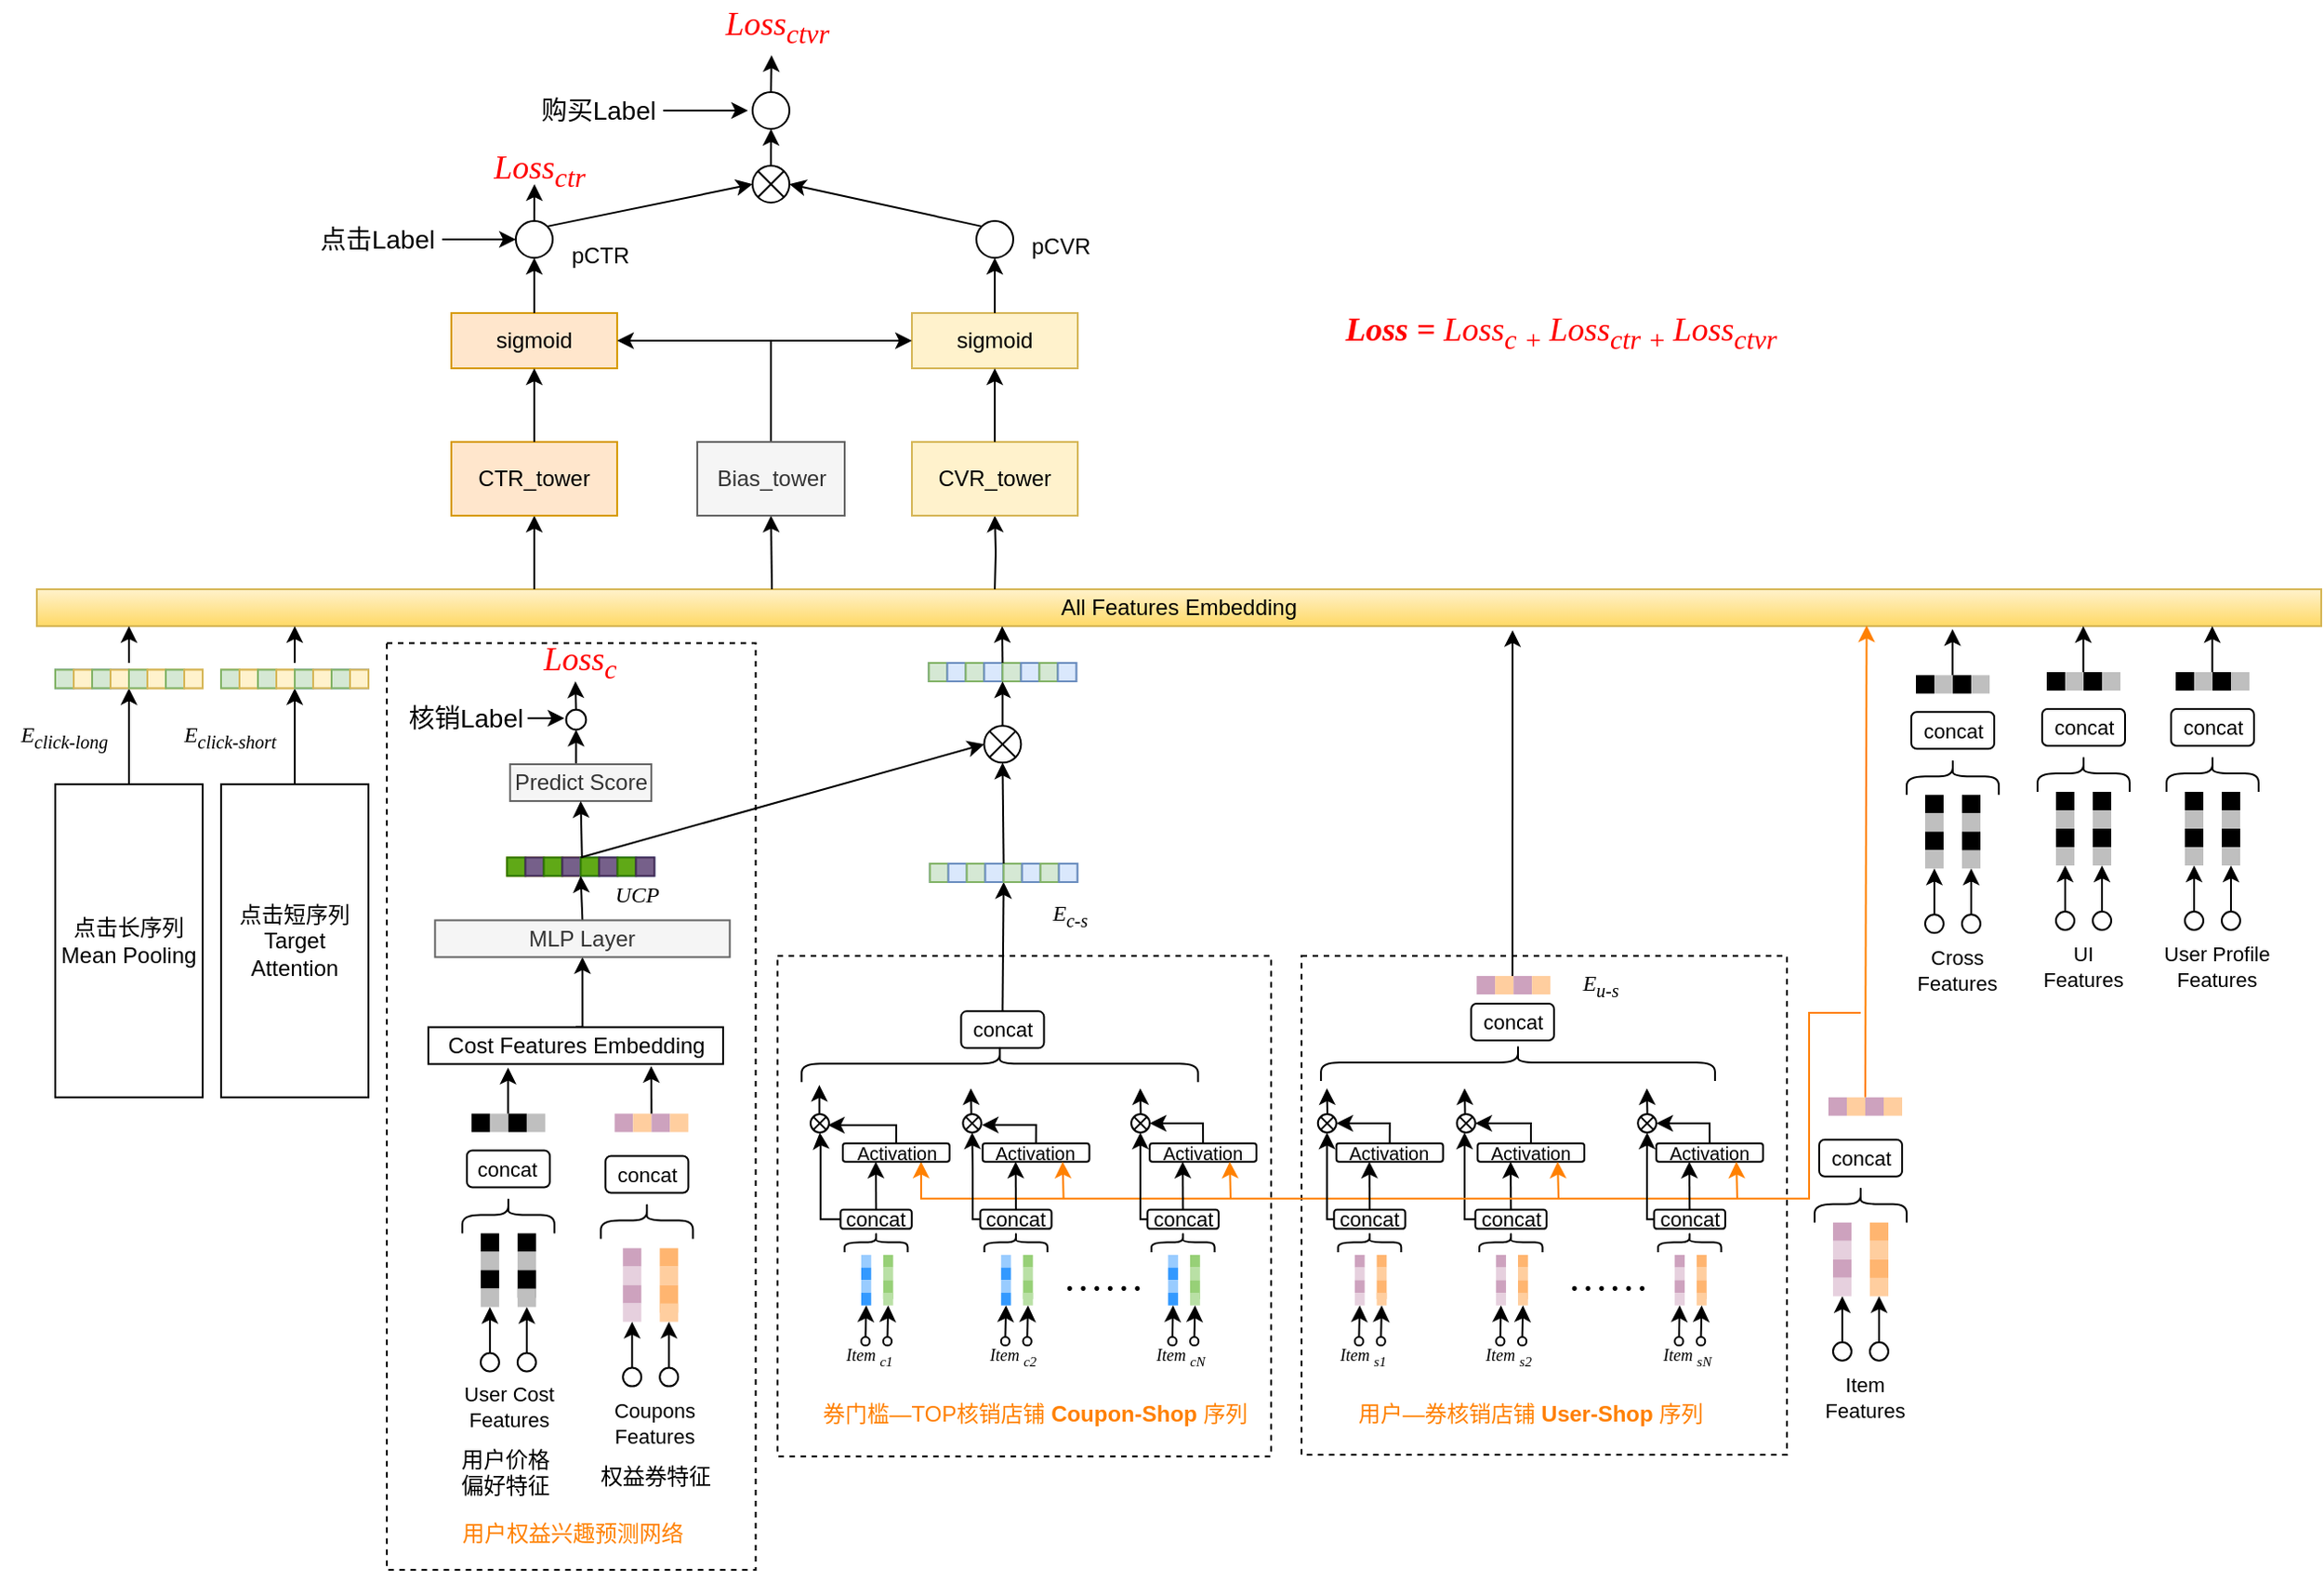 <mxfile version="24.8.4">
  <diagram id="H3SxZ43efbbaYmBA8pNz" name="第 1 页">
    <mxGraphModel dx="2403" dy="2487" grid="1" gridSize="10" guides="1" tooltips="1" connect="1" arrows="1" fold="1" page="1" pageScale="1" pageWidth="827" pageHeight="1169" math="0" shadow="0">
      <root>
        <mxCell id="0" />
        <mxCell id="1" parent="0" />
        <mxCell id="YBp6OHNmCgB0oo-ofbhE-437" value="" style="rounded=0;whiteSpace=wrap;html=1;fontFamily=Georgia;fontSize=22;strokeColor=#000000;fillColor=none;dashed=1;" vertex="1" parent="1">
          <mxGeometry x="410" y="339.21" width="200.22" height="503.35" as="geometry" />
        </mxCell>
        <mxCell id="YBp6OHNmCgB0oo-ofbhE-438" value="" style="group" vertex="1" connectable="0" parent="1">
          <mxGeometry x="702.08" y="499.18" width="202.71" height="300.0" as="geometry" />
        </mxCell>
        <mxCell id="YBp6OHNmCgB0oo-ofbhE-439" value="" style="shape=sumEllipse;perimeter=ellipsePerimeter;whiteSpace=wrap;html=1;backgroundOutline=1;" vertex="1" parent="YBp6OHNmCgB0oo-ofbhE-438">
          <mxGeometry x="20.64" y="95.82" width="10" height="10" as="geometry" />
        </mxCell>
        <mxCell id="YBp6OHNmCgB0oo-ofbhE-440" value="" style="shape=sumEllipse;perimeter=ellipsePerimeter;whiteSpace=wrap;html=1;backgroundOutline=1;" vertex="1" parent="YBp6OHNmCgB0oo-ofbhE-438">
          <mxGeometry x="112" y="95.82" width="10" height="10" as="geometry" />
        </mxCell>
        <mxCell id="YBp6OHNmCgB0oo-ofbhE-441" value="" style="endArrow=classic;html=1;rounded=0;fontFamily=Georgia;fontSize=11;strokeColor=#000000;exitX=0.5;exitY=0;exitDx=0;exitDy=0;entryX=0.547;entryY=0.143;entryDx=0;entryDy=0;entryPerimeter=0;" edge="1" parent="YBp6OHNmCgB0oo-ofbhE-438">
          <mxGeometry width="50" height="50" relative="1" as="geometry">
            <mxPoint x="117.13" y="95.82" as="sourcePoint" />
            <mxPoint x="116.87" y="81.76" as="targetPoint" />
          </mxGeometry>
        </mxCell>
        <mxCell id="YBp6OHNmCgB0oo-ofbhE-442" value="&lt;font style=&quot;font-size: 22px;&quot;&gt;……&lt;/font&gt;" style="text;html=1;strokeColor=none;fillColor=none;align=center;verticalAlign=middle;whiteSpace=wrap;rounded=0;fontFamily=Georgia;fontSize=11;" vertex="1" parent="YBp6OHNmCgB0oo-ofbhE-438">
          <mxGeometry x="66.75" y="170.0" width="60" height="30" as="geometry" />
        </mxCell>
        <mxCell id="YBp6OHNmCgB0oo-ofbhE-443" value="" style="shape=curlyBracket;whiteSpace=wrap;html=1;rounded=1;flipH=1;fontSize=22;strokeColor=#000000;fillColor=#000000;rotation=-90;size=0.5;" vertex="1" parent="YBp6OHNmCgB0oo-ofbhE-438">
          <mxGeometry x="30.64" y="-39.18" width="20" height="215.17" as="geometry" />
        </mxCell>
        <mxCell id="YBp6OHNmCgB0oo-ofbhE-444" value="" style="endArrow=classic;html=1;rounded=0;fontSize=11;exitX=0.5;exitY=0;exitDx=0;exitDy=0;entryX=0;entryY=1;entryDx=0;entryDy=0;" edge="1" parent="YBp6OHNmCgB0oo-ofbhE-438" source="YBp6OHNmCgB0oo-ofbhE-458" target="YBp6OHNmCgB0oo-ofbhE-453">
          <mxGeometry width="50" height="50" relative="1" as="geometry">
            <mxPoint x="43.06" y="25" as="sourcePoint" />
            <mxPoint x="43.06" as="targetPoint" />
          </mxGeometry>
        </mxCell>
        <mxCell id="YBp6OHNmCgB0oo-ofbhE-445" value="" style="group;fontStyle=1" vertex="1" connectable="0" parent="YBp6OHNmCgB0oo-ofbhE-438">
          <mxGeometry x="2.71" y="-40.19" width="80" height="10" as="geometry" />
        </mxCell>
        <mxCell id="YBp6OHNmCgB0oo-ofbhE-446" value="" style="group;fillColor=#dae8fc;strokeColor=#6c8ebf;fontStyle=1" vertex="1" connectable="0" parent="YBp6OHNmCgB0oo-ofbhE-445">
          <mxGeometry width="40" height="10" as="geometry" />
        </mxCell>
        <mxCell id="YBp6OHNmCgB0oo-ofbhE-447" value="" style="rounded=0;whiteSpace=wrap;html=1;fontSize=22;strokeColor=#82b366;fillColor=#d5e8d4;fontStyle=1" vertex="1" parent="YBp6OHNmCgB0oo-ofbhE-446">
          <mxGeometry width="10" height="10" as="geometry" />
        </mxCell>
        <mxCell id="YBp6OHNmCgB0oo-ofbhE-448" style="edgeStyle=none;rounded=0;orthogonalLoop=1;jettySize=auto;html=1;exitX=1;exitY=1;exitDx=0;exitDy=0;fontSize=22;strokeColor=none;fontStyle=1" edge="1" parent="YBp6OHNmCgB0oo-ofbhE-446" source="YBp6OHNmCgB0oo-ofbhE-447" target="YBp6OHNmCgB0oo-ofbhE-447">
          <mxGeometry relative="1" as="geometry" />
        </mxCell>
        <mxCell id="YBp6OHNmCgB0oo-ofbhE-449" value="" style="rounded=0;whiteSpace=wrap;html=1;fontSize=22;strokeColor=#6c8ebf;fillColor=#dae8fc;fontStyle=1" vertex="1" parent="YBp6OHNmCgB0oo-ofbhE-446">
          <mxGeometry x="10" width="10" height="10" as="geometry" />
        </mxCell>
        <mxCell id="YBp6OHNmCgB0oo-ofbhE-450" value="" style="rounded=0;whiteSpace=wrap;html=1;fontSize=22;strokeColor=#82b366;fillColor=#d5e8d4;fontStyle=1" vertex="1" parent="YBp6OHNmCgB0oo-ofbhE-446">
          <mxGeometry x="20" width="10" height="10" as="geometry" />
        </mxCell>
        <mxCell id="YBp6OHNmCgB0oo-ofbhE-451" value="" style="rounded=0;whiteSpace=wrap;html=1;fontSize=22;strokeColor=#6c8ebf;fillColor=#dae8fc;fontStyle=1" vertex="1" parent="YBp6OHNmCgB0oo-ofbhE-446">
          <mxGeometry x="30" width="10" height="10" as="geometry" />
        </mxCell>
        <mxCell id="YBp6OHNmCgB0oo-ofbhE-452" value="" style="group;fillColor=#dae8fc;strokeColor=#6c8ebf;fontStyle=1" vertex="1" connectable="0" parent="YBp6OHNmCgB0oo-ofbhE-445">
          <mxGeometry x="40" width="40" height="10" as="geometry" />
        </mxCell>
        <mxCell id="YBp6OHNmCgB0oo-ofbhE-453" value="" style="rounded=0;whiteSpace=wrap;html=1;fontSize=22;strokeColor=#82b366;fillColor=#d5e8d4;fontStyle=1" vertex="1" parent="YBp6OHNmCgB0oo-ofbhE-452">
          <mxGeometry width="10" height="10" as="geometry" />
        </mxCell>
        <mxCell id="YBp6OHNmCgB0oo-ofbhE-454" style="edgeStyle=none;rounded=0;orthogonalLoop=1;jettySize=auto;html=1;exitX=1;exitY=1;exitDx=0;exitDy=0;fontSize=22;strokeColor=none;fontStyle=1" edge="1" parent="YBp6OHNmCgB0oo-ofbhE-452" source="YBp6OHNmCgB0oo-ofbhE-453" target="YBp6OHNmCgB0oo-ofbhE-453">
          <mxGeometry relative="1" as="geometry" />
        </mxCell>
        <mxCell id="YBp6OHNmCgB0oo-ofbhE-455" value="" style="rounded=0;whiteSpace=wrap;html=1;fontSize=22;strokeColor=#6c8ebf;fillColor=#dae8fc;fontStyle=1" vertex="1" parent="YBp6OHNmCgB0oo-ofbhE-452">
          <mxGeometry x="10" width="10" height="10" as="geometry" />
        </mxCell>
        <mxCell id="YBp6OHNmCgB0oo-ofbhE-456" value="" style="rounded=0;whiteSpace=wrap;html=1;fontSize=22;strokeColor=#82b366;fillColor=#d5e8d4;fontStyle=1" vertex="1" parent="YBp6OHNmCgB0oo-ofbhE-452">
          <mxGeometry x="20" width="10" height="10" as="geometry" />
        </mxCell>
        <mxCell id="YBp6OHNmCgB0oo-ofbhE-457" value="" style="rounded=0;whiteSpace=wrap;html=1;fontSize=22;strokeColor=#6c8ebf;fillColor=#dae8fc;fontStyle=1" vertex="1" parent="YBp6OHNmCgB0oo-ofbhE-452">
          <mxGeometry x="30" width="10" height="10" as="geometry" />
        </mxCell>
        <mxCell id="YBp6OHNmCgB0oo-ofbhE-458" value="&lt;font style=&quot;font-size: 11px;&quot;&gt;concat&lt;/font&gt;" style="rounded=1;whiteSpace=wrap;html=1;fontSize=11;strokeColor=#000000;fillColor=none;" vertex="1" parent="YBp6OHNmCgB0oo-ofbhE-438">
          <mxGeometry x="19.63" y="40.0" width="45" height="20" as="geometry" />
        </mxCell>
        <mxCell id="YBp6OHNmCgB0oo-ofbhE-459" style="rounded=0;orthogonalLoop=1;jettySize=auto;html=1;exitX=0;exitY=0;exitDx=0;exitDy=0;entryX=0.5;entryY=1;entryDx=0;entryDy=0;fontFamily=Times New Roman;fontColor=#FF0000;" edge="1" parent="YBp6OHNmCgB0oo-ofbhE-438" source="YBp6OHNmCgB0oo-ofbhE-453" target="YBp6OHNmCgB0oo-ofbhE-460">
          <mxGeometry relative="1" as="geometry">
            <mxPoint x="-70.54" y="-52.53" as="sourcePoint" />
            <mxPoint x="-0.799" y="-97.959" as="targetPoint" />
          </mxGeometry>
        </mxCell>
        <mxCell id="YBp6OHNmCgB0oo-ofbhE-460" value="" style="shape=sumEllipse;perimeter=ellipsePerimeter;whiteSpace=wrap;html=1;backgroundOutline=1;strokeColor=#000000;fontFamily=Times New Roman;fontColor=#000000;" vertex="1" parent="YBp6OHNmCgB0oo-ofbhE-438">
          <mxGeometry x="32.13" y="-115.03" width="20" height="20" as="geometry" />
        </mxCell>
        <mxCell id="YBp6OHNmCgB0oo-ofbhE-461" value="" style="group;fontStyle=1" vertex="1" connectable="0" parent="YBp6OHNmCgB0oo-ofbhE-438">
          <mxGeometry x="2.13" y="-149.18" width="80" height="10" as="geometry" />
        </mxCell>
        <mxCell id="YBp6OHNmCgB0oo-ofbhE-462" value="" style="group;fillColor=#dae8fc;strokeColor=#6c8ebf;fontStyle=1" vertex="1" connectable="0" parent="YBp6OHNmCgB0oo-ofbhE-461">
          <mxGeometry width="40" height="10" as="geometry" />
        </mxCell>
        <mxCell id="YBp6OHNmCgB0oo-ofbhE-463" value="" style="rounded=0;whiteSpace=wrap;html=1;fontSize=22;strokeColor=#82b366;fillColor=#d5e8d4;fontStyle=1" vertex="1" parent="YBp6OHNmCgB0oo-ofbhE-462">
          <mxGeometry width="10" height="10" as="geometry" />
        </mxCell>
        <mxCell id="YBp6OHNmCgB0oo-ofbhE-464" style="edgeStyle=none;rounded=0;orthogonalLoop=1;jettySize=auto;html=1;exitX=1;exitY=1;exitDx=0;exitDy=0;fontSize=22;strokeColor=none;fontStyle=1" edge="1" parent="YBp6OHNmCgB0oo-ofbhE-462" source="YBp6OHNmCgB0oo-ofbhE-463" target="YBp6OHNmCgB0oo-ofbhE-463">
          <mxGeometry relative="1" as="geometry" />
        </mxCell>
        <mxCell id="YBp6OHNmCgB0oo-ofbhE-465" value="" style="rounded=0;whiteSpace=wrap;html=1;fontSize=22;strokeColor=#6c8ebf;fillColor=#dae8fc;fontStyle=1" vertex="1" parent="YBp6OHNmCgB0oo-ofbhE-462">
          <mxGeometry x="10" width="10" height="10" as="geometry" />
        </mxCell>
        <mxCell id="YBp6OHNmCgB0oo-ofbhE-466" value="" style="rounded=0;whiteSpace=wrap;html=1;fontSize=22;strokeColor=#82b366;fillColor=#d5e8d4;fontStyle=1" vertex="1" parent="YBp6OHNmCgB0oo-ofbhE-462">
          <mxGeometry x="20" width="10" height="10" as="geometry" />
        </mxCell>
        <mxCell id="YBp6OHNmCgB0oo-ofbhE-467" value="" style="rounded=0;whiteSpace=wrap;html=1;fontSize=22;strokeColor=#6c8ebf;fillColor=#dae8fc;fontStyle=1" vertex="1" parent="YBp6OHNmCgB0oo-ofbhE-462">
          <mxGeometry x="30" width="10" height="10" as="geometry" />
        </mxCell>
        <mxCell id="YBp6OHNmCgB0oo-ofbhE-468" value="" style="group;fillColor=#dae8fc;strokeColor=#6c8ebf;fontStyle=1" vertex="1" connectable="0" parent="YBp6OHNmCgB0oo-ofbhE-461">
          <mxGeometry x="40" width="40" height="10" as="geometry" />
        </mxCell>
        <mxCell id="YBp6OHNmCgB0oo-ofbhE-469" value="" style="rounded=0;whiteSpace=wrap;html=1;fontSize=22;strokeColor=#82b366;fillColor=#d5e8d4;fontStyle=1" vertex="1" parent="YBp6OHNmCgB0oo-ofbhE-468">
          <mxGeometry width="10" height="10" as="geometry" />
        </mxCell>
        <mxCell id="YBp6OHNmCgB0oo-ofbhE-470" style="edgeStyle=none;rounded=0;orthogonalLoop=1;jettySize=auto;html=1;exitX=1;exitY=1;exitDx=0;exitDy=0;fontSize=22;strokeColor=none;fontStyle=1" edge="1" parent="YBp6OHNmCgB0oo-ofbhE-468" source="YBp6OHNmCgB0oo-ofbhE-469" target="YBp6OHNmCgB0oo-ofbhE-469">
          <mxGeometry relative="1" as="geometry" />
        </mxCell>
        <mxCell id="YBp6OHNmCgB0oo-ofbhE-471" value="" style="rounded=0;whiteSpace=wrap;html=1;fontSize=22;strokeColor=#6c8ebf;fillColor=#dae8fc;fontStyle=1" vertex="1" parent="YBp6OHNmCgB0oo-ofbhE-468">
          <mxGeometry x="10" width="10" height="10" as="geometry" />
        </mxCell>
        <mxCell id="YBp6OHNmCgB0oo-ofbhE-472" value="" style="rounded=0;whiteSpace=wrap;html=1;fontSize=22;strokeColor=#82b366;fillColor=#d5e8d4;fontStyle=1" vertex="1" parent="YBp6OHNmCgB0oo-ofbhE-468">
          <mxGeometry x="20" width="10" height="10" as="geometry" />
        </mxCell>
        <mxCell id="YBp6OHNmCgB0oo-ofbhE-473" value="" style="rounded=0;whiteSpace=wrap;html=1;fontSize=22;strokeColor=#6c8ebf;fillColor=#dae8fc;fontStyle=1" vertex="1" parent="YBp6OHNmCgB0oo-ofbhE-468">
          <mxGeometry x="30" width="10" height="10" as="geometry" />
        </mxCell>
        <mxCell id="YBp6OHNmCgB0oo-ofbhE-474" style="edgeStyle=orthogonalEdgeStyle;curved=1;rounded=0;orthogonalLoop=1;jettySize=auto;html=1;exitX=0.5;exitY=0;exitDx=0;exitDy=0;entryX=1;entryY=1;entryDx=0;entryDy=0;fontFamily=Times New Roman;fontColor=#000000;" edge="1" parent="YBp6OHNmCgB0oo-ofbhE-438" source="YBp6OHNmCgB0oo-ofbhE-460" target="YBp6OHNmCgB0oo-ofbhE-467">
          <mxGeometry relative="1" as="geometry" />
        </mxCell>
        <mxCell id="YBp6OHNmCgB0oo-ofbhE-475" value="&lt;font face=&quot;Helvetica&quot; color=&quot;#ff8000&quot;&gt;&lt;span style=&quot;font-size: 12px;&quot;&gt;券门槛—TOP核销店铺 &lt;b&gt;Coupon-Shop&lt;/b&gt; 序列&lt;/span&gt;&lt;/font&gt;" style="text;html=1;strokeColor=none;fillColor=none;align=center;verticalAlign=middle;whiteSpace=wrap;rounded=0;dashed=1;fontFamily=Georgia;fontSize=22;" vertex="1" parent="YBp6OHNmCgB0oo-ofbhE-438">
          <mxGeometry x="-68.08" y="240.82" width="256" height="30" as="geometry" />
        </mxCell>
        <mxCell id="YBp6OHNmCgB0oo-ofbhE-476" value="" style="rounded=0;whiteSpace=wrap;html=1;fontFamily=Georgia;fontSize=22;strokeColor=#000000;fillColor=none;dashed=1;" vertex="1" parent="YBp6OHNmCgB0oo-ofbhE-438">
          <mxGeometry x="-80" y="10" width="267.92" height="271.64" as="geometry" />
        </mxCell>
        <mxCell id="YBp6OHNmCgB0oo-ofbhE-477" value="All Features Embedding" style="rounded=0;whiteSpace=wrap;html=1;fillColor=#fff2cc;strokeColor=#d6b656;gradientColor=#ffd966;" vertex="1" parent="1">
          <mxGeometry x="220" y="310" width="1240" height="20" as="geometry" />
        </mxCell>
        <mxCell id="YBp6OHNmCgB0oo-ofbhE-478" value="" style="group" vertex="1" connectable="0" parent="1">
          <mxGeometry x="1301" y="330" width="135" height="200" as="geometry" />
        </mxCell>
        <mxCell id="YBp6OHNmCgB0oo-ofbhE-479" value="" style="group" vertex="1" connectable="0" parent="YBp6OHNmCgB0oo-ofbhE-478">
          <mxGeometry x="5" width="50" height="165" as="geometry" />
        </mxCell>
        <mxCell id="YBp6OHNmCgB0oo-ofbhE-480" value="" style="group" vertex="1" connectable="0" parent="YBp6OHNmCgB0oo-ofbhE-479">
          <mxGeometry y="25" width="50" height="65" as="geometry" />
        </mxCell>
        <mxCell id="YBp6OHNmCgB0oo-ofbhE-481" value="" style="group" vertex="1" connectable="0" parent="YBp6OHNmCgB0oo-ofbhE-480">
          <mxGeometry x="5" width="40" height="10" as="geometry" />
        </mxCell>
        <mxCell id="YBp6OHNmCgB0oo-ofbhE-482" value="" style="rounded=0;whiteSpace=wrap;html=1;fontSize=22;strokeColor=none;fillColor=#000000;" vertex="1" parent="YBp6OHNmCgB0oo-ofbhE-481">
          <mxGeometry width="10" height="10" as="geometry" />
        </mxCell>
        <mxCell id="YBp6OHNmCgB0oo-ofbhE-483" style="edgeStyle=none;rounded=0;orthogonalLoop=1;jettySize=auto;html=1;exitX=1;exitY=1;exitDx=0;exitDy=0;fontSize=22;strokeColor=none;" edge="1" parent="YBp6OHNmCgB0oo-ofbhE-481" source="YBp6OHNmCgB0oo-ofbhE-482" target="YBp6OHNmCgB0oo-ofbhE-482">
          <mxGeometry relative="1" as="geometry" />
        </mxCell>
        <mxCell id="YBp6OHNmCgB0oo-ofbhE-484" value="" style="rounded=0;whiteSpace=wrap;html=1;fontSize=22;strokeColor=none;fillColor=#BFBFBF;" vertex="1" parent="YBp6OHNmCgB0oo-ofbhE-481">
          <mxGeometry x="10" width="10" height="10" as="geometry" />
        </mxCell>
        <mxCell id="YBp6OHNmCgB0oo-ofbhE-485" value="" style="rounded=0;whiteSpace=wrap;html=1;fontSize=22;strokeColor=none;fillColor=#000000;" vertex="1" parent="YBp6OHNmCgB0oo-ofbhE-481">
          <mxGeometry x="20" width="10" height="10" as="geometry" />
        </mxCell>
        <mxCell id="YBp6OHNmCgB0oo-ofbhE-486" value="" style="rounded=0;whiteSpace=wrap;html=1;fontSize=22;strokeColor=none;fillColor=#BFBFBF;" vertex="1" parent="YBp6OHNmCgB0oo-ofbhE-481">
          <mxGeometry x="30" width="10" height="10" as="geometry" />
        </mxCell>
        <mxCell id="YBp6OHNmCgB0oo-ofbhE-487" value="" style="shape=curlyBracket;whiteSpace=wrap;html=1;rounded=1;flipH=1;fontSize=22;strokeColor=#000000;fillColor=#000000;rotation=-90;size=0.5;" vertex="1" parent="YBp6OHNmCgB0oo-ofbhE-480">
          <mxGeometry x="15" y="30" width="20" height="50" as="geometry" />
        </mxCell>
        <mxCell id="YBp6OHNmCgB0oo-ofbhE-488" value="&lt;font style=&quot;font-size: 11px;&quot;&gt;concat&lt;/font&gt;" style="rounded=1;whiteSpace=wrap;html=1;fontSize=11;strokeColor=#000000;fillColor=none;" vertex="1" parent="YBp6OHNmCgB0oo-ofbhE-480">
          <mxGeometry x="2.5" y="20" width="45" height="20" as="geometry" />
        </mxCell>
        <mxCell id="YBp6OHNmCgB0oo-ofbhE-489" value="" style="rounded=0;whiteSpace=wrap;html=1;fontSize=22;strokeColor=none;fillColor=#000000;" vertex="1" parent="YBp6OHNmCgB0oo-ofbhE-479">
          <mxGeometry x="10" y="90" width="10" height="10" as="geometry" />
        </mxCell>
        <mxCell id="YBp6OHNmCgB0oo-ofbhE-490" value="" style="rounded=0;whiteSpace=wrap;html=1;fontSize=22;strokeColor=none;fillColor=#BFBFBF;" vertex="1" parent="YBp6OHNmCgB0oo-ofbhE-479">
          <mxGeometry x="10" y="100" width="10" height="10" as="geometry" />
        </mxCell>
        <mxCell id="YBp6OHNmCgB0oo-ofbhE-491" value="" style="rounded=0;whiteSpace=wrap;html=1;fontSize=22;strokeColor=none;fillColor=#000000;" vertex="1" parent="YBp6OHNmCgB0oo-ofbhE-479">
          <mxGeometry x="10" y="110" width="10" height="10" as="geometry" />
        </mxCell>
        <mxCell id="YBp6OHNmCgB0oo-ofbhE-492" value="" style="rounded=0;whiteSpace=wrap;html=1;fontSize=22;strokeColor=none;fillColor=#BFBFBF;" vertex="1" parent="YBp6OHNmCgB0oo-ofbhE-479">
          <mxGeometry x="10" y="120" width="10" height="10" as="geometry" />
        </mxCell>
        <mxCell id="YBp6OHNmCgB0oo-ofbhE-493" value="" style="rounded=0;whiteSpace=wrap;html=1;fontSize=22;strokeColor=none;fillColor=#000000;" vertex="1" parent="YBp6OHNmCgB0oo-ofbhE-479">
          <mxGeometry x="30" y="90" width="10" height="10" as="geometry" />
        </mxCell>
        <mxCell id="YBp6OHNmCgB0oo-ofbhE-494" value="" style="rounded=0;whiteSpace=wrap;html=1;fontSize=22;strokeColor=none;fillColor=#BFBFBF;" vertex="1" parent="YBp6OHNmCgB0oo-ofbhE-479">
          <mxGeometry x="30" y="100" width="10" height="10" as="geometry" />
        </mxCell>
        <mxCell id="YBp6OHNmCgB0oo-ofbhE-495" value="" style="rounded=0;whiteSpace=wrap;html=1;fontSize=22;strokeColor=none;fillColor=#000000;" vertex="1" parent="YBp6OHNmCgB0oo-ofbhE-479">
          <mxGeometry x="30" y="110" width="10" height="15" as="geometry" />
        </mxCell>
        <mxCell id="YBp6OHNmCgB0oo-ofbhE-496" value="" style="rounded=0;whiteSpace=wrap;html=1;fontSize=22;strokeColor=none;fillColor=#BFBFBF;" vertex="1" parent="YBp6OHNmCgB0oo-ofbhE-479">
          <mxGeometry x="30" y="120" width="10" height="10" as="geometry" />
        </mxCell>
        <mxCell id="YBp6OHNmCgB0oo-ofbhE-497" value="" style="ellipse;whiteSpace=wrap;html=1;aspect=fixed;fontSize=11;strokeColor=#000000;fillColor=none;" vertex="1" parent="YBp6OHNmCgB0oo-ofbhE-479">
          <mxGeometry x="10" y="155" width="10" height="10" as="geometry" />
        </mxCell>
        <mxCell id="YBp6OHNmCgB0oo-ofbhE-498" value="" style="ellipse;whiteSpace=wrap;html=1;aspect=fixed;fontSize=11;strokeColor=#000000;fillColor=none;" vertex="1" parent="YBp6OHNmCgB0oo-ofbhE-479">
          <mxGeometry x="30" y="155" width="10" height="10" as="geometry" />
        </mxCell>
        <mxCell id="YBp6OHNmCgB0oo-ofbhE-499" value="" style="endArrow=classic;html=1;rounded=0;fontSize=11;exitX=0.5;exitY=0;exitDx=0;exitDy=0;entryX=0.5;entryY=1;entryDx=0;entryDy=0;" edge="1" parent="YBp6OHNmCgB0oo-ofbhE-479" source="YBp6OHNmCgB0oo-ofbhE-497" target="YBp6OHNmCgB0oo-ofbhE-492">
          <mxGeometry width="50" height="50" relative="1" as="geometry">
            <mxPoint x="-20" y="65" as="sourcePoint" />
            <mxPoint x="30" y="15" as="targetPoint" />
          </mxGeometry>
        </mxCell>
        <mxCell id="YBp6OHNmCgB0oo-ofbhE-500" value="" style="endArrow=classic;html=1;rounded=0;fontSize=11;exitX=0.5;exitY=0;exitDx=0;exitDy=0;entryX=0.5;entryY=1;entryDx=0;entryDy=0;" edge="1" parent="YBp6OHNmCgB0oo-ofbhE-479" source="YBp6OHNmCgB0oo-ofbhE-498" target="YBp6OHNmCgB0oo-ofbhE-496">
          <mxGeometry width="50" height="50" relative="1" as="geometry">
            <mxPoint x="34.82" y="155" as="sourcePoint" />
            <mxPoint x="34.82" y="130" as="targetPoint" />
          </mxGeometry>
        </mxCell>
        <mxCell id="YBp6OHNmCgB0oo-ofbhE-501" value="" style="endArrow=classic;html=1;rounded=0;fontSize=11;exitX=0.5;exitY=0;exitDx=0;exitDy=0;entryX=0.5;entryY=1;entryDx=0;entryDy=0;" edge="1" parent="YBp6OHNmCgB0oo-ofbhE-479">
          <mxGeometry width="50" height="50" relative="1" as="geometry">
            <mxPoint x="24.85" y="25" as="sourcePoint" />
            <mxPoint x="24.85" as="targetPoint" />
          </mxGeometry>
        </mxCell>
        <mxCell id="YBp6OHNmCgB0oo-ofbhE-502" value="" style="group" vertex="1" connectable="0" parent="YBp6OHNmCgB0oo-ofbhE-478">
          <mxGeometry x="75" width="50" height="165" as="geometry" />
        </mxCell>
        <mxCell id="YBp6OHNmCgB0oo-ofbhE-503" value="" style="group" vertex="1" connectable="0" parent="YBp6OHNmCgB0oo-ofbhE-502">
          <mxGeometry y="25" width="50" height="65" as="geometry" />
        </mxCell>
        <mxCell id="YBp6OHNmCgB0oo-ofbhE-504" value="" style="group" vertex="1" connectable="0" parent="YBp6OHNmCgB0oo-ofbhE-503">
          <mxGeometry x="5" width="40" height="10" as="geometry" />
        </mxCell>
        <mxCell id="YBp6OHNmCgB0oo-ofbhE-505" value="" style="rounded=0;whiteSpace=wrap;html=1;fontSize=22;strokeColor=none;fillColor=#000000;" vertex="1" parent="YBp6OHNmCgB0oo-ofbhE-504">
          <mxGeometry width="10" height="10" as="geometry" />
        </mxCell>
        <mxCell id="YBp6OHNmCgB0oo-ofbhE-506" style="edgeStyle=none;rounded=0;orthogonalLoop=1;jettySize=auto;html=1;exitX=1;exitY=1;exitDx=0;exitDy=0;fontSize=22;strokeColor=none;" edge="1" parent="YBp6OHNmCgB0oo-ofbhE-504" source="YBp6OHNmCgB0oo-ofbhE-505" target="YBp6OHNmCgB0oo-ofbhE-505">
          <mxGeometry relative="1" as="geometry" />
        </mxCell>
        <mxCell id="YBp6OHNmCgB0oo-ofbhE-507" value="" style="rounded=0;whiteSpace=wrap;html=1;fontSize=22;strokeColor=none;fillColor=#BFBFBF;" vertex="1" parent="YBp6OHNmCgB0oo-ofbhE-504">
          <mxGeometry x="10" width="10" height="10" as="geometry" />
        </mxCell>
        <mxCell id="YBp6OHNmCgB0oo-ofbhE-508" value="" style="rounded=0;whiteSpace=wrap;html=1;fontSize=22;strokeColor=none;fillColor=#000000;" vertex="1" parent="YBp6OHNmCgB0oo-ofbhE-504">
          <mxGeometry x="20" width="10" height="10" as="geometry" />
        </mxCell>
        <mxCell id="YBp6OHNmCgB0oo-ofbhE-509" value="" style="rounded=0;whiteSpace=wrap;html=1;fontSize=22;strokeColor=none;fillColor=#BFBFBF;" vertex="1" parent="YBp6OHNmCgB0oo-ofbhE-504">
          <mxGeometry x="30" width="10" height="10" as="geometry" />
        </mxCell>
        <mxCell id="YBp6OHNmCgB0oo-ofbhE-510" value="" style="shape=curlyBracket;whiteSpace=wrap;html=1;rounded=1;flipH=1;fontSize=22;strokeColor=#000000;fillColor=#000000;rotation=-90;size=0.5;" vertex="1" parent="YBp6OHNmCgB0oo-ofbhE-503">
          <mxGeometry x="15" y="30" width="20" height="50" as="geometry" />
        </mxCell>
        <mxCell id="YBp6OHNmCgB0oo-ofbhE-511" value="&lt;font style=&quot;font-size: 11px;&quot;&gt;concat&lt;/font&gt;" style="rounded=1;whiteSpace=wrap;html=1;fontSize=11;strokeColor=#000000;fillColor=none;" vertex="1" parent="YBp6OHNmCgB0oo-ofbhE-503">
          <mxGeometry x="2.5" y="20" width="45" height="20" as="geometry" />
        </mxCell>
        <mxCell id="YBp6OHNmCgB0oo-ofbhE-512" value="" style="rounded=0;whiteSpace=wrap;html=1;fontSize=22;strokeColor=none;fillColor=#000000;" vertex="1" parent="YBp6OHNmCgB0oo-ofbhE-502">
          <mxGeometry x="10" y="90" width="10" height="10" as="geometry" />
        </mxCell>
        <mxCell id="YBp6OHNmCgB0oo-ofbhE-513" value="" style="rounded=0;whiteSpace=wrap;html=1;fontSize=22;strokeColor=none;fillColor=#BFBFBF;" vertex="1" parent="YBp6OHNmCgB0oo-ofbhE-502">
          <mxGeometry x="10" y="100" width="10" height="10" as="geometry" />
        </mxCell>
        <mxCell id="YBp6OHNmCgB0oo-ofbhE-514" value="" style="rounded=0;whiteSpace=wrap;html=1;fontSize=22;strokeColor=none;fillColor=#000000;" vertex="1" parent="YBp6OHNmCgB0oo-ofbhE-502">
          <mxGeometry x="10" y="110" width="10" height="10" as="geometry" />
        </mxCell>
        <mxCell id="YBp6OHNmCgB0oo-ofbhE-515" value="" style="rounded=0;whiteSpace=wrap;html=1;fontSize=22;strokeColor=none;fillColor=#BFBFBF;" vertex="1" parent="YBp6OHNmCgB0oo-ofbhE-502">
          <mxGeometry x="10" y="120" width="10" height="10" as="geometry" />
        </mxCell>
        <mxCell id="YBp6OHNmCgB0oo-ofbhE-516" value="" style="rounded=0;whiteSpace=wrap;html=1;fontSize=22;strokeColor=none;fillColor=#000000;" vertex="1" parent="YBp6OHNmCgB0oo-ofbhE-502">
          <mxGeometry x="30" y="90" width="10" height="10" as="geometry" />
        </mxCell>
        <mxCell id="YBp6OHNmCgB0oo-ofbhE-517" value="" style="rounded=0;whiteSpace=wrap;html=1;fontSize=22;strokeColor=none;fillColor=#BFBFBF;" vertex="1" parent="YBp6OHNmCgB0oo-ofbhE-502">
          <mxGeometry x="30" y="100" width="10" height="10" as="geometry" />
        </mxCell>
        <mxCell id="YBp6OHNmCgB0oo-ofbhE-518" value="" style="rounded=0;whiteSpace=wrap;html=1;fontSize=22;strokeColor=none;fillColor=#000000;" vertex="1" parent="YBp6OHNmCgB0oo-ofbhE-502">
          <mxGeometry x="30" y="110" width="10" height="15" as="geometry" />
        </mxCell>
        <mxCell id="YBp6OHNmCgB0oo-ofbhE-519" value="" style="rounded=0;whiteSpace=wrap;html=1;fontSize=22;strokeColor=none;fillColor=#BFBFBF;" vertex="1" parent="YBp6OHNmCgB0oo-ofbhE-502">
          <mxGeometry x="30" y="120" width="10" height="10" as="geometry" />
        </mxCell>
        <mxCell id="YBp6OHNmCgB0oo-ofbhE-520" value="" style="ellipse;whiteSpace=wrap;html=1;aspect=fixed;fontSize=11;strokeColor=#000000;fillColor=none;" vertex="1" parent="YBp6OHNmCgB0oo-ofbhE-502">
          <mxGeometry x="10" y="155" width="10" height="10" as="geometry" />
        </mxCell>
        <mxCell id="YBp6OHNmCgB0oo-ofbhE-521" value="" style="ellipse;whiteSpace=wrap;html=1;aspect=fixed;fontSize=11;strokeColor=#000000;fillColor=none;" vertex="1" parent="YBp6OHNmCgB0oo-ofbhE-502">
          <mxGeometry x="30" y="155" width="10" height="10" as="geometry" />
        </mxCell>
        <mxCell id="YBp6OHNmCgB0oo-ofbhE-522" value="" style="endArrow=classic;html=1;rounded=0;fontSize=11;exitX=0.5;exitY=0;exitDx=0;exitDy=0;entryX=0.5;entryY=1;entryDx=0;entryDy=0;" edge="1" parent="YBp6OHNmCgB0oo-ofbhE-502" source="YBp6OHNmCgB0oo-ofbhE-520" target="YBp6OHNmCgB0oo-ofbhE-515">
          <mxGeometry width="50" height="50" relative="1" as="geometry">
            <mxPoint x="-20" y="65" as="sourcePoint" />
            <mxPoint x="30" y="15" as="targetPoint" />
          </mxGeometry>
        </mxCell>
        <mxCell id="YBp6OHNmCgB0oo-ofbhE-523" value="" style="endArrow=classic;html=1;rounded=0;fontSize=11;exitX=0.5;exitY=0;exitDx=0;exitDy=0;entryX=0.5;entryY=1;entryDx=0;entryDy=0;" edge="1" parent="YBp6OHNmCgB0oo-ofbhE-502" source="YBp6OHNmCgB0oo-ofbhE-521" target="YBp6OHNmCgB0oo-ofbhE-519">
          <mxGeometry width="50" height="50" relative="1" as="geometry">
            <mxPoint x="34.82" y="155" as="sourcePoint" />
            <mxPoint x="34.82" y="130" as="targetPoint" />
          </mxGeometry>
        </mxCell>
        <mxCell id="YBp6OHNmCgB0oo-ofbhE-524" value="" style="endArrow=classic;html=1;rounded=0;fontSize=11;exitX=0.5;exitY=0;exitDx=0;exitDy=0;entryX=0.5;entryY=1;entryDx=0;entryDy=0;" edge="1" parent="YBp6OHNmCgB0oo-ofbhE-502">
          <mxGeometry width="50" height="50" relative="1" as="geometry">
            <mxPoint x="24.85" y="25" as="sourcePoint" />
            <mxPoint x="24.85" as="targetPoint" />
          </mxGeometry>
        </mxCell>
        <mxCell id="YBp6OHNmCgB0oo-ofbhE-525" value="UI&lt;br&gt;Features" style="text;html=1;strokeColor=none;fillColor=none;align=center;verticalAlign=middle;whiteSpace=wrap;rounded=0;fontSize=11;" vertex="1" parent="YBp6OHNmCgB0oo-ofbhE-478">
          <mxGeometry y="170" width="60" height="30" as="geometry" />
        </mxCell>
        <mxCell id="YBp6OHNmCgB0oo-ofbhE-526" value="User Profile&lt;br&gt;Features" style="text;html=1;strokeColor=none;fillColor=none;align=center;verticalAlign=middle;whiteSpace=wrap;rounded=0;fontSize=11;" vertex="1" parent="YBp6OHNmCgB0oo-ofbhE-478">
          <mxGeometry x="70" y="170" width="65" height="30" as="geometry" />
        </mxCell>
        <mxCell id="YBp6OHNmCgB0oo-ofbhE-527" value="" style="group" vertex="1" connectable="0" parent="1">
          <mxGeometry x="976.5" y="499.18" width="193.5" height="290.82" as="geometry" />
        </mxCell>
        <mxCell id="YBp6OHNmCgB0oo-ofbhE-528" value="" style="rounded=0;whiteSpace=wrap;html=1;fontFamily=Georgia;fontSize=22;strokeColor=#000000;fillColor=none;dashed=1;" vertex="1" parent="YBp6OHNmCgB0oo-ofbhE-527">
          <mxGeometry x="-70" y="10" width="263.5" height="270.82" as="geometry" />
        </mxCell>
        <mxCell id="YBp6OHNmCgB0oo-ofbhE-529" value="" style="group" vertex="1" connectable="0" parent="YBp6OHNmCgB0oo-ofbhE-527">
          <mxGeometry x="25.08" y="20.82" width="40" height="10" as="geometry" />
        </mxCell>
        <mxCell id="YBp6OHNmCgB0oo-ofbhE-530" value="" style="rounded=0;whiteSpace=wrap;html=1;fontSize=22;strokeColor=none;fillColor=#CDA2BE;" vertex="1" parent="YBp6OHNmCgB0oo-ofbhE-529">
          <mxGeometry width="10" height="10" as="geometry" />
        </mxCell>
        <mxCell id="YBp6OHNmCgB0oo-ofbhE-531" style="edgeStyle=none;rounded=0;orthogonalLoop=1;jettySize=auto;html=1;exitX=1;exitY=1;exitDx=0;exitDy=0;fontSize=22;strokeColor=none;" edge="1" parent="YBp6OHNmCgB0oo-ofbhE-529" source="YBp6OHNmCgB0oo-ofbhE-530" target="YBp6OHNmCgB0oo-ofbhE-530">
          <mxGeometry relative="1" as="geometry" />
        </mxCell>
        <mxCell id="YBp6OHNmCgB0oo-ofbhE-532" value="" style="rounded=0;whiteSpace=wrap;html=1;fontSize=22;strokeColor=none;fillColor=#FFCE9F;" vertex="1" parent="YBp6OHNmCgB0oo-ofbhE-529">
          <mxGeometry x="10" width="10" height="10" as="geometry" />
        </mxCell>
        <mxCell id="YBp6OHNmCgB0oo-ofbhE-533" value="" style="rounded=0;whiteSpace=wrap;html=1;fontSize=22;strokeColor=none;fillColor=#CDA2BE;" vertex="1" parent="YBp6OHNmCgB0oo-ofbhE-529">
          <mxGeometry x="20" width="10" height="10" as="geometry" />
        </mxCell>
        <mxCell id="YBp6OHNmCgB0oo-ofbhE-534" value="" style="rounded=0;whiteSpace=wrap;html=1;fontSize=22;strokeColor=none;fillColor=#FFCE9F;" vertex="1" parent="YBp6OHNmCgB0oo-ofbhE-529">
          <mxGeometry x="30" width="10" height="10" as="geometry" />
        </mxCell>
        <mxCell id="YBp6OHNmCgB0oo-ofbhE-535" value="&lt;i&gt;&lt;font face=&quot;Times New Roman&quot;&gt;E&lt;sub&gt;u-s&lt;/sub&gt;&lt;/font&gt;&lt;/i&gt;" style="text;html=1;strokeColor=none;fillColor=none;align=center;verticalAlign=middle;whiteSpace=wrap;rounded=0;" vertex="1" parent="YBp6OHNmCgB0oo-ofbhE-527">
          <mxGeometry x="62.58" y="10.82" width="60" height="30" as="geometry" />
        </mxCell>
        <mxCell id="YBp6OHNmCgB0oo-ofbhE-536" value="" style="shape=sumEllipse;perimeter=ellipsePerimeter;whiteSpace=wrap;html=1;backgroundOutline=1;" vertex="1" parent="YBp6OHNmCgB0oo-ofbhE-527">
          <mxGeometry x="112.58" y="95.82" width="10" height="10" as="geometry" />
        </mxCell>
        <mxCell id="YBp6OHNmCgB0oo-ofbhE-537" value="&lt;font style=&quot;font-size: 22px;&quot;&gt;……&lt;/font&gt;" style="text;html=1;strokeColor=none;fillColor=none;align=center;verticalAlign=middle;whiteSpace=wrap;rounded=0;fontFamily=Georgia;fontSize=11;" vertex="1" parent="YBp6OHNmCgB0oo-ofbhE-527">
          <mxGeometry x="66.75" y="170.0" width="60" height="30" as="geometry" />
        </mxCell>
        <mxCell id="YBp6OHNmCgB0oo-ofbhE-538" value="" style="endArrow=classic;html=1;rounded=0;fontFamily=Georgia;fontSize=11;strokeColor=#000000;exitX=0.5;exitY=0;exitDx=0;exitDy=0;entryX=0.547;entryY=0.143;entryDx=0;entryDy=0;entryPerimeter=0;" edge="1" parent="YBp6OHNmCgB0oo-ofbhE-527">
          <mxGeometry width="50" height="50" relative="1" as="geometry">
            <mxPoint x="117.71" y="95.82" as="sourcePoint" />
            <mxPoint x="117.45" y="81.76" as="targetPoint" />
          </mxGeometry>
        </mxCell>
        <mxCell id="YBp6OHNmCgB0oo-ofbhE-539" value="" style="endArrow=classic;html=1;rounded=0;fontFamily=Georgia;fontSize=11;strokeColor=#000000;exitX=0.5;exitY=0;exitDx=0;exitDy=0;entryX=0.547;entryY=0.143;entryDx=0;entryDy=0;entryPerimeter=0;" edge="1" parent="YBp6OHNmCgB0oo-ofbhE-527">
          <mxGeometry width="50" height="50" relative="1" as="geometry">
            <mxPoint x="18.76" y="95.82" as="sourcePoint" />
            <mxPoint x="18.5" y="81.76" as="targetPoint" />
          </mxGeometry>
        </mxCell>
        <mxCell id="YBp6OHNmCgB0oo-ofbhE-540" value="" style="group" vertex="1" connectable="0" parent="YBp6OHNmCgB0oo-ofbhE-527">
          <mxGeometry x="17.5" y="111.65" width="80" height="120" as="geometry" />
        </mxCell>
        <mxCell id="YBp6OHNmCgB0oo-ofbhE-541" value="" style="group" vertex="1" connectable="0" parent="YBp6OHNmCgB0oo-ofbhE-540">
          <mxGeometry x="2.692" width="40" height="44.571" as="geometry" />
        </mxCell>
        <mxCell id="YBp6OHNmCgB0oo-ofbhE-542" value="" style="shape=curlyBracket;whiteSpace=wrap;html=1;rounded=1;flipH=1;fontSize=22;strokeColor=#000000;fillColor=#000000;rotation=-90;size=0.5;" vertex="1" parent="YBp6OHNmCgB0oo-ofbhE-541">
          <mxGeometry x="18.077" y="36.621" width="10.769" height="34.286" as="geometry" />
        </mxCell>
        <mxCell id="YBp6OHNmCgB0oo-ofbhE-543" value="&lt;font style=&quot;font-size: 11px;&quot;&gt;concat&lt;/font&gt;" style="rounded=1;whiteSpace=wrap;html=1;fontSize=11;strokeColor=#000000;fillColor=none;" vertex="1" parent="YBp6OHNmCgB0oo-ofbhE-541">
          <mxGeometry x="4.14" y="36.05" width="38.65" height="10.43" as="geometry" />
        </mxCell>
        <mxCell id="YBp6OHNmCgB0oo-ofbhE-544" value="" style="rounded=0;whiteSpace=wrap;html=1;fontSize=22;strokeColor=none;fillColor=#CDA2BE;" vertex="1" parent="YBp6OHNmCgB0oo-ofbhE-540">
          <mxGeometry x="18.077" y="60.621" width="5.385" height="6.857" as="geometry" />
        </mxCell>
        <mxCell id="YBp6OHNmCgB0oo-ofbhE-545" value="" style="rounded=0;whiteSpace=wrap;html=1;fontSize=22;strokeColor=none;fillColor=#E6D0DE;" vertex="1" parent="YBp6OHNmCgB0oo-ofbhE-540">
          <mxGeometry x="18.077" y="67.479" width="5.385" height="6.857" as="geometry" />
        </mxCell>
        <mxCell id="YBp6OHNmCgB0oo-ofbhE-546" value="" style="rounded=0;whiteSpace=wrap;html=1;fontSize=22;strokeColor=none;fillColor=#CDA2BE;" vertex="1" parent="YBp6OHNmCgB0oo-ofbhE-540">
          <mxGeometry x="18.077" y="74.336" width="5.385" height="6.857" as="geometry" />
        </mxCell>
        <mxCell id="YBp6OHNmCgB0oo-ofbhE-547" value="" style="rounded=0;whiteSpace=wrap;html=1;fontSize=22;strokeColor=none;fillColor=#E6D0DE;" vertex="1" parent="YBp6OHNmCgB0oo-ofbhE-540">
          <mxGeometry x="18.077" y="81.193" width="5.385" height="6.857" as="geometry" />
        </mxCell>
        <mxCell id="YBp6OHNmCgB0oo-ofbhE-548" value="" style="rounded=0;whiteSpace=wrap;html=1;fontSize=22;strokeColor=none;fillColor=#FFB570;" vertex="1" parent="YBp6OHNmCgB0oo-ofbhE-540">
          <mxGeometry x="29.996" y="60.621" width="5.385" height="6.857" as="geometry" />
        </mxCell>
        <mxCell id="YBp6OHNmCgB0oo-ofbhE-549" value="" style="rounded=0;whiteSpace=wrap;html=1;fontSize=22;strokeColor=none;fillColor=#FFCE9F;" vertex="1" parent="YBp6OHNmCgB0oo-ofbhE-540">
          <mxGeometry x="29.996" y="67.479" width="5.385" height="6.857" as="geometry" />
        </mxCell>
        <mxCell id="YBp6OHNmCgB0oo-ofbhE-550" value="" style="rounded=0;whiteSpace=wrap;html=1;fontSize=22;strokeColor=none;fillColor=#FFB570;" vertex="1" parent="YBp6OHNmCgB0oo-ofbhE-540">
          <mxGeometry x="29.996" y="74.336" width="5.385" height="10.286" as="geometry" />
        </mxCell>
        <mxCell id="YBp6OHNmCgB0oo-ofbhE-551" value="" style="rounded=0;whiteSpace=wrap;html=1;fontSize=22;strokeColor=none;fillColor=#FFCE9F;" vertex="1" parent="YBp6OHNmCgB0oo-ofbhE-540">
          <mxGeometry x="29.996" y="81.193" width="5.385" height="6.857" as="geometry" />
        </mxCell>
        <mxCell id="YBp6OHNmCgB0oo-ofbhE-552" value="" style="ellipse;whiteSpace=wrap;html=1;aspect=fixed;fontSize=11;strokeColor=#000000;fillColor=none;" vertex="1" parent="YBp6OHNmCgB0oo-ofbhE-540">
          <mxGeometry x="18.077" y="105.193" width="4.615" height="4.615" as="geometry" />
        </mxCell>
        <mxCell id="YBp6OHNmCgB0oo-ofbhE-553" value="" style="ellipse;whiteSpace=wrap;html=1;aspect=fixed;fontSize=11;strokeColor=#000000;fillColor=none;" vertex="1" parent="YBp6OHNmCgB0oo-ofbhE-540">
          <mxGeometry x="29.996" y="105.193" width="4.615" height="4.615" as="geometry" />
        </mxCell>
        <mxCell id="YBp6OHNmCgB0oo-ofbhE-554" value="" style="endArrow=classic;html=1;rounded=0;fontSize=11;exitX=0.5;exitY=0;exitDx=0;exitDy=0;entryX=0.5;entryY=1;entryDx=0;entryDy=0;" edge="1" parent="YBp6OHNmCgB0oo-ofbhE-540" source="YBp6OHNmCgB0oo-ofbhE-552" target="YBp6OHNmCgB0oo-ofbhE-547">
          <mxGeometry width="50" height="50" relative="1" as="geometry">
            <mxPoint x="-313.077" y="-169.093" as="sourcePoint" />
            <mxPoint x="-286.154" y="-203.379" as="targetPoint" />
          </mxGeometry>
        </mxCell>
        <mxCell id="YBp6OHNmCgB0oo-ofbhE-555" value="" style="endArrow=classic;html=1;rounded=0;fontSize=11;exitX=0.5;exitY=0;exitDx=0;exitDy=0;entryX=0.5;entryY=1;entryDx=0;entryDy=0;" edge="1" parent="YBp6OHNmCgB0oo-ofbhE-540" source="YBp6OHNmCgB0oo-ofbhE-553" target="YBp6OHNmCgB0oo-ofbhE-551">
          <mxGeometry width="50" height="50" relative="1" as="geometry">
            <mxPoint x="-282.408" y="-107.379" as="sourcePoint" />
            <mxPoint x="-282.408" y="-124.521" as="targetPoint" />
          </mxGeometry>
        </mxCell>
        <mxCell id="YBp6OHNmCgB0oo-ofbhE-556" value="&lt;font style=&quot;font-size: 9px;&quot; face=&quot;Georgia&quot;&gt;&lt;i&gt;Item &lt;sub&gt;s2&lt;/sub&gt;&lt;/i&gt;&lt;/font&gt;" style="text;html=1;strokeColor=none;fillColor=none;align=center;verticalAlign=middle;whiteSpace=wrap;rounded=0;fontSize=11;" vertex="1" parent="YBp6OHNmCgB0oo-ofbhE-540">
          <mxGeometry x="-5.31" y="105.19" width="60" height="20.57" as="geometry" />
        </mxCell>
        <mxCell id="YBp6OHNmCgB0oo-ofbhE-557" value="&lt;font style=&quot;font-size: 10px;&quot;&gt;Activation&lt;br&gt;&lt;/font&gt;" style="rounded=1;whiteSpace=wrap;html=1;fontSize=11;strokeColor=#000000;fillColor=none;" vertex="1" parent="YBp6OHNmCgB0oo-ofbhE-527">
          <mxGeometry x="25.58" y="111.65" width="57.92" height="10" as="geometry" />
        </mxCell>
        <mxCell id="YBp6OHNmCgB0oo-ofbhE-558" style="edgeStyle=none;rounded=0;orthogonalLoop=1;jettySize=auto;html=1;exitX=0.5;exitY=0;exitDx=0;exitDy=0;fontFamily=Georgia;fontSize=10;" edge="1" parent="YBp6OHNmCgB0oo-ofbhE-527" source="YBp6OHNmCgB0oo-ofbhE-543">
          <mxGeometry relative="1" as="geometry">
            <mxPoint x="43.5" y="121.65" as="targetPoint" />
          </mxGeometry>
        </mxCell>
        <mxCell id="YBp6OHNmCgB0oo-ofbhE-559" style="edgeStyle=orthogonalEdgeStyle;rounded=0;orthogonalLoop=1;jettySize=auto;html=1;exitX=0;exitY=0.5;exitDx=0;exitDy=0;entryX=0.5;entryY=1;entryDx=0;entryDy=0;fontFamily=Georgia;fontSize=11;" edge="1" parent="YBp6OHNmCgB0oo-ofbhE-527" source="YBp6OHNmCgB0oo-ofbhE-543" target="YBp6OHNmCgB0oo-ofbhE-561">
          <mxGeometry relative="1" as="geometry">
            <Array as="points">
              <mxPoint x="18.5" y="152.82" />
              <mxPoint x="18.5" y="105.82" />
            </Array>
            <mxPoint x="13.5" y="106.65" as="targetPoint" />
          </mxGeometry>
        </mxCell>
        <mxCell id="YBp6OHNmCgB0oo-ofbhE-560" value="" style="endArrow=classic;html=1;rounded=0;fontFamily=Georgia;fontSize=11;strokeColor=#FF8000;entryX=0.75;entryY=1;entryDx=0;entryDy=0;" edge="1" parent="YBp6OHNmCgB0oo-ofbhE-527" target="YBp6OHNmCgB0oo-ofbhE-557">
          <mxGeometry width="50" height="50" relative="1" as="geometry">
            <mxPoint x="69.5" y="141.65" as="sourcePoint" />
            <mxPoint x="104.5" y="131.65" as="targetPoint" />
          </mxGeometry>
        </mxCell>
        <mxCell id="YBp6OHNmCgB0oo-ofbhE-561" value="" style="shape=sumEllipse;perimeter=ellipsePerimeter;whiteSpace=wrap;html=1;backgroundOutline=1;" vertex="1" parent="YBp6OHNmCgB0oo-ofbhE-527">
          <mxGeometry x="14.33" y="95.82" width="10" height="10" as="geometry" />
        </mxCell>
        <mxCell id="YBp6OHNmCgB0oo-ofbhE-562" style="edgeStyle=orthogonalEdgeStyle;rounded=0;orthogonalLoop=1;jettySize=auto;html=1;exitX=0.5;exitY=0;exitDx=0;exitDy=0;entryX=1;entryY=0.5;entryDx=0;entryDy=0;fontFamily=Georgia;fontSize=11;" edge="1" parent="YBp6OHNmCgB0oo-ofbhE-527" source="YBp6OHNmCgB0oo-ofbhE-557" target="YBp6OHNmCgB0oo-ofbhE-561">
          <mxGeometry relative="1" as="geometry">
            <Array as="points">
              <mxPoint x="54.5" y="100.82" />
            </Array>
            <mxPoint x="18.5" y="101.65" as="targetPoint" />
          </mxGeometry>
        </mxCell>
        <mxCell id="YBp6OHNmCgB0oo-ofbhE-563" value="&lt;span style=&quot;color: rgb(255, 128, 0); font-family: Helvetica; font-size: 12px;&quot;&gt;用户—券核销店铺&amp;nbsp;&lt;/span&gt;&lt;b style=&quot;color: rgb(255, 128, 0); font-family: Helvetica; font-size: 12px;&quot;&gt;User-Shop&lt;/b&gt;&lt;span style=&quot;color: rgb(255, 128, 0); font-family: Helvetica; font-size: 12px;&quot;&gt;&amp;nbsp;序列&lt;/span&gt;" style="text;html=1;strokeColor=none;fillColor=none;align=center;verticalAlign=middle;whiteSpace=wrap;rounded=0;dashed=1;fontFamily=Georgia;fontSize=22;" vertex="1" parent="YBp6OHNmCgB0oo-ofbhE-527">
          <mxGeometry x="-73.46" y="240.82" width="256" height="30" as="geometry" />
        </mxCell>
        <mxCell id="YBp6OHNmCgB0oo-ofbhE-564" value="&lt;font style=&quot;font-size: 11px;&quot;&gt;concat&lt;/font&gt;" style="rounded=1;whiteSpace=wrap;html=1;fontSize=11;strokeColor=#000000;fillColor=none;" vertex="1" parent="1">
          <mxGeometry x="998.58" y="535.0" width="45" height="20" as="geometry" />
        </mxCell>
        <mxCell id="YBp6OHNmCgB0oo-ofbhE-565" value="" style="group" vertex="1" connectable="0" parent="1">
          <mxGeometry x="1230" y="331.65" width="65" height="200" as="geometry" />
        </mxCell>
        <mxCell id="YBp6OHNmCgB0oo-ofbhE-566" value="" style="group" vertex="1" connectable="0" parent="YBp6OHNmCgB0oo-ofbhE-565">
          <mxGeometry x="5" width="50" height="165" as="geometry" />
        </mxCell>
        <mxCell id="YBp6OHNmCgB0oo-ofbhE-567" value="" style="group" vertex="1" connectable="0" parent="YBp6OHNmCgB0oo-ofbhE-566">
          <mxGeometry y="25" width="50" height="65" as="geometry" />
        </mxCell>
        <mxCell id="YBp6OHNmCgB0oo-ofbhE-568" value="" style="group" vertex="1" connectable="0" parent="YBp6OHNmCgB0oo-ofbhE-567">
          <mxGeometry x="5" width="40" height="10" as="geometry" />
        </mxCell>
        <mxCell id="YBp6OHNmCgB0oo-ofbhE-569" value="" style="rounded=0;whiteSpace=wrap;html=1;fontSize=22;strokeColor=none;fillColor=#000000;" vertex="1" parent="YBp6OHNmCgB0oo-ofbhE-568">
          <mxGeometry width="10" height="10" as="geometry" />
        </mxCell>
        <mxCell id="YBp6OHNmCgB0oo-ofbhE-570" style="edgeStyle=none;rounded=0;orthogonalLoop=1;jettySize=auto;html=1;exitX=1;exitY=1;exitDx=0;exitDy=0;fontSize=22;strokeColor=none;" edge="1" parent="YBp6OHNmCgB0oo-ofbhE-568" source="YBp6OHNmCgB0oo-ofbhE-569" target="YBp6OHNmCgB0oo-ofbhE-569">
          <mxGeometry relative="1" as="geometry" />
        </mxCell>
        <mxCell id="YBp6OHNmCgB0oo-ofbhE-571" value="" style="rounded=0;whiteSpace=wrap;html=1;fontSize=22;strokeColor=none;fillColor=#BFBFBF;" vertex="1" parent="YBp6OHNmCgB0oo-ofbhE-568">
          <mxGeometry x="10" width="10" height="10" as="geometry" />
        </mxCell>
        <mxCell id="YBp6OHNmCgB0oo-ofbhE-572" value="" style="rounded=0;whiteSpace=wrap;html=1;fontSize=22;strokeColor=none;fillColor=#000000;" vertex="1" parent="YBp6OHNmCgB0oo-ofbhE-568">
          <mxGeometry x="20" width="10" height="10" as="geometry" />
        </mxCell>
        <mxCell id="YBp6OHNmCgB0oo-ofbhE-573" value="" style="rounded=0;whiteSpace=wrap;html=1;fontSize=22;strokeColor=none;fillColor=#BFBFBF;" vertex="1" parent="YBp6OHNmCgB0oo-ofbhE-568">
          <mxGeometry x="30" width="10" height="10" as="geometry" />
        </mxCell>
        <mxCell id="YBp6OHNmCgB0oo-ofbhE-574" value="" style="shape=curlyBracket;whiteSpace=wrap;html=1;rounded=1;flipH=1;fontSize=22;strokeColor=#000000;fillColor=#000000;rotation=-90;size=0.5;" vertex="1" parent="YBp6OHNmCgB0oo-ofbhE-567">
          <mxGeometry x="15" y="30" width="20" height="50" as="geometry" />
        </mxCell>
        <mxCell id="YBp6OHNmCgB0oo-ofbhE-575" value="&lt;font style=&quot;font-size: 11px;&quot;&gt;concat&lt;/font&gt;" style="rounded=1;whiteSpace=wrap;html=1;fontSize=11;strokeColor=#000000;fillColor=none;" vertex="1" parent="YBp6OHNmCgB0oo-ofbhE-567">
          <mxGeometry x="2.5" y="20" width="45" height="20" as="geometry" />
        </mxCell>
        <mxCell id="YBp6OHNmCgB0oo-ofbhE-576" value="" style="rounded=0;whiteSpace=wrap;html=1;fontSize=22;strokeColor=none;fillColor=#000000;" vertex="1" parent="YBp6OHNmCgB0oo-ofbhE-566">
          <mxGeometry x="10" y="90" width="10" height="10" as="geometry" />
        </mxCell>
        <mxCell id="YBp6OHNmCgB0oo-ofbhE-577" value="" style="rounded=0;whiteSpace=wrap;html=1;fontSize=22;strokeColor=none;fillColor=#BFBFBF;" vertex="1" parent="YBp6OHNmCgB0oo-ofbhE-566">
          <mxGeometry x="10" y="100" width="10" height="10" as="geometry" />
        </mxCell>
        <mxCell id="YBp6OHNmCgB0oo-ofbhE-578" value="" style="rounded=0;whiteSpace=wrap;html=1;fontSize=22;strokeColor=none;fillColor=#000000;" vertex="1" parent="YBp6OHNmCgB0oo-ofbhE-566">
          <mxGeometry x="10" y="110" width="10" height="10" as="geometry" />
        </mxCell>
        <mxCell id="YBp6OHNmCgB0oo-ofbhE-579" value="" style="rounded=0;whiteSpace=wrap;html=1;fontSize=22;strokeColor=none;fillColor=#BFBFBF;" vertex="1" parent="YBp6OHNmCgB0oo-ofbhE-566">
          <mxGeometry x="10" y="120" width="10" height="10" as="geometry" />
        </mxCell>
        <mxCell id="YBp6OHNmCgB0oo-ofbhE-580" value="" style="rounded=0;whiteSpace=wrap;html=1;fontSize=22;strokeColor=none;fillColor=#000000;" vertex="1" parent="YBp6OHNmCgB0oo-ofbhE-566">
          <mxGeometry x="30" y="90" width="10" height="10" as="geometry" />
        </mxCell>
        <mxCell id="YBp6OHNmCgB0oo-ofbhE-581" value="" style="rounded=0;whiteSpace=wrap;html=1;fontSize=22;strokeColor=none;fillColor=#BFBFBF;" vertex="1" parent="YBp6OHNmCgB0oo-ofbhE-566">
          <mxGeometry x="30" y="100" width="10" height="10" as="geometry" />
        </mxCell>
        <mxCell id="YBp6OHNmCgB0oo-ofbhE-582" value="" style="rounded=0;whiteSpace=wrap;html=1;fontSize=22;strokeColor=none;fillColor=#000000;" vertex="1" parent="YBp6OHNmCgB0oo-ofbhE-566">
          <mxGeometry x="30" y="110" width="10" height="15" as="geometry" />
        </mxCell>
        <mxCell id="YBp6OHNmCgB0oo-ofbhE-583" value="" style="rounded=0;whiteSpace=wrap;html=1;fontSize=22;strokeColor=none;fillColor=#BFBFBF;" vertex="1" parent="YBp6OHNmCgB0oo-ofbhE-566">
          <mxGeometry x="30" y="120" width="10" height="10" as="geometry" />
        </mxCell>
        <mxCell id="YBp6OHNmCgB0oo-ofbhE-584" value="" style="ellipse;whiteSpace=wrap;html=1;aspect=fixed;fontSize=11;strokeColor=#000000;fillColor=none;" vertex="1" parent="YBp6OHNmCgB0oo-ofbhE-566">
          <mxGeometry x="10" y="155" width="10" height="10" as="geometry" />
        </mxCell>
        <mxCell id="YBp6OHNmCgB0oo-ofbhE-585" value="" style="ellipse;whiteSpace=wrap;html=1;aspect=fixed;fontSize=11;strokeColor=#000000;fillColor=none;" vertex="1" parent="YBp6OHNmCgB0oo-ofbhE-566">
          <mxGeometry x="30" y="155" width="10" height="10" as="geometry" />
        </mxCell>
        <mxCell id="YBp6OHNmCgB0oo-ofbhE-586" value="" style="endArrow=classic;html=1;rounded=0;fontSize=11;exitX=0.5;exitY=0;exitDx=0;exitDy=0;entryX=0.5;entryY=1;entryDx=0;entryDy=0;" edge="1" parent="YBp6OHNmCgB0oo-ofbhE-566" source="YBp6OHNmCgB0oo-ofbhE-584" target="YBp6OHNmCgB0oo-ofbhE-579">
          <mxGeometry width="50" height="50" relative="1" as="geometry">
            <mxPoint x="-20" y="65" as="sourcePoint" />
            <mxPoint x="30" y="15" as="targetPoint" />
          </mxGeometry>
        </mxCell>
        <mxCell id="YBp6OHNmCgB0oo-ofbhE-587" value="" style="endArrow=classic;html=1;rounded=0;fontSize=11;exitX=0.5;exitY=0;exitDx=0;exitDy=0;entryX=0.5;entryY=1;entryDx=0;entryDy=0;" edge="1" parent="YBp6OHNmCgB0oo-ofbhE-566" source="YBp6OHNmCgB0oo-ofbhE-585" target="YBp6OHNmCgB0oo-ofbhE-583">
          <mxGeometry width="50" height="50" relative="1" as="geometry">
            <mxPoint x="34.82" y="155" as="sourcePoint" />
            <mxPoint x="34.82" y="130" as="targetPoint" />
          </mxGeometry>
        </mxCell>
        <mxCell id="YBp6OHNmCgB0oo-ofbhE-588" value="" style="endArrow=classic;html=1;rounded=0;fontSize=11;exitX=0.5;exitY=0;exitDx=0;exitDy=0;entryX=0.5;entryY=1;entryDx=0;entryDy=0;" edge="1" parent="YBp6OHNmCgB0oo-ofbhE-566">
          <mxGeometry width="50" height="50" relative="1" as="geometry">
            <mxPoint x="24.85" y="25" as="sourcePoint" />
            <mxPoint x="24.85" as="targetPoint" />
          </mxGeometry>
        </mxCell>
        <mxCell id="YBp6OHNmCgB0oo-ofbhE-589" value="Cross&lt;br&gt;Features" style="text;html=1;strokeColor=none;fillColor=none;align=center;verticalAlign=middle;whiteSpace=wrap;rounded=0;fontSize=11;" vertex="1" parent="YBp6OHNmCgB0oo-ofbhE-565">
          <mxGeometry y="170" width="65" height="30" as="geometry" />
        </mxCell>
        <mxCell id="YBp6OHNmCgB0oo-ofbhE-590" value="" style="group" vertex="1" connectable="0" parent="1">
          <mxGeometry x="890" y="610.83" width="80" height="120" as="geometry" />
        </mxCell>
        <mxCell id="YBp6OHNmCgB0oo-ofbhE-591" value="" style="endArrow=classic;html=1;rounded=0;fontSize=11;edgeStyle=orthogonalEdgeStyle;strokeColor=#FF8000;entryX=0.75;entryY=1;entryDx=0;entryDy=0;" edge="1" parent="YBp6OHNmCgB0oo-ofbhE-590" target="YBp6OHNmCgB0oo-ofbhE-673">
          <mxGeometry width="50" height="50" relative="1" as="geometry">
            <mxPoint x="320" y="-70.83" as="sourcePoint" />
            <mxPoint x="53" y="10" as="targetPoint" />
            <Array as="points">
              <mxPoint x="292" y="-71" />
              <mxPoint x="292" y="30" />
              <mxPoint x="-190" y="30" />
              <mxPoint x="-190" y="10" />
            </Array>
          </mxGeometry>
        </mxCell>
        <mxCell id="YBp6OHNmCgB0oo-ofbhE-592" value="" style="endArrow=classic;html=1;rounded=0;fontFamily=Georgia;fontSize=11;strokeColor=#FF8000;exitX=0;exitY=0;exitDx=0;exitDy=0;entryX=0.801;entryY=0.982;entryDx=0;entryDy=0;entryPerimeter=0;fillColor=#ffe6cc;" edge="1" parent="1" source="YBp6OHNmCgB0oo-ofbhE-800" target="YBp6OHNmCgB0oo-ofbhE-477">
          <mxGeometry width="50" height="50" relative="1" as="geometry">
            <mxPoint x="1188" y="400" as="sourcePoint" />
            <mxPoint x="1188" y="330.0" as="targetPoint" />
          </mxGeometry>
        </mxCell>
        <mxCell id="YBp6OHNmCgB0oo-ofbhE-593" value="" style="group" vertex="1" connectable="0" parent="1">
          <mxGeometry x="1124" y="510" width="80" height="120" as="geometry" />
        </mxCell>
        <mxCell id="YBp6OHNmCgB0oo-ofbhE-594" value="" style="group" vertex="1" connectable="0" parent="YBp6OHNmCgB0oo-ofbhE-593">
          <mxGeometry x="-30.308" y="100.83" width="40" height="44.571" as="geometry" />
        </mxCell>
        <mxCell id="YBp6OHNmCgB0oo-ofbhE-595" value="" style="shape=curlyBracket;whiteSpace=wrap;html=1;rounded=1;flipH=1;fontSize=22;strokeColor=#000000;fillColor=#000000;rotation=-90;size=0.5;" vertex="1" parent="YBp6OHNmCgB0oo-ofbhE-594">
          <mxGeometry x="18.077" y="36.621" width="10.769" height="34.286" as="geometry" />
        </mxCell>
        <mxCell id="YBp6OHNmCgB0oo-ofbhE-596" value="&lt;font style=&quot;font-size: 11px;&quot;&gt;concat&lt;/font&gt;" style="rounded=1;whiteSpace=wrap;html=1;fontSize=11;strokeColor=#000000;fillColor=none;" vertex="1" parent="YBp6OHNmCgB0oo-ofbhE-594">
          <mxGeometry x="4.14" y="36.05" width="38.65" height="10.43" as="geometry" />
        </mxCell>
        <mxCell id="YBp6OHNmCgB0oo-ofbhE-597" value="" style="rounded=0;whiteSpace=wrap;html=1;fontSize=22;strokeColor=none;fillColor=#CDA2BE;" vertex="1" parent="YBp6OHNmCgB0oo-ofbhE-593">
          <mxGeometry x="-14.923" y="161.451" width="5.385" height="6.857" as="geometry" />
        </mxCell>
        <mxCell id="YBp6OHNmCgB0oo-ofbhE-598" value="" style="rounded=0;whiteSpace=wrap;html=1;fontSize=22;strokeColor=none;fillColor=#E6D0DE;" vertex="1" parent="YBp6OHNmCgB0oo-ofbhE-593">
          <mxGeometry x="-14.923" y="168.309" width="5.385" height="6.857" as="geometry" />
        </mxCell>
        <mxCell id="YBp6OHNmCgB0oo-ofbhE-599" value="" style="rounded=0;whiteSpace=wrap;html=1;fontSize=22;strokeColor=none;fillColor=#CDA2BE;" vertex="1" parent="YBp6OHNmCgB0oo-ofbhE-593">
          <mxGeometry x="-14.923" y="175.166" width="5.385" height="6.857" as="geometry" />
        </mxCell>
        <mxCell id="YBp6OHNmCgB0oo-ofbhE-600" value="" style="rounded=0;whiteSpace=wrap;html=1;fontSize=22;strokeColor=none;fillColor=#E6D0DE;" vertex="1" parent="YBp6OHNmCgB0oo-ofbhE-593">
          <mxGeometry x="-14.923" y="182.023" width="5.385" height="6.857" as="geometry" />
        </mxCell>
        <mxCell id="YBp6OHNmCgB0oo-ofbhE-601" value="" style="rounded=0;whiteSpace=wrap;html=1;fontSize=22;strokeColor=none;fillColor=#FFB570;" vertex="1" parent="YBp6OHNmCgB0oo-ofbhE-593">
          <mxGeometry x="-3.004" y="161.451" width="5.385" height="6.857" as="geometry" />
        </mxCell>
        <mxCell id="YBp6OHNmCgB0oo-ofbhE-602" value="" style="rounded=0;whiteSpace=wrap;html=1;fontSize=22;strokeColor=none;fillColor=#FFCE9F;" vertex="1" parent="YBp6OHNmCgB0oo-ofbhE-593">
          <mxGeometry x="-3.004" y="168.309" width="5.385" height="6.857" as="geometry" />
        </mxCell>
        <mxCell id="YBp6OHNmCgB0oo-ofbhE-603" value="" style="rounded=0;whiteSpace=wrap;html=1;fontSize=22;strokeColor=none;fillColor=#FFB570;" vertex="1" parent="YBp6OHNmCgB0oo-ofbhE-593">
          <mxGeometry x="-3.004" y="175.166" width="5.385" height="10.286" as="geometry" />
        </mxCell>
        <mxCell id="YBp6OHNmCgB0oo-ofbhE-604" value="" style="rounded=0;whiteSpace=wrap;html=1;fontSize=22;strokeColor=none;fillColor=#FFCE9F;" vertex="1" parent="YBp6OHNmCgB0oo-ofbhE-593">
          <mxGeometry x="-3.004" y="182.023" width="5.385" height="6.857" as="geometry" />
        </mxCell>
        <mxCell id="YBp6OHNmCgB0oo-ofbhE-605" value="" style="ellipse;whiteSpace=wrap;html=1;aspect=fixed;fontSize=11;strokeColor=#000000;fillColor=none;" vertex="1" parent="YBp6OHNmCgB0oo-ofbhE-593">
          <mxGeometry x="-14.923" y="206.023" width="4.615" height="4.615" as="geometry" />
        </mxCell>
        <mxCell id="YBp6OHNmCgB0oo-ofbhE-606" value="" style="ellipse;whiteSpace=wrap;html=1;aspect=fixed;fontSize=11;strokeColor=#000000;fillColor=none;" vertex="1" parent="YBp6OHNmCgB0oo-ofbhE-593">
          <mxGeometry x="-3.004" y="206.023" width="4.615" height="4.615" as="geometry" />
        </mxCell>
        <mxCell id="YBp6OHNmCgB0oo-ofbhE-607" value="" style="endArrow=classic;html=1;rounded=0;fontSize=11;exitX=0.5;exitY=0;exitDx=0;exitDy=0;entryX=0.5;entryY=1;entryDx=0;entryDy=0;" edge="1" parent="YBp6OHNmCgB0oo-ofbhE-593" source="YBp6OHNmCgB0oo-ofbhE-605" target="YBp6OHNmCgB0oo-ofbhE-600">
          <mxGeometry width="50" height="50" relative="1" as="geometry">
            <mxPoint x="-346.077" y="-68.263" as="sourcePoint" />
            <mxPoint x="-319.154" y="-102.549" as="targetPoint" />
          </mxGeometry>
        </mxCell>
        <mxCell id="YBp6OHNmCgB0oo-ofbhE-608" value="" style="endArrow=classic;html=1;rounded=0;fontSize=11;exitX=0.5;exitY=0;exitDx=0;exitDy=0;entryX=0.5;entryY=1;entryDx=0;entryDy=0;" edge="1" parent="YBp6OHNmCgB0oo-ofbhE-593" source="YBp6OHNmCgB0oo-ofbhE-606" target="YBp6OHNmCgB0oo-ofbhE-604">
          <mxGeometry width="50" height="50" relative="1" as="geometry">
            <mxPoint x="-315.408" y="-6.549" as="sourcePoint" />
            <mxPoint x="-315.408" y="-23.691" as="targetPoint" />
          </mxGeometry>
        </mxCell>
        <mxCell id="YBp6OHNmCgB0oo-ofbhE-609" value="&lt;font style=&quot;font-size: 9px;&quot; face=&quot;Georgia&quot;&gt;&lt;i&gt;Item &lt;sub&gt;sN&lt;/sub&gt;&lt;/i&gt;&lt;/font&gt;" style="text;html=1;strokeColor=none;fillColor=none;align=center;verticalAlign=middle;whiteSpace=wrap;rounded=0;fontSize=11;" vertex="1" parent="YBp6OHNmCgB0oo-ofbhE-593">
          <mxGeometry x="-38.31" y="206.02" width="60" height="20.57" as="geometry" />
        </mxCell>
        <mxCell id="YBp6OHNmCgB0oo-ofbhE-610" style="edgeStyle=orthogonalEdgeStyle;rounded=0;orthogonalLoop=1;jettySize=auto;html=1;exitX=0.5;exitY=0;exitDx=0;exitDy=0;entryX=1;entryY=0.5;entryDx=0;entryDy=0;fontFamily=Georgia;fontSize=11;" edge="1" parent="1" source="YBp6OHNmCgB0oo-ofbhE-611" target="YBp6OHNmCgB0oo-ofbhE-536">
          <mxGeometry relative="1" as="geometry">
            <Array as="points">
              <mxPoint x="1128" y="600" />
            </Array>
            <mxPoint x="1092" y="600.83" as="targetPoint" />
          </mxGeometry>
        </mxCell>
        <mxCell id="YBp6OHNmCgB0oo-ofbhE-611" value="&lt;font style=&quot;font-size: 10px;&quot;&gt;Activation&lt;br&gt;&lt;/font&gt;" style="rounded=1;whiteSpace=wrap;html=1;fontSize=11;strokeColor=#000000;fillColor=none;" vertex="1" parent="1">
          <mxGeometry x="1099.08" y="610.83" width="57.92" height="10" as="geometry" />
        </mxCell>
        <mxCell id="YBp6OHNmCgB0oo-ofbhE-612" style="edgeStyle=none;rounded=0;orthogonalLoop=1;jettySize=auto;html=1;exitX=0.5;exitY=0;exitDx=0;exitDy=0;fontFamily=Georgia;fontSize=10;" edge="1" parent="1" source="YBp6OHNmCgB0oo-ofbhE-596">
          <mxGeometry relative="1" as="geometry">
            <mxPoint x="1117" y="620.83" as="targetPoint" />
          </mxGeometry>
        </mxCell>
        <mxCell id="YBp6OHNmCgB0oo-ofbhE-613" style="edgeStyle=orthogonalEdgeStyle;rounded=0;orthogonalLoop=1;jettySize=auto;html=1;exitX=0;exitY=0.5;exitDx=0;exitDy=0;entryX=0.5;entryY=1;entryDx=0;entryDy=0;fontFamily=Georgia;fontSize=11;" edge="1" parent="1" source="YBp6OHNmCgB0oo-ofbhE-596" target="YBp6OHNmCgB0oo-ofbhE-536">
          <mxGeometry relative="1" as="geometry">
            <Array as="points">
              <mxPoint x="1094" y="652" />
              <mxPoint x="1094" y="620" />
            </Array>
            <mxPoint x="1087" y="605.83" as="targetPoint" />
          </mxGeometry>
        </mxCell>
        <mxCell id="YBp6OHNmCgB0oo-ofbhE-614" value="" style="endArrow=classic;html=1;rounded=0;fontFamily=Georgia;fontSize=11;strokeColor=#FF8000;entryX=0.75;entryY=1;entryDx=0;entryDy=0;" edge="1" parent="1" target="YBp6OHNmCgB0oo-ofbhE-611">
          <mxGeometry width="50" height="50" relative="1" as="geometry">
            <mxPoint x="1143" y="640.83" as="sourcePoint" />
            <mxPoint x="1178" y="630.83" as="targetPoint" />
          </mxGeometry>
        </mxCell>
        <mxCell id="YBp6OHNmCgB0oo-ofbhE-615" style="edgeStyle=orthogonalEdgeStyle;rounded=0;orthogonalLoop=1;jettySize=auto;html=1;entryX=0.5;entryY=1;entryDx=0;entryDy=0;" edge="1" parent="1" target="YBp6OHNmCgB0oo-ofbhE-619">
          <mxGeometry relative="1" as="geometry">
            <mxPoint x="740" y="310.0" as="sourcePoint" />
          </mxGeometry>
        </mxCell>
        <mxCell id="YBp6OHNmCgB0oo-ofbhE-616" style="edgeStyle=orthogonalEdgeStyle;rounded=0;orthogonalLoop=1;jettySize=auto;html=1;entryX=0.5;entryY=1;entryDx=0;entryDy=0;" edge="1" parent="1" target="YBp6OHNmCgB0oo-ofbhE-618">
          <mxGeometry relative="1" as="geometry">
            <mxPoint x="490" y="310.0" as="sourcePoint" />
            <Array as="points">
              <mxPoint x="490" y="310" />
            </Array>
          </mxGeometry>
        </mxCell>
        <mxCell id="YBp6OHNmCgB0oo-ofbhE-617" style="edgeStyle=orthogonalEdgeStyle;rounded=0;orthogonalLoop=1;jettySize=auto;html=1;entryX=0.5;entryY=1;entryDx=0;entryDy=0;" edge="1" parent="1" target="YBp6OHNmCgB0oo-ofbhE-629">
          <mxGeometry relative="1" as="geometry">
            <mxPoint x="619" y="310.0" as="sourcePoint" />
            <Array as="points">
              <mxPoint x="619" y="310" />
              <mxPoint x="619" y="290" />
            </Array>
          </mxGeometry>
        </mxCell>
        <mxCell id="YBp6OHNmCgB0oo-ofbhE-618" value="CTR_tower" style="rounded=0;whiteSpace=wrap;html=1;fillColor=#ffe6cc;strokeColor=#d79b00;" vertex="1" parent="1">
          <mxGeometry x="445" y="230" width="90" height="40" as="geometry" />
        </mxCell>
        <mxCell id="YBp6OHNmCgB0oo-ofbhE-619" value="CVR_tower" style="rounded=0;whiteSpace=wrap;html=1;fillColor=#fff2cc;strokeColor=#d6b656;" vertex="1" parent="1">
          <mxGeometry x="695" y="230" width="90" height="40" as="geometry" />
        </mxCell>
        <mxCell id="YBp6OHNmCgB0oo-ofbhE-620" value="sigmoid" style="rounded=0;whiteSpace=wrap;html=1;fillColor=#ffe6cc;strokeColor=#d79b00;" vertex="1" parent="1">
          <mxGeometry x="445" y="160" width="90" height="30" as="geometry" />
        </mxCell>
        <mxCell id="YBp6OHNmCgB0oo-ofbhE-621" style="edgeStyle=orthogonalEdgeStyle;rounded=0;orthogonalLoop=1;jettySize=auto;html=1;exitX=0.5;exitY=0;exitDx=0;exitDy=0;entryX=0.5;entryY=1;entryDx=0;entryDy=0;" edge="1" parent="1" source="YBp6OHNmCgB0oo-ofbhE-618" target="YBp6OHNmCgB0oo-ofbhE-620">
          <mxGeometry relative="1" as="geometry" />
        </mxCell>
        <mxCell id="YBp6OHNmCgB0oo-ofbhE-622" value="sigmoid" style="rounded=0;whiteSpace=wrap;html=1;fillColor=#fff2cc;strokeColor=#d6b656;" vertex="1" parent="1">
          <mxGeometry x="695" y="160" width="90" height="30" as="geometry" />
        </mxCell>
        <mxCell id="YBp6OHNmCgB0oo-ofbhE-623" style="edgeStyle=orthogonalEdgeStyle;rounded=0;orthogonalLoop=1;jettySize=auto;html=1;exitX=0.5;exitY=0;exitDx=0;exitDy=0;entryX=0.5;entryY=1;entryDx=0;entryDy=0;" edge="1" parent="1" source="YBp6OHNmCgB0oo-ofbhE-619" target="YBp6OHNmCgB0oo-ofbhE-622">
          <mxGeometry relative="1" as="geometry" />
        </mxCell>
        <mxCell id="YBp6OHNmCgB0oo-ofbhE-624" style="edgeStyle=none;rounded=0;orthogonalLoop=1;jettySize=auto;html=1;exitX=0.5;exitY=0;exitDx=0;exitDy=0;fontSize=21;" edge="1" parent="1" source="YBp6OHNmCgB0oo-ofbhE-625">
          <mxGeometry relative="1" as="geometry">
            <mxPoint x="490.077" y="90" as="targetPoint" />
          </mxGeometry>
        </mxCell>
        <mxCell id="YBp6OHNmCgB0oo-ofbhE-625" value="" style="ellipse;whiteSpace=wrap;html=1;aspect=fixed;" vertex="1" parent="1">
          <mxGeometry x="480" y="110" width="20" height="20" as="geometry" />
        </mxCell>
        <mxCell id="YBp6OHNmCgB0oo-ofbhE-626" style="edgeStyle=orthogonalEdgeStyle;rounded=0;orthogonalLoop=1;jettySize=auto;html=1;exitX=0.5;exitY=0;exitDx=0;exitDy=0;entryX=0.5;entryY=1;entryDx=0;entryDy=0;" edge="1" parent="1" source="YBp6OHNmCgB0oo-ofbhE-620" target="YBp6OHNmCgB0oo-ofbhE-625">
          <mxGeometry relative="1" as="geometry" />
        </mxCell>
        <mxCell id="YBp6OHNmCgB0oo-ofbhE-627" style="edgeStyle=orthogonalEdgeStyle;rounded=0;orthogonalLoop=1;jettySize=auto;html=1;exitX=0.5;exitY=0;exitDx=0;exitDy=0;entryX=1;entryY=0.5;entryDx=0;entryDy=0;" edge="1" parent="1" source="YBp6OHNmCgB0oo-ofbhE-629" target="YBp6OHNmCgB0oo-ofbhE-620">
          <mxGeometry relative="1" as="geometry" />
        </mxCell>
        <mxCell id="YBp6OHNmCgB0oo-ofbhE-628" style="edgeStyle=orthogonalEdgeStyle;rounded=0;orthogonalLoop=1;jettySize=auto;html=1;exitX=0.5;exitY=0;exitDx=0;exitDy=0;entryX=0;entryY=0.5;entryDx=0;entryDy=0;" edge="1" parent="1" source="YBp6OHNmCgB0oo-ofbhE-629" target="YBp6OHNmCgB0oo-ofbhE-622">
          <mxGeometry relative="1" as="geometry" />
        </mxCell>
        <mxCell id="YBp6OHNmCgB0oo-ofbhE-629" value="Bias_tower" style="rounded=0;whiteSpace=wrap;html=1;fillColor=#f5f5f5;fontColor=#333333;strokeColor=#666666;" vertex="1" parent="1">
          <mxGeometry x="578.5" y="230" width="80" height="40" as="geometry" />
        </mxCell>
        <mxCell id="YBp6OHNmCgB0oo-ofbhE-630" value="" style="ellipse;whiteSpace=wrap;html=1;aspect=fixed;" vertex="1" parent="1">
          <mxGeometry x="730" y="110" width="20" height="20" as="geometry" />
        </mxCell>
        <mxCell id="YBp6OHNmCgB0oo-ofbhE-631" style="edgeStyle=orthogonalEdgeStyle;rounded=0;orthogonalLoop=1;jettySize=auto;html=1;exitX=0.5;exitY=0;exitDx=0;exitDy=0;entryX=0.5;entryY=1;entryDx=0;entryDy=0;" edge="1" parent="1" source="YBp6OHNmCgB0oo-ofbhE-622" target="YBp6OHNmCgB0oo-ofbhE-630">
          <mxGeometry relative="1" as="geometry" />
        </mxCell>
        <mxCell id="YBp6OHNmCgB0oo-ofbhE-632" style="edgeStyle=none;rounded=0;orthogonalLoop=1;jettySize=auto;html=1;exitX=0.5;exitY=0;exitDx=0;exitDy=0;fontSize=21;" edge="1" parent="1">
          <mxGeometry relative="1" as="geometry">
            <mxPoint x="618.538" y="60" as="targetPoint" />
            <mxPoint x="618.5" y="80" as="sourcePoint" />
          </mxGeometry>
        </mxCell>
        <mxCell id="YBp6OHNmCgB0oo-ofbhE-633" style="rounded=0;orthogonalLoop=1;jettySize=auto;html=1;exitX=1;exitY=0;exitDx=0;exitDy=0;entryX=0;entryY=0.5;entryDx=0;entryDy=0;fontSize=21;" edge="1" parent="1" source="YBp6OHNmCgB0oo-ofbhE-625">
          <mxGeometry relative="1" as="geometry">
            <mxPoint x="608.5" y="90" as="targetPoint" />
          </mxGeometry>
        </mxCell>
        <mxCell id="YBp6OHNmCgB0oo-ofbhE-634" style="edgeStyle=none;rounded=0;orthogonalLoop=1;jettySize=auto;html=1;exitX=0;exitY=0;exitDx=0;exitDy=0;entryX=1;entryY=0.5;entryDx=0;entryDy=0;fontSize=21;" edge="1" parent="1" source="YBp6OHNmCgB0oo-ofbhE-630">
          <mxGeometry relative="1" as="geometry">
            <mxPoint x="628.5" y="90" as="targetPoint" />
          </mxGeometry>
        </mxCell>
        <mxCell id="YBp6OHNmCgB0oo-ofbhE-635" value="&lt;font style=&quot;font-size: 12px;&quot;&gt;pCTR&lt;/font&gt;" style="text;html=1;strokeColor=none;fillColor=none;align=center;verticalAlign=middle;whiteSpace=wrap;rounded=0;fontSize=21;" vertex="1" parent="1">
          <mxGeometry x="496" y="110" width="60" height="30" as="geometry" />
        </mxCell>
        <mxCell id="YBp6OHNmCgB0oo-ofbhE-636" value="&lt;font style=&quot;font-size: 12px;&quot;&gt;pCVR&lt;/font&gt;" style="text;html=1;strokeColor=none;fillColor=none;align=center;verticalAlign=middle;whiteSpace=wrap;rounded=0;fontSize=21;" vertex="1" parent="1">
          <mxGeometry x="745.69" y="105" width="60" height="30" as="geometry" />
        </mxCell>
        <mxCell id="YBp6OHNmCgB0oo-ofbhE-637" value="" style="group" vertex="1" connectable="0" parent="1">
          <mxGeometry x="694" y="610.83" width="80" height="125.76" as="geometry" />
        </mxCell>
        <mxCell id="YBp6OHNmCgB0oo-ofbhE-638" value="" style="group" vertex="1" connectable="0" parent="YBp6OHNmCgB0oo-ofbhE-637">
          <mxGeometry x="34.002" width="40" height="44.571" as="geometry" />
        </mxCell>
        <mxCell id="YBp6OHNmCgB0oo-ofbhE-639" value="" style="shape=curlyBracket;whiteSpace=wrap;html=1;rounded=1;flipH=1;fontSize=22;strokeColor=#000000;fillColor=#000000;rotation=-90;size=0.5;" vertex="1" parent="YBp6OHNmCgB0oo-ofbhE-638">
          <mxGeometry x="18.077" y="36.621" width="10.769" height="34.286" as="geometry" />
        </mxCell>
        <mxCell id="YBp6OHNmCgB0oo-ofbhE-640" value="&lt;font style=&quot;font-size: 11px;&quot;&gt;concat&lt;/font&gt;" style="rounded=1;whiteSpace=wrap;html=1;fontSize=11;strokeColor=#000000;fillColor=none;" vertex="1" parent="YBp6OHNmCgB0oo-ofbhE-638">
          <mxGeometry x="4.14" y="36.05" width="38.65" height="10.43" as="geometry" />
        </mxCell>
        <mxCell id="YBp6OHNmCgB0oo-ofbhE-641" value="" style="rounded=0;whiteSpace=wrap;html=1;fontSize=22;strokeColor=none;fillColor=#99CCFF;" vertex="1" parent="YBp6OHNmCgB0oo-ofbhE-637">
          <mxGeometry x="49.387" y="60.621" width="5.385" height="6.857" as="geometry" />
        </mxCell>
        <mxCell id="YBp6OHNmCgB0oo-ofbhE-642" value="" style="rounded=0;whiteSpace=wrap;html=1;fontSize=22;strokeColor=none;fillColor=#3399FF;" vertex="1" parent="YBp6OHNmCgB0oo-ofbhE-637">
          <mxGeometry x="49.387" y="67.479" width="5.385" height="6.857" as="geometry" />
        </mxCell>
        <mxCell id="YBp6OHNmCgB0oo-ofbhE-643" value="" style="rounded=0;whiteSpace=wrap;html=1;fontSize=22;strokeColor=none;fillColor=#99CCFF;" vertex="1" parent="YBp6OHNmCgB0oo-ofbhE-637">
          <mxGeometry x="49.387" y="74.336" width="5.385" height="6.857" as="geometry" />
        </mxCell>
        <mxCell id="YBp6OHNmCgB0oo-ofbhE-644" value="" style="rounded=0;whiteSpace=wrap;html=1;fontSize=22;strokeColor=none;fillColor=#3399FF;" vertex="1" parent="YBp6OHNmCgB0oo-ofbhE-637">
          <mxGeometry x="49.387" y="81.193" width="5.385" height="6.857" as="geometry" />
        </mxCell>
        <mxCell id="YBp6OHNmCgB0oo-ofbhE-645" value="" style="rounded=0;whiteSpace=wrap;html=1;fontSize=22;strokeColor=none;fillColor=#97D077;" vertex="1" parent="YBp6OHNmCgB0oo-ofbhE-637">
          <mxGeometry x="61.306" y="60.621" width="5.385" height="6.857" as="geometry" />
        </mxCell>
        <mxCell id="YBp6OHNmCgB0oo-ofbhE-646" value="" style="rounded=0;whiteSpace=wrap;html=1;fontSize=22;strokeColor=none;fillColor=#B9E0A5;" vertex="1" parent="YBp6OHNmCgB0oo-ofbhE-637">
          <mxGeometry x="61.306" y="67.479" width="5.385" height="6.857" as="geometry" />
        </mxCell>
        <mxCell id="YBp6OHNmCgB0oo-ofbhE-647" value="" style="rounded=0;whiteSpace=wrap;html=1;fontSize=22;strokeColor=none;fillColor=#97D077;" vertex="1" parent="YBp6OHNmCgB0oo-ofbhE-637">
          <mxGeometry x="61.306" y="74.336" width="5.385" height="10.286" as="geometry" />
        </mxCell>
        <mxCell id="YBp6OHNmCgB0oo-ofbhE-648" value="" style="rounded=0;whiteSpace=wrap;html=1;fontSize=22;strokeColor=none;fillColor=#B9E0A5;" vertex="1" parent="YBp6OHNmCgB0oo-ofbhE-637">
          <mxGeometry x="61.306" y="81.193" width="5.385" height="6.857" as="geometry" />
        </mxCell>
        <mxCell id="YBp6OHNmCgB0oo-ofbhE-649" value="" style="ellipse;whiteSpace=wrap;html=1;aspect=fixed;fontSize=11;strokeColor=#000000;fillColor=none;" vertex="1" parent="YBp6OHNmCgB0oo-ofbhE-637">
          <mxGeometry x="49.387" y="105.193" width="4.615" height="4.615" as="geometry" />
        </mxCell>
        <mxCell id="YBp6OHNmCgB0oo-ofbhE-650" value="" style="ellipse;whiteSpace=wrap;html=1;aspect=fixed;fontSize=11;strokeColor=#000000;fillColor=none;" vertex="1" parent="YBp6OHNmCgB0oo-ofbhE-637">
          <mxGeometry x="61.306" y="105.193" width="4.615" height="4.615" as="geometry" />
        </mxCell>
        <mxCell id="YBp6OHNmCgB0oo-ofbhE-651" value="" style="endArrow=classic;html=1;rounded=0;fontSize=11;exitX=0.5;exitY=0;exitDx=0;exitDy=0;entryX=0.5;entryY=1;entryDx=0;entryDy=0;" edge="1" parent="YBp6OHNmCgB0oo-ofbhE-637" source="YBp6OHNmCgB0oo-ofbhE-649" target="YBp6OHNmCgB0oo-ofbhE-644">
          <mxGeometry width="50" height="50" relative="1" as="geometry">
            <mxPoint x="-281.767" y="-169.093" as="sourcePoint" />
            <mxPoint x="-254.844" y="-203.379" as="targetPoint" />
          </mxGeometry>
        </mxCell>
        <mxCell id="YBp6OHNmCgB0oo-ofbhE-652" value="" style="endArrow=classic;html=1;rounded=0;fontSize=11;exitX=0.5;exitY=0;exitDx=0;exitDy=0;entryX=0.5;entryY=1;entryDx=0;entryDy=0;" edge="1" parent="YBp6OHNmCgB0oo-ofbhE-637" source="YBp6OHNmCgB0oo-ofbhE-650" target="YBp6OHNmCgB0oo-ofbhE-648">
          <mxGeometry width="50" height="50" relative="1" as="geometry">
            <mxPoint x="-251.098" y="-107.379" as="sourcePoint" />
            <mxPoint x="-251.098" y="-124.521" as="targetPoint" />
          </mxGeometry>
        </mxCell>
        <mxCell id="YBp6OHNmCgB0oo-ofbhE-653" value="&lt;font style=&quot;font-size: 9px;&quot; face=&quot;Georgia&quot;&gt;&lt;i&gt;Item &lt;sub&gt;c2&lt;/sub&gt;&lt;/i&gt;&lt;/font&gt;" style="text;html=1;strokeColor=none;fillColor=none;align=center;verticalAlign=middle;whiteSpace=wrap;rounded=0;fontSize=11;" vertex="1" parent="YBp6OHNmCgB0oo-ofbhE-637">
          <mxGeometry x="26" y="105.19" width="60" height="20.57" as="geometry" />
        </mxCell>
        <mxCell id="YBp6OHNmCgB0oo-ofbhE-654" value="" style="shape=sumEllipse;perimeter=ellipsePerimeter;whiteSpace=wrap;html=1;backgroundOutline=1;" vertex="1" parent="YBp6OHNmCgB0oo-ofbhE-637">
          <mxGeometry x="-54.0" y="-15.83" width="10" height="10" as="geometry" />
        </mxCell>
        <mxCell id="YBp6OHNmCgB0oo-ofbhE-655" value="" style="endArrow=classic;html=1;rounded=0;fontFamily=Georgia;fontSize=11;strokeColor=#000000;exitX=0.5;exitY=0;exitDx=0;exitDy=0;" edge="1" parent="YBp6OHNmCgB0oo-ofbhE-637">
          <mxGeometry width="50" height="50" relative="1" as="geometry">
            <mxPoint x="-49.23" y="-15.83" as="sourcePoint" />
            <mxPoint x="-49.23" y="-31.66" as="targetPoint" />
          </mxGeometry>
        </mxCell>
        <mxCell id="YBp6OHNmCgB0oo-ofbhE-656" value="" style="group" vertex="1" connectable="0" parent="YBp6OHNmCgB0oo-ofbhE-637">
          <mxGeometry x="-41.888" width="40" height="44.571" as="geometry" />
        </mxCell>
        <mxCell id="YBp6OHNmCgB0oo-ofbhE-657" value="" style="shape=curlyBracket;whiteSpace=wrap;html=1;rounded=1;flipH=1;fontSize=22;strokeColor=#000000;fillColor=#000000;rotation=-90;size=0.5;" vertex="1" parent="YBp6OHNmCgB0oo-ofbhE-656">
          <mxGeometry x="18.077" y="36.621" width="10.769" height="34.286" as="geometry" />
        </mxCell>
        <mxCell id="YBp6OHNmCgB0oo-ofbhE-658" value="&lt;font style=&quot;font-size: 11px;&quot;&gt;concat&lt;/font&gt;" style="rounded=1;whiteSpace=wrap;html=1;fontSize=11;strokeColor=#000000;fillColor=none;" vertex="1" parent="YBp6OHNmCgB0oo-ofbhE-656">
          <mxGeometry x="4.14" y="36.05" width="38.65" height="10.43" as="geometry" />
        </mxCell>
        <mxCell id="YBp6OHNmCgB0oo-ofbhE-659" value="" style="rounded=0;whiteSpace=wrap;html=1;fontSize=22;strokeColor=none;fillColor=#99CCFF;" vertex="1" parent="YBp6OHNmCgB0oo-ofbhE-637">
          <mxGeometry x="-26.503" y="60.621" width="5.385" height="6.857" as="geometry" />
        </mxCell>
        <mxCell id="YBp6OHNmCgB0oo-ofbhE-660" value="" style="rounded=0;whiteSpace=wrap;html=1;fontSize=22;strokeColor=none;fillColor=#3399FF;" vertex="1" parent="YBp6OHNmCgB0oo-ofbhE-637">
          <mxGeometry x="-26.503" y="67.479" width="5.385" height="6.857" as="geometry" />
        </mxCell>
        <mxCell id="YBp6OHNmCgB0oo-ofbhE-661" value="" style="rounded=0;whiteSpace=wrap;html=1;fontSize=22;strokeColor=none;fillColor=#99CCFF;" vertex="1" parent="YBp6OHNmCgB0oo-ofbhE-637">
          <mxGeometry x="-26.503" y="74.336" width="5.385" height="6.857" as="geometry" />
        </mxCell>
        <mxCell id="YBp6OHNmCgB0oo-ofbhE-662" value="" style="rounded=0;whiteSpace=wrap;html=1;fontSize=22;strokeColor=none;fillColor=#3399FF;" vertex="1" parent="YBp6OHNmCgB0oo-ofbhE-637">
          <mxGeometry x="-26.503" y="81.193" width="5.385" height="6.857" as="geometry" />
        </mxCell>
        <mxCell id="YBp6OHNmCgB0oo-ofbhE-663" value="" style="rounded=0;whiteSpace=wrap;html=1;fontSize=22;strokeColor=none;fillColor=#97D077;" vertex="1" parent="YBp6OHNmCgB0oo-ofbhE-637">
          <mxGeometry x="-14.584" y="60.621" width="5.385" height="6.857" as="geometry" />
        </mxCell>
        <mxCell id="YBp6OHNmCgB0oo-ofbhE-664" value="" style="rounded=0;whiteSpace=wrap;html=1;fontSize=22;strokeColor=none;fillColor=#B9E0A5;" vertex="1" parent="YBp6OHNmCgB0oo-ofbhE-637">
          <mxGeometry x="-14.584" y="67.479" width="5.385" height="6.857" as="geometry" />
        </mxCell>
        <mxCell id="YBp6OHNmCgB0oo-ofbhE-665" value="" style="rounded=0;whiteSpace=wrap;html=1;fontSize=22;strokeColor=none;fillColor=#97D077;" vertex="1" parent="YBp6OHNmCgB0oo-ofbhE-637">
          <mxGeometry x="-14.584" y="74.336" width="5.385" height="10.286" as="geometry" />
        </mxCell>
        <mxCell id="YBp6OHNmCgB0oo-ofbhE-666" value="" style="rounded=0;whiteSpace=wrap;html=1;fontSize=22;strokeColor=none;fillColor=#B9E0A5;" vertex="1" parent="YBp6OHNmCgB0oo-ofbhE-637">
          <mxGeometry x="-14.584" y="81.193" width="5.385" height="6.857" as="geometry" />
        </mxCell>
        <mxCell id="YBp6OHNmCgB0oo-ofbhE-667" value="" style="ellipse;whiteSpace=wrap;html=1;aspect=fixed;fontSize=11;strokeColor=#000000;fillColor=none;" vertex="1" parent="YBp6OHNmCgB0oo-ofbhE-637">
          <mxGeometry x="-26.503" y="105.193" width="4.615" height="4.615" as="geometry" />
        </mxCell>
        <mxCell id="YBp6OHNmCgB0oo-ofbhE-668" value="" style="ellipse;whiteSpace=wrap;html=1;aspect=fixed;fontSize=11;strokeColor=#000000;fillColor=none;" vertex="1" parent="YBp6OHNmCgB0oo-ofbhE-637">
          <mxGeometry x="-14.584" y="105.193" width="4.615" height="4.615" as="geometry" />
        </mxCell>
        <mxCell id="YBp6OHNmCgB0oo-ofbhE-669" value="" style="endArrow=classic;html=1;rounded=0;fontSize=11;exitX=0.5;exitY=0;exitDx=0;exitDy=0;entryX=0.5;entryY=1;entryDx=0;entryDy=0;" edge="1" parent="YBp6OHNmCgB0oo-ofbhE-637" source="YBp6OHNmCgB0oo-ofbhE-667" target="YBp6OHNmCgB0oo-ofbhE-662">
          <mxGeometry width="50" height="50" relative="1" as="geometry">
            <mxPoint x="-357.657" y="-169.093" as="sourcePoint" />
            <mxPoint x="-330.734" y="-203.379" as="targetPoint" />
          </mxGeometry>
        </mxCell>
        <mxCell id="YBp6OHNmCgB0oo-ofbhE-670" value="" style="endArrow=classic;html=1;rounded=0;fontSize=11;exitX=0.5;exitY=0;exitDx=0;exitDy=0;entryX=0.5;entryY=1;entryDx=0;entryDy=0;" edge="1" parent="YBp6OHNmCgB0oo-ofbhE-637" source="YBp6OHNmCgB0oo-ofbhE-668" target="YBp6OHNmCgB0oo-ofbhE-666">
          <mxGeometry width="50" height="50" relative="1" as="geometry">
            <mxPoint x="-326.988" y="-107.379" as="sourcePoint" />
            <mxPoint x="-326.988" y="-124.521" as="targetPoint" />
          </mxGeometry>
        </mxCell>
        <mxCell id="YBp6OHNmCgB0oo-ofbhE-671" value="&lt;font style=&quot;font-size: 9px;&quot; face=&quot;Georgia&quot;&gt;&lt;i&gt;Item &lt;sub&gt;c1&lt;/sub&gt;&lt;/i&gt;&lt;/font&gt;" style="text;html=1;strokeColor=none;fillColor=none;align=center;verticalAlign=middle;whiteSpace=wrap;rounded=0;fontSize=11;" vertex="1" parent="YBp6OHNmCgB0oo-ofbhE-637">
          <mxGeometry x="-51.89" y="105.19" width="60" height="20.57" as="geometry" />
        </mxCell>
        <mxCell id="YBp6OHNmCgB0oo-ofbhE-672" style="edgeStyle=orthogonalEdgeStyle;rounded=0;orthogonalLoop=1;jettySize=auto;html=1;exitX=0.5;exitY=0;exitDx=0;exitDy=0;fontFamily=Georgia;fontSize=11;" edge="1" parent="YBp6OHNmCgB0oo-ofbhE-637" source="YBp6OHNmCgB0oo-ofbhE-673">
          <mxGeometry relative="1" as="geometry">
            <Array as="points">
              <mxPoint x="-7.58" y="-10" />
            </Array>
            <mxPoint x="-44.58" y="-9.83" as="targetPoint" />
          </mxGeometry>
        </mxCell>
        <mxCell id="YBp6OHNmCgB0oo-ofbhE-673" value="&lt;font style=&quot;font-size: 10px;&quot;&gt;Activation&lt;br&gt;&lt;/font&gt;" style="rounded=1;whiteSpace=wrap;html=1;fontSize=11;strokeColor=#000000;fillColor=none;" vertex="1" parent="YBp6OHNmCgB0oo-ofbhE-637">
          <mxGeometry x="-36.5" width="57.92" height="10" as="geometry" />
        </mxCell>
        <mxCell id="YBp6OHNmCgB0oo-ofbhE-674" style="edgeStyle=none;rounded=0;orthogonalLoop=1;jettySize=auto;html=1;exitX=0.5;exitY=0;exitDx=0;exitDy=0;fontFamily=Georgia;fontSize=10;" edge="1" parent="YBp6OHNmCgB0oo-ofbhE-637" source="YBp6OHNmCgB0oo-ofbhE-658">
          <mxGeometry relative="1" as="geometry">
            <mxPoint x="-18.58" y="10.0" as="targetPoint" />
          </mxGeometry>
        </mxCell>
        <mxCell id="YBp6OHNmCgB0oo-ofbhE-675" style="edgeStyle=orthogonalEdgeStyle;rounded=0;orthogonalLoop=1;jettySize=auto;html=1;exitX=0;exitY=0.5;exitDx=0;exitDy=0;entryX=0.5;entryY=1;entryDx=0;entryDy=0;fontFamily=Georgia;fontSize=11;" edge="1" parent="YBp6OHNmCgB0oo-ofbhE-637" source="YBp6OHNmCgB0oo-ofbhE-658" target="YBp6OHNmCgB0oo-ofbhE-654">
          <mxGeometry relative="1" as="geometry">
            <Array as="points">
              <mxPoint x="-48.58" y="41.17" />
              <mxPoint x="-48.58" y="-0.83" />
              <mxPoint x="-49.58" y="-0.83" />
            </Array>
            <mxPoint x="-48.58" y="-5" as="targetPoint" />
          </mxGeometry>
        </mxCell>
        <mxCell id="YBp6OHNmCgB0oo-ofbhE-676" style="edgeStyle=orthogonalEdgeStyle;rounded=0;orthogonalLoop=1;jettySize=auto;html=1;exitX=0.5;exitY=0;exitDx=0;exitDy=0;entryX=1.025;entryY=0.593;entryDx=0;entryDy=0;fontFamily=Georgia;fontSize=11;entryPerimeter=0;" edge="1" parent="1" source="YBp6OHNmCgB0oo-ofbhE-677" target="YBp6OHNmCgB0oo-ofbhE-439">
          <mxGeometry relative="1" as="geometry">
            <Array as="points">
              <mxPoint x="762.31" y="601" />
            </Array>
            <mxPoint x="726.31" y="600.83" as="targetPoint" />
          </mxGeometry>
        </mxCell>
        <mxCell id="YBp6OHNmCgB0oo-ofbhE-677" value="&lt;font style=&quot;font-size: 10px;&quot;&gt;Activation&lt;br&gt;&lt;/font&gt;" style="rounded=1;whiteSpace=wrap;html=1;fontSize=11;strokeColor=#000000;fillColor=none;" vertex="1" parent="1">
          <mxGeometry x="733.39" y="610.83" width="57.92" height="10" as="geometry" />
        </mxCell>
        <mxCell id="YBp6OHNmCgB0oo-ofbhE-678" style="edgeStyle=none;rounded=0;orthogonalLoop=1;jettySize=auto;html=1;exitX=0.5;exitY=0;exitDx=0;exitDy=0;fontFamily=Georgia;fontSize=10;" edge="1" parent="1" source="YBp6OHNmCgB0oo-ofbhE-640">
          <mxGeometry relative="1" as="geometry">
            <mxPoint x="751.31" y="620.83" as="targetPoint" />
          </mxGeometry>
        </mxCell>
        <mxCell id="YBp6OHNmCgB0oo-ofbhE-679" value="" style="endArrow=classic;html=1;rounded=0;fontFamily=Georgia;fontSize=11;strokeColor=#FF8000;entryX=0.75;entryY=1;entryDx=0;entryDy=0;" edge="1" parent="1" target="YBp6OHNmCgB0oo-ofbhE-677">
          <mxGeometry width="50" height="50" relative="1" as="geometry">
            <mxPoint x="777.31" y="640.83" as="sourcePoint" />
            <mxPoint x="812.31" y="630.83" as="targetPoint" />
          </mxGeometry>
        </mxCell>
        <mxCell id="YBp6OHNmCgB0oo-ofbhE-680" value="" style="group" vertex="1" connectable="0" parent="1">
          <mxGeometry x="818.692" y="610.83" width="40" height="44.571" as="geometry" />
        </mxCell>
        <mxCell id="YBp6OHNmCgB0oo-ofbhE-681" value="" style="shape=curlyBracket;whiteSpace=wrap;html=1;rounded=1;flipH=1;fontSize=22;strokeColor=#000000;fillColor=#000000;rotation=-90;size=0.5;" vertex="1" parent="YBp6OHNmCgB0oo-ofbhE-680">
          <mxGeometry x="18.077" y="36.621" width="10.769" height="34.286" as="geometry" />
        </mxCell>
        <mxCell id="YBp6OHNmCgB0oo-ofbhE-682" value="&lt;font style=&quot;font-size: 11px;&quot;&gt;concat&lt;/font&gt;" style="rounded=1;whiteSpace=wrap;html=1;fontSize=11;strokeColor=#000000;fillColor=none;" vertex="1" parent="YBp6OHNmCgB0oo-ofbhE-680">
          <mxGeometry x="4.14" y="36.05" width="38.65" height="10.43" as="geometry" />
        </mxCell>
        <mxCell id="YBp6OHNmCgB0oo-ofbhE-683" value="" style="rounded=0;whiteSpace=wrap;html=1;fontSize=22;strokeColor=none;fillColor=#99CCFF;" vertex="1" parent="1">
          <mxGeometry x="834.077" y="671.451" width="5.385" height="6.857" as="geometry" />
        </mxCell>
        <mxCell id="YBp6OHNmCgB0oo-ofbhE-684" value="" style="rounded=0;whiteSpace=wrap;html=1;fontSize=22;strokeColor=none;fillColor=#3399FF;" vertex="1" parent="1">
          <mxGeometry x="834.077" y="678.309" width="5.385" height="6.857" as="geometry" />
        </mxCell>
        <mxCell id="YBp6OHNmCgB0oo-ofbhE-685" value="" style="rounded=0;whiteSpace=wrap;html=1;fontSize=22;strokeColor=none;fillColor=#99CCFF;" vertex="1" parent="1">
          <mxGeometry x="834.077" y="685.166" width="5.385" height="6.857" as="geometry" />
        </mxCell>
        <mxCell id="YBp6OHNmCgB0oo-ofbhE-686" value="" style="rounded=0;whiteSpace=wrap;html=1;fontSize=22;strokeColor=none;fillColor=#3399FF;" vertex="1" parent="1">
          <mxGeometry x="834.077" y="692.023" width="5.385" height="6.857" as="geometry" />
        </mxCell>
        <mxCell id="YBp6OHNmCgB0oo-ofbhE-687" value="" style="rounded=0;whiteSpace=wrap;html=1;fontSize=22;strokeColor=none;fillColor=#97D077;" vertex="1" parent="1">
          <mxGeometry x="845.996" y="671.451" width="5.385" height="6.857" as="geometry" />
        </mxCell>
        <mxCell id="YBp6OHNmCgB0oo-ofbhE-688" value="" style="rounded=0;whiteSpace=wrap;html=1;fontSize=22;strokeColor=none;fillColor=#B9E0A5;" vertex="1" parent="1">
          <mxGeometry x="845.996" y="678.309" width="5.385" height="6.857" as="geometry" />
        </mxCell>
        <mxCell id="YBp6OHNmCgB0oo-ofbhE-689" value="" style="rounded=0;whiteSpace=wrap;html=1;fontSize=22;strokeColor=none;fillColor=#97D077;" vertex="1" parent="1">
          <mxGeometry x="845.996" y="685.166" width="5.385" height="10.286" as="geometry" />
        </mxCell>
        <mxCell id="YBp6OHNmCgB0oo-ofbhE-690" value="" style="rounded=0;whiteSpace=wrap;html=1;fontSize=22;strokeColor=none;fillColor=#B9E0A5;" vertex="1" parent="1">
          <mxGeometry x="845.996" y="692.023" width="5.385" height="6.857" as="geometry" />
        </mxCell>
        <mxCell id="YBp6OHNmCgB0oo-ofbhE-691" value="" style="ellipse;whiteSpace=wrap;html=1;aspect=fixed;fontSize=11;strokeColor=#000000;fillColor=none;" vertex="1" parent="1">
          <mxGeometry x="834.077" y="716.023" width="4.615" height="4.615" as="geometry" />
        </mxCell>
        <mxCell id="YBp6OHNmCgB0oo-ofbhE-692" value="" style="ellipse;whiteSpace=wrap;html=1;aspect=fixed;fontSize=11;strokeColor=#000000;fillColor=none;" vertex="1" parent="1">
          <mxGeometry x="845.996" y="716.023" width="4.615" height="4.615" as="geometry" />
        </mxCell>
        <mxCell id="YBp6OHNmCgB0oo-ofbhE-693" value="" style="endArrow=classic;html=1;rounded=0;fontSize=11;exitX=0.5;exitY=0;exitDx=0;exitDy=0;entryX=0.5;entryY=1;entryDx=0;entryDy=0;" edge="1" parent="1" source="YBp6OHNmCgB0oo-ofbhE-691" target="YBp6OHNmCgB0oo-ofbhE-686">
          <mxGeometry width="50" height="50" relative="1" as="geometry">
            <mxPoint x="-311.077" y="-58.263" as="sourcePoint" />
            <mxPoint x="-284.154" y="-92.549" as="targetPoint" />
          </mxGeometry>
        </mxCell>
        <mxCell id="YBp6OHNmCgB0oo-ofbhE-694" value="" style="endArrow=classic;html=1;rounded=0;fontSize=11;exitX=0.5;exitY=0;exitDx=0;exitDy=0;entryX=0.5;entryY=1;entryDx=0;entryDy=0;" edge="1" parent="1" source="YBp6OHNmCgB0oo-ofbhE-692" target="YBp6OHNmCgB0oo-ofbhE-690">
          <mxGeometry width="50" height="50" relative="1" as="geometry">
            <mxPoint x="-280.408" y="3.451" as="sourcePoint" />
            <mxPoint x="-280.408" y="-13.691" as="targetPoint" />
          </mxGeometry>
        </mxCell>
        <mxCell id="YBp6OHNmCgB0oo-ofbhE-695" value="&lt;font style=&quot;font-size: 9px;&quot; face=&quot;Georgia&quot;&gt;&lt;i&gt;Item &lt;sub&gt;cN&lt;/sub&gt;&lt;/i&gt;&lt;/font&gt;" style="text;html=1;strokeColor=none;fillColor=none;align=center;verticalAlign=middle;whiteSpace=wrap;rounded=0;fontSize=11;" vertex="1" parent="1">
          <mxGeometry x="810.69" y="716.02" width="60" height="20.57" as="geometry" />
        </mxCell>
        <mxCell id="YBp6OHNmCgB0oo-ofbhE-696" style="edgeStyle=orthogonalEdgeStyle;rounded=0;orthogonalLoop=1;jettySize=auto;html=1;exitX=0.5;exitY=0;exitDx=0;exitDy=0;entryX=1;entryY=0.5;entryDx=0;entryDy=0;fontFamily=Georgia;fontSize=11;" edge="1" parent="1" source="YBp6OHNmCgB0oo-ofbhE-697" target="YBp6OHNmCgB0oo-ofbhE-440">
          <mxGeometry relative="1" as="geometry">
            <Array as="points">
              <mxPoint x="853" y="600" />
            </Array>
            <mxPoint x="817.0" y="600.83" as="targetPoint" />
          </mxGeometry>
        </mxCell>
        <mxCell id="YBp6OHNmCgB0oo-ofbhE-697" value="&lt;font style=&quot;font-size: 10px;&quot;&gt;Activation&lt;br&gt;&lt;/font&gt;" style="rounded=1;whiteSpace=wrap;html=1;fontSize=11;strokeColor=#000000;fillColor=none;" vertex="1" parent="1">
          <mxGeometry x="824.08" y="610.83" width="57.92" height="10" as="geometry" />
        </mxCell>
        <mxCell id="YBp6OHNmCgB0oo-ofbhE-698" style="edgeStyle=none;rounded=0;orthogonalLoop=1;jettySize=auto;html=1;exitX=0.5;exitY=0;exitDx=0;exitDy=0;fontFamily=Georgia;fontSize=10;" edge="1" parent="1" source="YBp6OHNmCgB0oo-ofbhE-682">
          <mxGeometry relative="1" as="geometry">
            <mxPoint x="842" y="620.83" as="targetPoint" />
          </mxGeometry>
        </mxCell>
        <mxCell id="YBp6OHNmCgB0oo-ofbhE-699" style="edgeStyle=orthogonalEdgeStyle;rounded=0;orthogonalLoop=1;jettySize=auto;html=1;exitX=0;exitY=0.5;exitDx=0;exitDy=0;entryX=0.5;entryY=1;entryDx=0;entryDy=0;fontFamily=Georgia;fontSize=11;" edge="1" parent="1" source="YBp6OHNmCgB0oo-ofbhE-682" target="YBp6OHNmCgB0oo-ofbhE-440">
          <mxGeometry relative="1" as="geometry">
            <Array as="points">
              <mxPoint x="819" y="652" />
              <mxPoint x="819" y="605" />
            </Array>
            <mxPoint x="812.0" y="605.83" as="targetPoint" />
          </mxGeometry>
        </mxCell>
        <mxCell id="YBp6OHNmCgB0oo-ofbhE-700" value="" style="endArrow=classic;html=1;rounded=0;fontFamily=Georgia;fontSize=11;strokeColor=#FF8000;entryX=0.75;entryY=1;entryDx=0;entryDy=0;" edge="1" parent="1" target="YBp6OHNmCgB0oo-ofbhE-697">
          <mxGeometry width="50" height="50" relative="1" as="geometry">
            <mxPoint x="868" y="640.83" as="sourcePoint" />
            <mxPoint x="903" y="630.83" as="targetPoint" />
          </mxGeometry>
        </mxCell>
        <mxCell id="YBp6OHNmCgB0oo-ofbhE-701" style="edgeStyle=orthogonalEdgeStyle;rounded=0;orthogonalLoop=1;jettySize=auto;html=1;exitX=0.5;exitY=0;exitDx=0;exitDy=0;entryX=1;entryY=1;entryDx=0;entryDy=0;" edge="1" parent="1" source="YBp6OHNmCgB0oo-ofbhE-702" target="YBp6OHNmCgB0oo-ofbhE-711">
          <mxGeometry relative="1" as="geometry">
            <mxPoint x="360" y="338.05" as="targetPoint" />
          </mxGeometry>
        </mxCell>
        <mxCell id="YBp6OHNmCgB0oo-ofbhE-702" value="点击短序列&lt;br&gt;Target&lt;br&gt;Attention" style="rounded=0;whiteSpace=wrap;html=1;strokeColor=#000000;" vertex="1" parent="1">
          <mxGeometry x="320" y="415.88" width="80" height="170" as="geometry" />
        </mxCell>
        <mxCell id="YBp6OHNmCgB0oo-ofbhE-703" style="edgeStyle=orthogonalEdgeStyle;rounded=0;orthogonalLoop=1;jettySize=auto;html=1;exitX=0.5;exitY=0;exitDx=0;exitDy=0;entryX=0;entryY=1;entryDx=0;entryDy=0;" edge="1" parent="1" source="YBp6OHNmCgB0oo-ofbhE-704" target="YBp6OHNmCgB0oo-ofbhE-726">
          <mxGeometry relative="1" as="geometry">
            <mxPoint x="270" y="338.05" as="targetPoint" />
          </mxGeometry>
        </mxCell>
        <mxCell id="YBp6OHNmCgB0oo-ofbhE-704" value="点击长序列&lt;br&gt;Mean Pooling" style="rounded=0;whiteSpace=wrap;html=1;strokeColor=#000000;" vertex="1" parent="1">
          <mxGeometry x="230" y="415.88" width="80" height="170" as="geometry" />
        </mxCell>
        <mxCell id="YBp6OHNmCgB0oo-ofbhE-705" value="" style="group" vertex="1" connectable="0" parent="1">
          <mxGeometry x="320" y="353.71" width="80" height="10" as="geometry" />
        </mxCell>
        <mxCell id="YBp6OHNmCgB0oo-ofbhE-706" value="" style="group;fillColor=#fff2cc;strokeColor=#d6b656;" vertex="1" connectable="0" parent="YBp6OHNmCgB0oo-ofbhE-705">
          <mxGeometry width="40" height="10" as="geometry" />
        </mxCell>
        <mxCell id="YBp6OHNmCgB0oo-ofbhE-707" value="" style="rounded=0;whiteSpace=wrap;html=1;fontSize=22;strokeColor=#82b366;fillColor=#d5e8d4;" vertex="1" parent="YBp6OHNmCgB0oo-ofbhE-706">
          <mxGeometry width="10" height="10" as="geometry" />
        </mxCell>
        <mxCell id="YBp6OHNmCgB0oo-ofbhE-708" style="edgeStyle=none;rounded=0;orthogonalLoop=1;jettySize=auto;html=1;exitX=1;exitY=1;exitDx=0;exitDy=0;fontSize=22;strokeColor=none;" edge="1" parent="YBp6OHNmCgB0oo-ofbhE-706" source="YBp6OHNmCgB0oo-ofbhE-707" target="YBp6OHNmCgB0oo-ofbhE-707">
          <mxGeometry relative="1" as="geometry" />
        </mxCell>
        <mxCell id="YBp6OHNmCgB0oo-ofbhE-709" value="" style="rounded=0;whiteSpace=wrap;html=1;fontSize=22;strokeColor=#d6b656;fillColor=#fff2cc;" vertex="1" parent="YBp6OHNmCgB0oo-ofbhE-706">
          <mxGeometry x="10" width="10" height="10" as="geometry" />
        </mxCell>
        <mxCell id="YBp6OHNmCgB0oo-ofbhE-710" value="" style="rounded=0;whiteSpace=wrap;html=1;fontSize=22;strokeColor=#82b366;fillColor=#d5e8d4;" vertex="1" parent="YBp6OHNmCgB0oo-ofbhE-706">
          <mxGeometry x="20" width="10" height="10" as="geometry" />
        </mxCell>
        <mxCell id="YBp6OHNmCgB0oo-ofbhE-711" value="" style="rounded=0;whiteSpace=wrap;html=1;fontSize=22;strokeColor=#d6b656;fillColor=#fff2cc;" vertex="1" parent="YBp6OHNmCgB0oo-ofbhE-706">
          <mxGeometry x="30" width="10" height="10" as="geometry" />
        </mxCell>
        <mxCell id="YBp6OHNmCgB0oo-ofbhE-712" value="" style="group;fillColor=#dae8fc;strokeColor=#6c8ebf;" vertex="1" connectable="0" parent="YBp6OHNmCgB0oo-ofbhE-705">
          <mxGeometry x="40" width="40" height="10" as="geometry" />
        </mxCell>
        <mxCell id="YBp6OHNmCgB0oo-ofbhE-713" value="" style="rounded=0;whiteSpace=wrap;html=1;fontSize=22;strokeColor=#82b366;fillColor=#d5e8d4;" vertex="1" parent="YBp6OHNmCgB0oo-ofbhE-712">
          <mxGeometry width="10" height="10" as="geometry" />
        </mxCell>
        <mxCell id="YBp6OHNmCgB0oo-ofbhE-714" style="edgeStyle=none;rounded=0;orthogonalLoop=1;jettySize=auto;html=1;exitX=1;exitY=1;exitDx=0;exitDy=0;fontSize=22;strokeColor=none;" edge="1" parent="YBp6OHNmCgB0oo-ofbhE-712" source="YBp6OHNmCgB0oo-ofbhE-713" target="YBp6OHNmCgB0oo-ofbhE-713">
          <mxGeometry relative="1" as="geometry" />
        </mxCell>
        <mxCell id="YBp6OHNmCgB0oo-ofbhE-715" value="" style="rounded=0;whiteSpace=wrap;html=1;fontSize=22;strokeColor=#d6b656;fillColor=#fff2cc;" vertex="1" parent="YBp6OHNmCgB0oo-ofbhE-712">
          <mxGeometry x="10" width="10" height="10" as="geometry" />
        </mxCell>
        <mxCell id="YBp6OHNmCgB0oo-ofbhE-716" value="" style="rounded=0;whiteSpace=wrap;html=1;fontSize=22;strokeColor=#82b366;fillColor=#d5e8d4;" vertex="1" parent="YBp6OHNmCgB0oo-ofbhE-712">
          <mxGeometry x="20" width="10" height="10" as="geometry" />
        </mxCell>
        <mxCell id="YBp6OHNmCgB0oo-ofbhE-717" value="" style="rounded=0;whiteSpace=wrap;html=1;fontSize=22;strokeColor=#d6b656;fillColor=#fff2cc;" vertex="1" parent="YBp6OHNmCgB0oo-ofbhE-712">
          <mxGeometry x="30" width="10" height="10" as="geometry" />
        </mxCell>
        <mxCell id="YBp6OHNmCgB0oo-ofbhE-718" value="" style="group" vertex="1" connectable="0" parent="1">
          <mxGeometry x="230" y="353.71" width="80" height="10" as="geometry" />
        </mxCell>
        <mxCell id="YBp6OHNmCgB0oo-ofbhE-719" value="" style="group;fillColor=#dae8fc;strokeColor=#6c8ebf;" vertex="1" connectable="0" parent="YBp6OHNmCgB0oo-ofbhE-718">
          <mxGeometry width="40" height="10" as="geometry" />
        </mxCell>
        <mxCell id="YBp6OHNmCgB0oo-ofbhE-720" value="" style="rounded=0;whiteSpace=wrap;html=1;fontSize=22;strokeColor=#82b366;fillColor=#d5e8d4;" vertex="1" parent="YBp6OHNmCgB0oo-ofbhE-719">
          <mxGeometry width="10" height="10" as="geometry" />
        </mxCell>
        <mxCell id="YBp6OHNmCgB0oo-ofbhE-721" style="edgeStyle=none;rounded=0;orthogonalLoop=1;jettySize=auto;html=1;exitX=1;exitY=1;exitDx=0;exitDy=0;fontSize=22;strokeColor=none;" edge="1" parent="YBp6OHNmCgB0oo-ofbhE-719" source="YBp6OHNmCgB0oo-ofbhE-720" target="YBp6OHNmCgB0oo-ofbhE-720">
          <mxGeometry relative="1" as="geometry" />
        </mxCell>
        <mxCell id="YBp6OHNmCgB0oo-ofbhE-722" value="" style="rounded=0;whiteSpace=wrap;html=1;fontSize=22;strokeColor=#d6b656;fillColor=#fff2cc;" vertex="1" parent="YBp6OHNmCgB0oo-ofbhE-719">
          <mxGeometry x="10" width="10" height="10" as="geometry" />
        </mxCell>
        <mxCell id="YBp6OHNmCgB0oo-ofbhE-723" value="" style="rounded=0;whiteSpace=wrap;html=1;fontSize=22;strokeColor=#82b366;fillColor=#d5e8d4;" vertex="1" parent="YBp6OHNmCgB0oo-ofbhE-719">
          <mxGeometry x="20" width="10" height="10" as="geometry" />
        </mxCell>
        <mxCell id="YBp6OHNmCgB0oo-ofbhE-724" value="" style="rounded=0;whiteSpace=wrap;html=1;fontSize=22;strokeColor=#d6b656;fillColor=#fff2cc;" vertex="1" parent="YBp6OHNmCgB0oo-ofbhE-719">
          <mxGeometry x="30" width="10" height="10" as="geometry" />
        </mxCell>
        <mxCell id="YBp6OHNmCgB0oo-ofbhE-725" value="" style="group;fillColor=#fff2cc;strokeColor=#d6b656;" vertex="1" connectable="0" parent="YBp6OHNmCgB0oo-ofbhE-718">
          <mxGeometry x="40" width="40" height="10" as="geometry" />
        </mxCell>
        <mxCell id="YBp6OHNmCgB0oo-ofbhE-726" value="" style="rounded=0;whiteSpace=wrap;html=1;fontSize=22;strokeColor=#82b366;fillColor=#d5e8d4;" vertex="1" parent="YBp6OHNmCgB0oo-ofbhE-725">
          <mxGeometry width="10" height="10" as="geometry" />
        </mxCell>
        <mxCell id="YBp6OHNmCgB0oo-ofbhE-727" style="edgeStyle=none;rounded=0;orthogonalLoop=1;jettySize=auto;html=1;exitX=1;exitY=1;exitDx=0;exitDy=0;fontSize=22;strokeColor=none;" edge="1" parent="YBp6OHNmCgB0oo-ofbhE-725" source="YBp6OHNmCgB0oo-ofbhE-726" target="YBp6OHNmCgB0oo-ofbhE-726">
          <mxGeometry relative="1" as="geometry" />
        </mxCell>
        <mxCell id="YBp6OHNmCgB0oo-ofbhE-728" value="" style="rounded=0;whiteSpace=wrap;html=1;fontSize=22;strokeColor=#d6b656;fillColor=#fff2cc;" vertex="1" parent="YBp6OHNmCgB0oo-ofbhE-725">
          <mxGeometry x="10" width="10" height="10" as="geometry" />
        </mxCell>
        <mxCell id="YBp6OHNmCgB0oo-ofbhE-729" value="" style="rounded=0;whiteSpace=wrap;html=1;fontSize=22;strokeColor=#82b366;fillColor=#d5e8d4;" vertex="1" parent="YBp6OHNmCgB0oo-ofbhE-725">
          <mxGeometry x="20" width="10" height="10" as="geometry" />
        </mxCell>
        <mxCell id="YBp6OHNmCgB0oo-ofbhE-730" value="" style="rounded=0;whiteSpace=wrap;html=1;fontSize=22;strokeColor=#d6b656;fillColor=#fff2cc;" vertex="1" parent="YBp6OHNmCgB0oo-ofbhE-725">
          <mxGeometry x="30" width="10" height="10" as="geometry" />
        </mxCell>
        <mxCell id="YBp6OHNmCgB0oo-ofbhE-731" value="" style="group" vertex="1" connectable="0" parent="1">
          <mxGeometry x="530.63" y="557.8" width="50" height="110" as="geometry" />
        </mxCell>
        <mxCell id="YBp6OHNmCgB0oo-ofbhE-732" value="" style="group" vertex="1" connectable="0" parent="YBp6OHNmCgB0oo-ofbhE-731">
          <mxGeometry x="-4.47" y="36.95" width="50" height="68" as="geometry" />
        </mxCell>
        <mxCell id="YBp6OHNmCgB0oo-ofbhE-733" value="" style="shape=curlyBracket;whiteSpace=wrap;html=1;rounded=1;flipH=1;fontSize=22;strokeColor=#000000;fillColor=#000000;rotation=-90;size=0.5;" vertex="1" parent="YBp6OHNmCgB0oo-ofbhE-732">
          <mxGeometry x="15" y="33" width="20" height="50" as="geometry" />
        </mxCell>
        <mxCell id="YBp6OHNmCgB0oo-ofbhE-734" value="&lt;font style=&quot;font-size: 11px;&quot;&gt;concat&lt;/font&gt;" style="rounded=1;whiteSpace=wrap;html=1;fontSize=11;strokeColor=#000000;fillColor=none;" vertex="1" parent="YBp6OHNmCgB0oo-ofbhE-732">
          <mxGeometry x="2.5" y="23" width="45" height="20" as="geometry" />
        </mxCell>
        <mxCell id="YBp6OHNmCgB0oo-ofbhE-735" value="" style="group" vertex="1" connectable="0" parent="YBp6OHNmCgB0oo-ofbhE-732">
          <mxGeometry x="7.5" width="40" height="10" as="geometry" />
        </mxCell>
        <mxCell id="YBp6OHNmCgB0oo-ofbhE-736" value="" style="rounded=0;whiteSpace=wrap;html=1;fontSize=22;strokeColor=none;fillColor=#CDA2BE;" vertex="1" parent="YBp6OHNmCgB0oo-ofbhE-735">
          <mxGeometry width="10" height="10" as="geometry" />
        </mxCell>
        <mxCell id="YBp6OHNmCgB0oo-ofbhE-737" style="edgeStyle=none;rounded=0;orthogonalLoop=1;jettySize=auto;html=1;exitX=1;exitY=1;exitDx=0;exitDy=0;fontSize=22;strokeColor=none;" edge="1" parent="YBp6OHNmCgB0oo-ofbhE-735" source="YBp6OHNmCgB0oo-ofbhE-736" target="YBp6OHNmCgB0oo-ofbhE-736">
          <mxGeometry relative="1" as="geometry" />
        </mxCell>
        <mxCell id="YBp6OHNmCgB0oo-ofbhE-738" value="" style="rounded=0;whiteSpace=wrap;html=1;fontSize=22;strokeColor=none;fillColor=#FFCE9F;" vertex="1" parent="YBp6OHNmCgB0oo-ofbhE-735">
          <mxGeometry x="10" width="10" height="10" as="geometry" />
        </mxCell>
        <mxCell id="YBp6OHNmCgB0oo-ofbhE-739" value="" style="rounded=0;whiteSpace=wrap;html=1;fontSize=22;strokeColor=none;fillColor=#CDA2BE;" vertex="1" parent="YBp6OHNmCgB0oo-ofbhE-735">
          <mxGeometry x="20" width="10" height="10" as="geometry" />
        </mxCell>
        <mxCell id="YBp6OHNmCgB0oo-ofbhE-740" value="" style="rounded=0;whiteSpace=wrap;html=1;fontSize=22;strokeColor=none;fillColor=#FFCE9F;" vertex="1" parent="YBp6OHNmCgB0oo-ofbhE-735">
          <mxGeometry x="30" width="10" height="10" as="geometry" />
        </mxCell>
        <mxCell id="YBp6OHNmCgB0oo-ofbhE-741" value="" style="rounded=0;whiteSpace=wrap;html=1;fontSize=22;strokeColor=none;fillColor=#CDA2BE;" vertex="1" parent="1">
          <mxGeometry x="538.13" y="667.8" width="10" height="10" as="geometry" />
        </mxCell>
        <mxCell id="YBp6OHNmCgB0oo-ofbhE-742" value="" style="rounded=0;whiteSpace=wrap;html=1;fontSize=22;strokeColor=none;fillColor=#E6D0DE;" vertex="1" parent="1">
          <mxGeometry x="538.13" y="677.8" width="10" height="10" as="geometry" />
        </mxCell>
        <mxCell id="YBp6OHNmCgB0oo-ofbhE-743" value="" style="rounded=0;whiteSpace=wrap;html=1;fontSize=22;strokeColor=none;fillColor=#CDA2BE;" vertex="1" parent="1">
          <mxGeometry x="538.13" y="687.8" width="10" height="10" as="geometry" />
        </mxCell>
        <mxCell id="YBp6OHNmCgB0oo-ofbhE-744" value="" style="rounded=0;whiteSpace=wrap;html=1;fontSize=22;strokeColor=none;fillColor=#E6D0DE;" vertex="1" parent="1">
          <mxGeometry x="538.13" y="697.8" width="10" height="10" as="geometry" />
        </mxCell>
        <mxCell id="YBp6OHNmCgB0oo-ofbhE-745" value="" style="rounded=0;whiteSpace=wrap;html=1;fontSize=22;strokeColor=none;fillColor=#FFB570;" vertex="1" parent="1">
          <mxGeometry x="558.13" y="667.8" width="10" height="10" as="geometry" />
        </mxCell>
        <mxCell id="YBp6OHNmCgB0oo-ofbhE-746" value="" style="rounded=0;whiteSpace=wrap;html=1;fontSize=22;strokeColor=none;fillColor=#FFCE9F;" vertex="1" parent="1">
          <mxGeometry x="558.13" y="677.8" width="10" height="10" as="geometry" />
        </mxCell>
        <mxCell id="YBp6OHNmCgB0oo-ofbhE-747" value="" style="rounded=0;whiteSpace=wrap;html=1;fontSize=22;strokeColor=none;fillColor=#FFB570;" vertex="1" parent="1">
          <mxGeometry x="558.13" y="687.8" width="10" height="15" as="geometry" />
        </mxCell>
        <mxCell id="YBp6OHNmCgB0oo-ofbhE-748" value="" style="rounded=0;whiteSpace=wrap;html=1;fontSize=22;strokeColor=none;fillColor=#FFCE9F;" vertex="1" parent="1">
          <mxGeometry x="558.13" y="697.8" width="10" height="10" as="geometry" />
        </mxCell>
        <mxCell id="YBp6OHNmCgB0oo-ofbhE-749" value="" style="ellipse;whiteSpace=wrap;html=1;aspect=fixed;fontSize=11;strokeColor=#000000;fillColor=none;" vertex="1" parent="1">
          <mxGeometry x="538.13" y="732.8" width="10" height="10" as="geometry" />
        </mxCell>
        <mxCell id="YBp6OHNmCgB0oo-ofbhE-750" value="" style="ellipse;whiteSpace=wrap;html=1;aspect=fixed;fontSize=11;strokeColor=#000000;fillColor=none;" vertex="1" parent="1">
          <mxGeometry x="558.13" y="732.8" width="10" height="10" as="geometry" />
        </mxCell>
        <mxCell id="YBp6OHNmCgB0oo-ofbhE-751" value="" style="endArrow=classic;html=1;rounded=0;fontSize=11;exitX=0.5;exitY=0;exitDx=0;exitDy=0;entryX=0.5;entryY=1;entryDx=0;entryDy=0;" edge="1" parent="1" source="YBp6OHNmCgB0oo-ofbhE-749" target="YBp6OHNmCgB0oo-ofbhE-744">
          <mxGeometry width="50" height="50" relative="1" as="geometry">
            <mxPoint x="508.13" y="642.8" as="sourcePoint" />
            <mxPoint x="558.13" y="592.8" as="targetPoint" />
          </mxGeometry>
        </mxCell>
        <mxCell id="YBp6OHNmCgB0oo-ofbhE-752" value="" style="endArrow=classic;html=1;rounded=0;fontSize=11;exitX=0.5;exitY=0;exitDx=0;exitDy=0;entryX=0.5;entryY=1;entryDx=0;entryDy=0;" edge="1" parent="1" source="YBp6OHNmCgB0oo-ofbhE-750" target="YBp6OHNmCgB0oo-ofbhE-748">
          <mxGeometry width="50" height="50" relative="1" as="geometry">
            <mxPoint x="562.95" y="732.8" as="sourcePoint" />
            <mxPoint x="562.95" y="707.8" as="targetPoint" />
          </mxGeometry>
        </mxCell>
        <mxCell id="YBp6OHNmCgB0oo-ofbhE-753" value="Coupons&lt;br&gt;Features" style="text;html=1;strokeColor=none;fillColor=none;align=center;verticalAlign=middle;whiteSpace=wrap;rounded=0;fontSize=11;" vertex="1" parent="1">
          <mxGeometry x="523.13" y="747.8" width="65" height="30" as="geometry" />
        </mxCell>
        <mxCell id="YBp6OHNmCgB0oo-ofbhE-754" value="" style="endArrow=classic;html=1;rounded=0;fontFamily=Georgia;fontSize=11;strokeColor=#000000;exitX=0;exitY=0;exitDx=0;exitDy=0;" edge="1" parent="1" source="YBp6OHNmCgB0oo-ofbhE-739">
          <mxGeometry width="50" height="50" relative="1" as="geometry">
            <mxPoint x="556.13" y="602.8" as="sourcePoint" />
            <mxPoint x="553.5" y="568.92" as="targetPoint" />
          </mxGeometry>
        </mxCell>
        <mxCell id="YBp6OHNmCgB0oo-ofbhE-755" style="edgeStyle=orthogonalEdgeStyle;rounded=0;orthogonalLoop=1;jettySize=auto;html=1;exitX=0.5;exitY=0;exitDx=0;exitDy=0;entryX=0.5;entryY=1;entryDx=0;entryDy=0;strokeColor=#000000;fontSize=14;" edge="1" parent="1" source="YBp6OHNmCgB0oo-ofbhE-756" target="YBp6OHNmCgB0oo-ofbhE-758">
          <mxGeometry relative="1" as="geometry" />
        </mxCell>
        <mxCell id="YBp6OHNmCgB0oo-ofbhE-756" value="Predict Score" style="rounded=0;whiteSpace=wrap;html=1;fillColor=#f5f5f5;strokeColor=#666666;fontColor=#333333;" vertex="1" parent="1">
          <mxGeometry x="476.87" y="405" width="76.7" height="20" as="geometry" />
        </mxCell>
        <mxCell id="YBp6OHNmCgB0oo-ofbhE-757" style="edgeStyle=orthogonalEdgeStyle;rounded=0;orthogonalLoop=1;jettySize=auto;html=1;exitX=0.5;exitY=0;exitDx=0;exitDy=0;fontFamily=Times New Roman;fontColor=#000000;" edge="1" parent="1" source="YBp6OHNmCgB0oo-ofbhE-758">
          <mxGeometry relative="1" as="geometry">
            <mxPoint x="512.36" y="360" as="targetPoint" />
          </mxGeometry>
        </mxCell>
        <mxCell id="YBp6OHNmCgB0oo-ofbhE-758" value="" style="ellipse;whiteSpace=wrap;html=1;aspect=fixed;" vertex="1" parent="1">
          <mxGeometry x="507.3" y="375.42" width="10.83" height="10.83" as="geometry" />
        </mxCell>
        <mxCell id="YBp6OHNmCgB0oo-ofbhE-759" style="edgeStyle=orthogonalEdgeStyle;rounded=0;orthogonalLoop=1;jettySize=auto;html=1;exitX=1;exitY=0.5;exitDx=0;exitDy=0;fontColor=#000000;" edge="1" parent="1" source="YBp6OHNmCgB0oo-ofbhE-760">
          <mxGeometry relative="1" as="geometry">
            <mxPoint x="506.36" y="380" as="targetPoint" />
            <Array as="points" />
          </mxGeometry>
        </mxCell>
        <mxCell id="YBp6OHNmCgB0oo-ofbhE-760" value="&lt;font style=&quot;font-size: 14px;&quot; color=&quot;#000000&quot;&gt;核销Label&lt;/font&gt;" style="text;html=1;strokeColor=none;fillColor=none;align=center;verticalAlign=middle;whiteSpace=wrap;rounded=0;fontColor=#FF8000;" vertex="1" parent="1">
          <mxGeometry x="420.17" y="365" width="66.19" height="30" as="geometry" />
        </mxCell>
        <mxCell id="YBp6OHNmCgB0oo-ofbhE-761" style="edgeStyle=orthogonalEdgeStyle;rounded=0;orthogonalLoop=1;jettySize=auto;html=1;entryX=0.5;entryY=1;entryDx=0;entryDy=0;" edge="1" parent="1" target="YBp6OHNmCgB0oo-ofbhE-756">
          <mxGeometry relative="1" as="geometry">
            <mxPoint x="516" y="460" as="sourcePoint" />
            <mxPoint x="526.16" y="465.83" as="targetPoint" />
          </mxGeometry>
        </mxCell>
        <mxCell id="YBp6OHNmCgB0oo-ofbhE-762" value="&lt;font style=&quot;font-size: 18px;&quot; face=&quot;Times New Roman&quot;&gt;&lt;i style=&quot;&quot;&gt;Loss&lt;sub style=&quot;&quot;&gt;c&lt;/sub&gt;&lt;/i&gt;&lt;/font&gt;" style="text;html=1;strokeColor=none;fillColor=none;align=center;verticalAlign=middle;whiteSpace=wrap;rounded=0;fontColor=#FF0000;" vertex="1" parent="1">
          <mxGeometry x="486.47" y="335.0" width="57.5" height="30" as="geometry" />
        </mxCell>
        <mxCell id="YBp6OHNmCgB0oo-ofbhE-763" value="&lt;i&gt;E&lt;sub&gt;click-short&lt;/sub&gt;&lt;/i&gt;" style="text;html=1;strokeColor=none;fillColor=none;align=center;verticalAlign=middle;whiteSpace=wrap;rounded=0;fontFamily=Times New Roman;" vertex="1" parent="1">
          <mxGeometry x="290" y="375.42" width="70" height="30" as="geometry" />
        </mxCell>
        <mxCell id="YBp6OHNmCgB0oo-ofbhE-764" value="&lt;i&gt;E&lt;sub&gt;click-long&lt;/sub&gt;&lt;/i&gt;" style="text;html=1;strokeColor=none;fillColor=none;align=center;verticalAlign=middle;whiteSpace=wrap;rounded=0;fontFamily=Times New Roman;" vertex="1" parent="1">
          <mxGeometry x="200" y="375.0" width="70" height="30" as="geometry" />
        </mxCell>
        <mxCell id="YBp6OHNmCgB0oo-ofbhE-765" value="&lt;font style=&quot;font-size: 18px;&quot; color=&quot;#ff0000&quot; face=&quot;Times New Roman&quot;&gt;&lt;i style=&quot;&quot;&gt;Loss&lt;sub style=&quot;&quot;&gt;ctr&lt;/sub&gt;&lt;/i&gt;&lt;/font&gt;" style="text;html=1;strokeColor=none;fillColor=none;align=center;verticalAlign=middle;whiteSpace=wrap;rounded=0;fontColor=#FF8000;" vertex="1" parent="1">
          <mxGeometry x="464.27" y="67.5" width="57.5" height="30" as="geometry" />
        </mxCell>
        <mxCell id="YBp6OHNmCgB0oo-ofbhE-766" style="edgeStyle=orthogonalEdgeStyle;rounded=0;orthogonalLoop=1;jettySize=auto;html=1;exitX=1;exitY=0.5;exitDx=0;exitDy=0;entryX=0;entryY=0.5;entryDx=0;entryDy=0;fontFamily=Times New Roman;fontColor=#000000;" edge="1" parent="1" source="YBp6OHNmCgB0oo-ofbhE-767" target="YBp6OHNmCgB0oo-ofbhE-625">
          <mxGeometry relative="1" as="geometry" />
        </mxCell>
        <mxCell id="YBp6OHNmCgB0oo-ofbhE-767" value="&lt;font style=&quot;font-size: 14px;&quot; color=&quot;#000000&quot;&gt;点击Label&lt;/font&gt;" style="text;html=1;strokeColor=none;fillColor=none;align=center;verticalAlign=middle;whiteSpace=wrap;rounded=0;fontColor=#FF8000;" vertex="1" parent="1">
          <mxGeometry x="370" y="105" width="70" height="30" as="geometry" />
        </mxCell>
        <mxCell id="YBp6OHNmCgB0oo-ofbhE-768" style="edgeStyle=orthogonalEdgeStyle;rounded=0;orthogonalLoop=1;jettySize=auto;html=1;exitX=1;exitY=0.5;exitDx=0;exitDy=0;fontFamily=Times New Roman;fontColor=#000000;" edge="1" parent="1" source="YBp6OHNmCgB0oo-ofbhE-769">
          <mxGeometry relative="1" as="geometry">
            <mxPoint x="606" y="50" as="targetPoint" />
          </mxGeometry>
        </mxCell>
        <mxCell id="YBp6OHNmCgB0oo-ofbhE-769" value="&lt;font style=&quot;font-size: 14px;&quot; color=&quot;#000000&quot;&gt;购买Label&lt;/font&gt;" style="text;html=1;strokeColor=none;fillColor=none;align=center;verticalAlign=middle;whiteSpace=wrap;rounded=0;fontColor=#FF8000;" vertex="1" parent="1">
          <mxGeometry x="490" y="32.5" width="70" height="35" as="geometry" />
        </mxCell>
        <mxCell id="YBp6OHNmCgB0oo-ofbhE-770" style="edgeStyle=orthogonalEdgeStyle;rounded=0;orthogonalLoop=1;jettySize=auto;html=1;exitX=0.5;exitY=0;exitDx=0;exitDy=0;fontFamily=Times New Roman;fontColor=#FF0000;" edge="1" parent="1" source="YBp6OHNmCgB0oo-ofbhE-771">
          <mxGeometry relative="1" as="geometry">
            <mxPoint x="618.818" y="20" as="targetPoint" />
          </mxGeometry>
        </mxCell>
        <mxCell id="YBp6OHNmCgB0oo-ofbhE-771" value="" style="ellipse;whiteSpace=wrap;html=1;aspect=fixed;" vertex="1" parent="1">
          <mxGeometry x="608.5" y="40" width="20" height="20" as="geometry" />
        </mxCell>
        <mxCell id="YBp6OHNmCgB0oo-ofbhE-772" value="&lt;font style=&quot;font-size: 18px;&quot; color=&quot;#ff0000&quot; face=&quot;Times New Roman&quot;&gt;&lt;i style=&quot;&quot;&gt;Loss&lt;sub style=&quot;&quot;&gt;ctvr&lt;/sub&gt;&lt;/i&gt;&lt;/font&gt;" style="text;html=1;strokeColor=none;fillColor=none;align=center;verticalAlign=middle;whiteSpace=wrap;rounded=0;fontColor=#FF8000;" vertex="1" parent="1">
          <mxGeometry x="592.5" y="-10" width="57.5" height="30" as="geometry" />
        </mxCell>
        <mxCell id="YBp6OHNmCgB0oo-ofbhE-773" value="&lt;font style=&quot;font-size: 18px;&quot;&gt;&lt;font face=&quot;Times New Roman&quot;&gt;&lt;i&gt;&lt;b&gt;Loss&amp;nbsp;= &lt;/b&gt;&lt;/i&gt;&lt;/font&gt;&lt;i style=&quot;font-family: &amp;quot;Times New Roman&amp;quot;;&quot;&gt;Loss&lt;sub&gt;c +&amp;nbsp;&lt;/sub&gt;&lt;/i&gt;&lt;i style=&quot;font-family: &amp;quot;Times New Roman&amp;quot;;&quot;&gt;Loss&lt;sub&gt;ctr +&amp;nbsp;&lt;/sub&gt;&lt;/i&gt;&lt;i style=&quot;font-family: &amp;quot;Times New Roman&amp;quot;;&quot;&gt;Loss&lt;sub&gt;ctvr&lt;/sub&gt;&lt;/i&gt;&lt;font face=&quot;Times New Roman&quot;&gt;&lt;i&gt;&lt;b&gt;&lt;br&gt;&lt;/b&gt;&lt;/i&gt;&lt;/font&gt;&lt;/font&gt;&lt;span style=&quot;color: rgba(0, 0, 0, 0); font-family: monospace; font-size: 0px; text-align: start;&quot;&gt;%3CmxGraphModel%3E%3Croot%3E%3CmxCell%20id%3D%220%22%2F%3E%3CmxCell%20id%3D%221%22%20parent%3D%220%22%2F%3E%3CmxCell%20id%3D%222%22%20value%3D%22%26lt%3Bfont%20face%3D%26quot%3BTimes%20New%20Roman%26quot%3B%26gt%3B%26lt%3Bi%26gt%3BLoss%26lt%3Bsub%26gt%3Bc%26lt%3B%2Fsub%26gt%3B%26lt%3B%2Fi%26gt%3B%26lt%3B%2Ffont%26gt%3B%22%20style%3D%22text%3Bhtml%3D1%3BstrokeColor%3Dnone%3BfillColor%3Dnone%3Balign%3Dcenter%3BverticalAlign%3Dmiddle%3BwhiteSpace%3Dwrap%3Brounded%3D0%3BfontColor%3D%23FF0000%3B%22%20vertex%3D%221%22%20parent%3D%221%22%3E%3CmxGeometry%20x%3D%22-122.5%22%20y%3D%2295%22%20width%3D%2257.5%22%20height%3D%2230%22%20as%3D%22geometry%22%2F%3E%3C%2FmxCell%3E%3C%2Froot%3E%3C%2FmxGraphModel%3&lt;/span&gt;" style="text;html=1;strokeColor=none;fillColor=none;align=center;verticalAlign=middle;whiteSpace=wrap;rounded=0;fontColor=#FF0000;" vertex="1" parent="1">
          <mxGeometry x="901.58" y="140" width="290.92" height="75" as="geometry" />
        </mxCell>
        <mxCell id="YBp6OHNmCgB0oo-ofbhE-774" value="" style="group" vertex="1" connectable="0" parent="1">
          <mxGeometry x="475.22" y="455.66" width="80" height="10" as="geometry" />
        </mxCell>
        <mxCell id="YBp6OHNmCgB0oo-ofbhE-775" value="" style="group;fillColor=#fff2cc;strokeColor=#d6b656;" vertex="1" connectable="0" parent="YBp6OHNmCgB0oo-ofbhE-774">
          <mxGeometry width="40" height="10" as="geometry" />
        </mxCell>
        <mxCell id="YBp6OHNmCgB0oo-ofbhE-776" value="" style="rounded=0;whiteSpace=wrap;html=1;fontSize=22;strokeColor=#2D7600;fillColor=#60a917;fontColor=#ffffff;" vertex="1" parent="YBp6OHNmCgB0oo-ofbhE-775">
          <mxGeometry width="10" height="10" as="geometry" />
        </mxCell>
        <mxCell id="YBp6OHNmCgB0oo-ofbhE-777" style="edgeStyle=none;rounded=0;orthogonalLoop=1;jettySize=auto;html=1;exitX=1;exitY=1;exitDx=0;exitDy=0;fontSize=22;strokeColor=none;" edge="1" parent="YBp6OHNmCgB0oo-ofbhE-775" source="YBp6OHNmCgB0oo-ofbhE-776" target="YBp6OHNmCgB0oo-ofbhE-776">
          <mxGeometry relative="1" as="geometry" />
        </mxCell>
        <mxCell id="YBp6OHNmCgB0oo-ofbhE-778" value="" style="rounded=0;whiteSpace=wrap;html=1;fontSize=22;strokeColor=#432D57;fillColor=#76608a;" vertex="1" parent="YBp6OHNmCgB0oo-ofbhE-775">
          <mxGeometry x="10" width="10" height="10" as="geometry" />
        </mxCell>
        <mxCell id="YBp6OHNmCgB0oo-ofbhE-779" value="" style="rounded=0;whiteSpace=wrap;html=1;fontSize=22;strokeColor=#2D7600;fillColor=#60a917;fontColor=#ffffff;" vertex="1" parent="YBp6OHNmCgB0oo-ofbhE-775">
          <mxGeometry x="20" width="10" height="10" as="geometry" />
        </mxCell>
        <mxCell id="YBp6OHNmCgB0oo-ofbhE-780" value="" style="rounded=0;whiteSpace=wrap;html=1;fontSize=22;strokeColor=#432D57;fillColor=#76608a;" vertex="1" parent="YBp6OHNmCgB0oo-ofbhE-775">
          <mxGeometry x="30" width="10" height="10" as="geometry" />
        </mxCell>
        <mxCell id="YBp6OHNmCgB0oo-ofbhE-781" value="" style="group;fillColor=#dae8fc;strokeColor=#6c8ebf;" vertex="1" connectable="0" parent="YBp6OHNmCgB0oo-ofbhE-774">
          <mxGeometry x="40" width="40" height="10" as="geometry" />
        </mxCell>
        <mxCell id="YBp6OHNmCgB0oo-ofbhE-782" value="" style="rounded=0;whiteSpace=wrap;html=1;fontSize=22;strokeColor=#2D7600;fillColor=#60a917;fontColor=#ffffff;" vertex="1" parent="YBp6OHNmCgB0oo-ofbhE-781">
          <mxGeometry width="10" height="10" as="geometry" />
        </mxCell>
        <mxCell id="YBp6OHNmCgB0oo-ofbhE-783" style="edgeStyle=none;rounded=0;orthogonalLoop=1;jettySize=auto;html=1;exitX=1;exitY=1;exitDx=0;exitDy=0;fontSize=22;strokeColor=none;" edge="1" parent="YBp6OHNmCgB0oo-ofbhE-781" source="YBp6OHNmCgB0oo-ofbhE-782" target="YBp6OHNmCgB0oo-ofbhE-782">
          <mxGeometry relative="1" as="geometry" />
        </mxCell>
        <mxCell id="YBp6OHNmCgB0oo-ofbhE-784" value="" style="rounded=0;whiteSpace=wrap;html=1;fontSize=22;strokeColor=#432D57;fillColor=#76608a;fontColor=#ffffff;" vertex="1" parent="YBp6OHNmCgB0oo-ofbhE-781">
          <mxGeometry x="10" width="10" height="10" as="geometry" />
        </mxCell>
        <mxCell id="YBp6OHNmCgB0oo-ofbhE-785" value="" style="rounded=0;whiteSpace=wrap;html=1;fontSize=22;strokeColor=#2D7600;fillColor=#60a917;fontColor=#ffffff;" vertex="1" parent="YBp6OHNmCgB0oo-ofbhE-781">
          <mxGeometry x="20" width="10" height="10" as="geometry" />
        </mxCell>
        <mxCell id="YBp6OHNmCgB0oo-ofbhE-786" value="" style="rounded=0;whiteSpace=wrap;html=1;fontSize=22;strokeColor=#432D57;fillColor=#76608a;fontColor=#ffffff;" vertex="1" parent="YBp6OHNmCgB0oo-ofbhE-781">
          <mxGeometry x="30" width="10" height="10" as="geometry" />
        </mxCell>
        <mxCell id="YBp6OHNmCgB0oo-ofbhE-787" value="&lt;i&gt;UCP&lt;/i&gt;" style="text;html=1;strokeColor=none;fillColor=none;align=center;verticalAlign=middle;whiteSpace=wrap;rounded=0;fontFamily=Times New Roman;" vertex="1" parent="1">
          <mxGeometry x="510.63" y="465.66" width="70" height="21.65" as="geometry" />
        </mxCell>
        <mxCell id="YBp6OHNmCgB0oo-ofbhE-788" value="&lt;font face=&quot;Helvetica&quot; color=&quot;#000000&quot;&gt;权益券特征&lt;/font&gt;" style="text;whiteSpace=wrap;html=1;fontFamily=Times New Roman;fontColor=#FF0000;align=center;" vertex="1" parent="1">
          <mxGeometry x="508.76" y="777.8" width="93.75" height="29.17" as="geometry" />
        </mxCell>
        <mxCell id="YBp6OHNmCgB0oo-ofbhE-789" value="" style="shape=sumEllipse;perimeter=ellipsePerimeter;whiteSpace=wrap;html=1;backgroundOutline=1;strokeColor=#000000;fontFamily=Times New Roman;fontColor=#000000;" vertex="1" parent="1">
          <mxGeometry x="608.5" y="80" width="20" height="20" as="geometry" />
        </mxCell>
        <mxCell id="YBp6OHNmCgB0oo-ofbhE-790" style="rounded=0;orthogonalLoop=1;jettySize=auto;html=1;exitX=0;exitY=0;exitDx=0;exitDy=0;fontFamily=Times New Roman;fontColor=#000000;" edge="1" parent="1" source="YBp6OHNmCgB0oo-ofbhE-469">
          <mxGeometry relative="1" as="geometry">
            <mxPoint x="744" y="330" as="targetPoint" />
          </mxGeometry>
        </mxCell>
        <mxCell id="YBp6OHNmCgB0oo-ofbhE-791" style="rounded=0;orthogonalLoop=1;jettySize=auto;html=1;entryX=0.28;entryY=1.059;entryDx=0;entryDy=0;entryPerimeter=0;fontFamily=Times New Roman;fontColor=#000000;" edge="1" parent="1">
          <mxGeometry relative="1" as="geometry">
            <mxPoint x="360" y="350" as="sourcePoint" />
            <mxPoint x="360" y="330.0" as="targetPoint" />
          </mxGeometry>
        </mxCell>
        <mxCell id="YBp6OHNmCgB0oo-ofbhE-792" style="rounded=0;orthogonalLoop=1;jettySize=auto;html=1;entryX=0.28;entryY=1.059;entryDx=0;entryDy=0;entryPerimeter=0;fontFamily=Times New Roman;fontColor=#000000;" edge="1" parent="1">
          <mxGeometry relative="1" as="geometry">
            <mxPoint x="270" y="350" as="sourcePoint" />
            <mxPoint x="270" y="330" as="targetPoint" />
          </mxGeometry>
        </mxCell>
        <mxCell id="YBp6OHNmCgB0oo-ofbhE-793" value="" style="endArrow=classic;html=1;rounded=0;fontFamily=Georgia;fontSize=11;strokeColor=#000000;exitX=0.5;exitY=0;exitDx=0;exitDy=0;entryX=0.547;entryY=0.143;entryDx=0;entryDy=0;entryPerimeter=0;" edge="1" parent="1">
          <mxGeometry width="50" height="50" relative="1" as="geometry">
            <mxPoint x="727.26" y="595.0" as="sourcePoint" />
            <mxPoint x="727.0" y="580.94" as="targetPoint" />
          </mxGeometry>
        </mxCell>
        <mxCell id="YBp6OHNmCgB0oo-ofbhE-794" value="" style="shape=curlyBracket;whiteSpace=wrap;html=1;rounded=1;flipH=1;fontSize=22;strokeColor=#000000;fillColor=#000000;rotation=-90;size=0.5;" vertex="1" parent="1">
          <mxGeometry x="1200" y="618.88" width="20" height="50" as="geometry" />
        </mxCell>
        <mxCell id="YBp6OHNmCgB0oo-ofbhE-795" value="&lt;font style=&quot;font-size: 11px;&quot;&gt;concat&lt;/font&gt;" style="rounded=1;whiteSpace=wrap;html=1;fontSize=11;strokeColor=#000000;fillColor=none;" vertex="1" parent="1">
          <mxGeometry x="1187.5" y="608.88" width="45" height="20" as="geometry" />
        </mxCell>
        <mxCell id="YBp6OHNmCgB0oo-ofbhE-796" value="" style="group" vertex="1" connectable="0" parent="1">
          <mxGeometry x="1192.5" y="585.88" width="40" height="10" as="geometry" />
        </mxCell>
        <mxCell id="YBp6OHNmCgB0oo-ofbhE-797" value="" style="rounded=0;whiteSpace=wrap;html=1;fontSize=22;strokeColor=none;fillColor=#CDA2BE;" vertex="1" parent="YBp6OHNmCgB0oo-ofbhE-796">
          <mxGeometry width="10" height="10" as="geometry" />
        </mxCell>
        <mxCell id="YBp6OHNmCgB0oo-ofbhE-798" style="edgeStyle=none;rounded=0;orthogonalLoop=1;jettySize=auto;html=1;exitX=1;exitY=1;exitDx=0;exitDy=0;fontSize=22;strokeColor=none;" edge="1" parent="YBp6OHNmCgB0oo-ofbhE-796" source="YBp6OHNmCgB0oo-ofbhE-797" target="YBp6OHNmCgB0oo-ofbhE-797">
          <mxGeometry relative="1" as="geometry" />
        </mxCell>
        <mxCell id="YBp6OHNmCgB0oo-ofbhE-799" value="" style="rounded=0;whiteSpace=wrap;html=1;fontSize=22;strokeColor=none;fillColor=#FFCE9F;" vertex="1" parent="YBp6OHNmCgB0oo-ofbhE-796">
          <mxGeometry x="10" width="10" height="10" as="geometry" />
        </mxCell>
        <mxCell id="YBp6OHNmCgB0oo-ofbhE-800" value="" style="rounded=0;whiteSpace=wrap;html=1;fontSize=22;strokeColor=none;fillColor=#CDA2BE;" vertex="1" parent="YBp6OHNmCgB0oo-ofbhE-796">
          <mxGeometry x="20" width="10" height="10" as="geometry" />
        </mxCell>
        <mxCell id="YBp6OHNmCgB0oo-ofbhE-801" value="" style="rounded=0;whiteSpace=wrap;html=1;fontSize=22;strokeColor=none;fillColor=#FFCE9F;" vertex="1" parent="YBp6OHNmCgB0oo-ofbhE-796">
          <mxGeometry x="30" width="10" height="10" as="geometry" />
        </mxCell>
        <mxCell id="YBp6OHNmCgB0oo-ofbhE-802" value="" style="rounded=0;whiteSpace=wrap;html=1;fontSize=22;strokeColor=none;fillColor=#CDA2BE;" vertex="1" parent="1">
          <mxGeometry x="1195" y="653.88" width="10" height="10" as="geometry" />
        </mxCell>
        <mxCell id="YBp6OHNmCgB0oo-ofbhE-803" value="" style="rounded=0;whiteSpace=wrap;html=1;fontSize=22;strokeColor=none;fillColor=#E6D0DE;" vertex="1" parent="1">
          <mxGeometry x="1195" y="663.88" width="10" height="10" as="geometry" />
        </mxCell>
        <mxCell id="YBp6OHNmCgB0oo-ofbhE-804" value="" style="rounded=0;whiteSpace=wrap;html=1;fontSize=22;strokeColor=none;fillColor=#CDA2BE;" vertex="1" parent="1">
          <mxGeometry x="1195" y="673.88" width="10" height="10" as="geometry" />
        </mxCell>
        <mxCell id="YBp6OHNmCgB0oo-ofbhE-805" value="" style="rounded=0;whiteSpace=wrap;html=1;fontSize=22;strokeColor=none;fillColor=#E6D0DE;" vertex="1" parent="1">
          <mxGeometry x="1195" y="683.88" width="10" height="10" as="geometry" />
        </mxCell>
        <mxCell id="YBp6OHNmCgB0oo-ofbhE-806" value="" style="rounded=0;whiteSpace=wrap;html=1;fontSize=22;strokeColor=none;fillColor=#FFB570;" vertex="1" parent="1">
          <mxGeometry x="1215" y="653.88" width="10" height="10" as="geometry" />
        </mxCell>
        <mxCell id="YBp6OHNmCgB0oo-ofbhE-807" value="" style="rounded=0;whiteSpace=wrap;html=1;fontSize=22;strokeColor=none;fillColor=#FFCE9F;" vertex="1" parent="1">
          <mxGeometry x="1215" y="663.88" width="10" height="10" as="geometry" />
        </mxCell>
        <mxCell id="YBp6OHNmCgB0oo-ofbhE-808" value="" style="rounded=0;whiteSpace=wrap;html=1;fontSize=22;strokeColor=none;fillColor=#FFB570;" vertex="1" parent="1">
          <mxGeometry x="1215" y="673.88" width="10" height="15" as="geometry" />
        </mxCell>
        <mxCell id="YBp6OHNmCgB0oo-ofbhE-809" value="" style="rounded=0;whiteSpace=wrap;html=1;fontSize=22;strokeColor=none;fillColor=#FFCE9F;" vertex="1" parent="1">
          <mxGeometry x="1215" y="683.88" width="10" height="10" as="geometry" />
        </mxCell>
        <mxCell id="YBp6OHNmCgB0oo-ofbhE-810" value="" style="ellipse;whiteSpace=wrap;html=1;aspect=fixed;fontSize=11;strokeColor=#000000;fillColor=none;" vertex="1" parent="1">
          <mxGeometry x="1195" y="718.88" width="10" height="10" as="geometry" />
        </mxCell>
        <mxCell id="YBp6OHNmCgB0oo-ofbhE-811" value="" style="ellipse;whiteSpace=wrap;html=1;aspect=fixed;fontSize=11;strokeColor=#000000;fillColor=none;" vertex="1" parent="1">
          <mxGeometry x="1215" y="718.88" width="10" height="10" as="geometry" />
        </mxCell>
        <mxCell id="YBp6OHNmCgB0oo-ofbhE-812" value="" style="endArrow=classic;html=1;rounded=0;fontSize=11;exitX=0.5;exitY=0;exitDx=0;exitDy=0;entryX=0.5;entryY=1;entryDx=0;entryDy=0;" edge="1" parent="1" source="YBp6OHNmCgB0oo-ofbhE-810" target="YBp6OHNmCgB0oo-ofbhE-805">
          <mxGeometry width="50" height="50" relative="1" as="geometry">
            <mxPoint x="1165" y="628.88" as="sourcePoint" />
            <mxPoint x="1215" y="578.88" as="targetPoint" />
          </mxGeometry>
        </mxCell>
        <mxCell id="YBp6OHNmCgB0oo-ofbhE-813" value="" style="endArrow=classic;html=1;rounded=0;fontSize=11;exitX=0.5;exitY=0;exitDx=0;exitDy=0;entryX=0.5;entryY=1;entryDx=0;entryDy=0;" edge="1" parent="1" source="YBp6OHNmCgB0oo-ofbhE-811" target="YBp6OHNmCgB0oo-ofbhE-809">
          <mxGeometry width="50" height="50" relative="1" as="geometry">
            <mxPoint x="1219.82" y="718.88" as="sourcePoint" />
            <mxPoint x="1219.82" y="693.88" as="targetPoint" />
          </mxGeometry>
        </mxCell>
        <mxCell id="YBp6OHNmCgB0oo-ofbhE-814" value="Item&lt;br&gt;Features" style="text;html=1;strokeColor=none;fillColor=none;align=center;verticalAlign=middle;whiteSpace=wrap;rounded=0;fontSize=11;" vertex="1" parent="1">
          <mxGeometry x="1180" y="733.88" width="65" height="30" as="geometry" />
        </mxCell>
        <mxCell id="YBp6OHNmCgB0oo-ofbhE-815" value="" style="group" vertex="1" connectable="0" parent="1">
          <mxGeometry x="920.002" y="610.83" width="40" height="44.571" as="geometry" />
        </mxCell>
        <mxCell id="YBp6OHNmCgB0oo-ofbhE-816" value="" style="shape=curlyBracket;whiteSpace=wrap;html=1;rounded=1;flipH=1;fontSize=22;strokeColor=#000000;fillColor=#000000;rotation=-90;size=0.5;" vertex="1" parent="YBp6OHNmCgB0oo-ofbhE-815">
          <mxGeometry x="18.077" y="36.621" width="10.769" height="34.286" as="geometry" />
        </mxCell>
        <mxCell id="YBp6OHNmCgB0oo-ofbhE-817" value="&lt;font style=&quot;font-size: 11px;&quot;&gt;concat&lt;/font&gt;" style="rounded=1;whiteSpace=wrap;html=1;fontSize=11;strokeColor=#000000;fillColor=none;" vertex="1" parent="YBp6OHNmCgB0oo-ofbhE-815">
          <mxGeometry x="4.14" y="36.05" width="38.65" height="10.43" as="geometry" />
        </mxCell>
        <mxCell id="YBp6OHNmCgB0oo-ofbhE-818" value="" style="rounded=0;whiteSpace=wrap;html=1;fontSize=22;strokeColor=none;fillColor=#CDA2BE;" vertex="1" parent="1">
          <mxGeometry x="935.387" y="671.451" width="5.385" height="6.857" as="geometry" />
        </mxCell>
        <mxCell id="YBp6OHNmCgB0oo-ofbhE-819" value="" style="rounded=0;whiteSpace=wrap;html=1;fontSize=22;strokeColor=none;fillColor=#E6D0DE;" vertex="1" parent="1">
          <mxGeometry x="935.387" y="678.309" width="5.385" height="6.857" as="geometry" />
        </mxCell>
        <mxCell id="YBp6OHNmCgB0oo-ofbhE-820" value="" style="rounded=0;whiteSpace=wrap;html=1;fontSize=22;strokeColor=none;fillColor=#CDA2BE;" vertex="1" parent="1">
          <mxGeometry x="935.387" y="685.166" width="5.385" height="6.857" as="geometry" />
        </mxCell>
        <mxCell id="YBp6OHNmCgB0oo-ofbhE-821" value="" style="rounded=0;whiteSpace=wrap;html=1;fontSize=22;strokeColor=none;fillColor=#E6D0DE;" vertex="1" parent="1">
          <mxGeometry x="935.387" y="692.023" width="5.385" height="6.857" as="geometry" />
        </mxCell>
        <mxCell id="YBp6OHNmCgB0oo-ofbhE-822" value="" style="rounded=0;whiteSpace=wrap;html=1;fontSize=22;strokeColor=none;fillColor=#FFB570;" vertex="1" parent="1">
          <mxGeometry x="947.306" y="671.451" width="5.385" height="6.857" as="geometry" />
        </mxCell>
        <mxCell id="YBp6OHNmCgB0oo-ofbhE-823" value="" style="rounded=0;whiteSpace=wrap;html=1;fontSize=22;strokeColor=none;fillColor=#FFCE9F;" vertex="1" parent="1">
          <mxGeometry x="947.306" y="678.309" width="5.385" height="6.857" as="geometry" />
        </mxCell>
        <mxCell id="YBp6OHNmCgB0oo-ofbhE-824" value="" style="rounded=0;whiteSpace=wrap;html=1;fontSize=22;strokeColor=none;fillColor=#FFB570;" vertex="1" parent="1">
          <mxGeometry x="947.306" y="685.166" width="5.385" height="10.286" as="geometry" />
        </mxCell>
        <mxCell id="YBp6OHNmCgB0oo-ofbhE-825" value="" style="rounded=0;whiteSpace=wrap;html=1;fontSize=22;strokeColor=none;fillColor=#FFCE9F;" vertex="1" parent="1">
          <mxGeometry x="947.306" y="692.023" width="5.385" height="6.857" as="geometry" />
        </mxCell>
        <mxCell id="YBp6OHNmCgB0oo-ofbhE-826" value="" style="ellipse;whiteSpace=wrap;html=1;aspect=fixed;fontSize=11;strokeColor=#000000;fillColor=none;" vertex="1" parent="1">
          <mxGeometry x="935.387" y="716.023" width="4.615" height="4.615" as="geometry" />
        </mxCell>
        <mxCell id="YBp6OHNmCgB0oo-ofbhE-827" value="" style="ellipse;whiteSpace=wrap;html=1;aspect=fixed;fontSize=11;strokeColor=#000000;fillColor=none;" vertex="1" parent="1">
          <mxGeometry x="947.306" y="716.023" width="4.615" height="4.615" as="geometry" />
        </mxCell>
        <mxCell id="YBp6OHNmCgB0oo-ofbhE-828" value="" style="endArrow=classic;html=1;rounded=0;fontSize=11;exitX=0.5;exitY=0;exitDx=0;exitDy=0;entryX=0.5;entryY=1;entryDx=0;entryDy=0;" edge="1" parent="1" source="YBp6OHNmCgB0oo-ofbhE-826" target="YBp6OHNmCgB0oo-ofbhE-821">
          <mxGeometry width="50" height="50" relative="1" as="geometry">
            <mxPoint x="604.233" y="441.737" as="sourcePoint" />
            <mxPoint x="631.156" y="407.451" as="targetPoint" />
          </mxGeometry>
        </mxCell>
        <mxCell id="YBp6OHNmCgB0oo-ofbhE-829" value="" style="endArrow=classic;html=1;rounded=0;fontSize=11;exitX=0.5;exitY=0;exitDx=0;exitDy=0;entryX=0.5;entryY=1;entryDx=0;entryDy=0;" edge="1" parent="1" source="YBp6OHNmCgB0oo-ofbhE-827" target="YBp6OHNmCgB0oo-ofbhE-825">
          <mxGeometry width="50" height="50" relative="1" as="geometry">
            <mxPoint x="634.902" y="503.451" as="sourcePoint" />
            <mxPoint x="634.902" y="486.309" as="targetPoint" />
          </mxGeometry>
        </mxCell>
        <mxCell id="YBp6OHNmCgB0oo-ofbhE-830" value="&lt;font style=&quot;font-size: 9px;&quot; face=&quot;Georgia&quot;&gt;&lt;i&gt;Item &lt;sub&gt;s1&lt;/sub&gt;&lt;/i&gt;&lt;/font&gt;" style="text;html=1;strokeColor=none;fillColor=none;align=center;verticalAlign=middle;whiteSpace=wrap;rounded=0;fontSize=11;" vertex="1" parent="1">
          <mxGeometry x="910" y="716.02" width="60" height="20.57" as="geometry" />
        </mxCell>
        <mxCell id="YBp6OHNmCgB0oo-ofbhE-831" style="edgeStyle=orthogonalEdgeStyle;rounded=0;orthogonalLoop=1;jettySize=auto;html=1;exitX=0.5;exitY=0;exitDx=0;exitDy=0;entryX=1;entryY=0.5;entryDx=0;entryDy=0;fontFamily=Georgia;fontSize=11;" edge="1" parent="1" source="YBp6OHNmCgB0oo-ofbhE-832" target="YBp6OHNmCgB0oo-ofbhE-835">
          <mxGeometry relative="1" as="geometry">
            <Array as="points">
              <mxPoint x="954.31" y="600" />
            </Array>
            <mxPoint x="918.31" y="600.83" as="targetPoint" />
          </mxGeometry>
        </mxCell>
        <mxCell id="YBp6OHNmCgB0oo-ofbhE-832" value="&lt;font style=&quot;font-size: 10px;&quot;&gt;Activation&lt;br&gt;&lt;/font&gt;" style="rounded=1;whiteSpace=wrap;html=1;fontSize=11;strokeColor=#000000;fillColor=none;" vertex="1" parent="1">
          <mxGeometry x="925.39" y="610.83" width="57.92" height="10" as="geometry" />
        </mxCell>
        <mxCell id="YBp6OHNmCgB0oo-ofbhE-833" style="edgeStyle=none;rounded=0;orthogonalLoop=1;jettySize=auto;html=1;exitX=0.5;exitY=0;exitDx=0;exitDy=0;fontFamily=Georgia;fontSize=10;" edge="1" parent="1" source="YBp6OHNmCgB0oo-ofbhE-817">
          <mxGeometry relative="1" as="geometry">
            <mxPoint x="943.31" y="620.83" as="targetPoint" />
          </mxGeometry>
        </mxCell>
        <mxCell id="YBp6OHNmCgB0oo-ofbhE-834" style="edgeStyle=orthogonalEdgeStyle;rounded=0;orthogonalLoop=1;jettySize=auto;html=1;exitX=0;exitY=0.5;exitDx=0;exitDy=0;entryX=0.5;entryY=1;entryDx=0;entryDy=0;fontFamily=Georgia;fontSize=11;" edge="1" parent="1" source="YBp6OHNmCgB0oo-ofbhE-817" target="YBp6OHNmCgB0oo-ofbhE-835">
          <mxGeometry relative="1" as="geometry">
            <Array as="points">
              <mxPoint x="920.31" y="652" />
              <mxPoint x="920.31" y="605" />
            </Array>
            <mxPoint x="913.31" y="605.83" as="targetPoint" />
          </mxGeometry>
        </mxCell>
        <mxCell id="YBp6OHNmCgB0oo-ofbhE-835" value="" style="shape=sumEllipse;perimeter=ellipsePerimeter;whiteSpace=wrap;html=1;backgroundOutline=1;" vertex="1" parent="1">
          <mxGeometry x="915.39" y="595" width="10" height="10" as="geometry" />
        </mxCell>
        <mxCell id="YBp6OHNmCgB0oo-ofbhE-836" value="" style="endArrow=classic;html=1;rounded=0;fontFamily=Georgia;fontSize=11;strokeColor=#000000;exitX=0.5;exitY=0;exitDx=0;exitDy=0;entryX=0.547;entryY=0.143;entryDx=0;entryDy=0;entryPerimeter=0;" edge="1" parent="1">
          <mxGeometry width="50" height="50" relative="1" as="geometry">
            <mxPoint x="920.52" y="595" as="sourcePoint" />
            <mxPoint x="920.26" y="580.94" as="targetPoint" />
          </mxGeometry>
        </mxCell>
        <mxCell id="YBp6OHNmCgB0oo-ofbhE-837" value="" style="shape=curlyBracket;whiteSpace=wrap;html=1;rounded=1;flipH=1;fontSize=22;strokeColor=#000000;fillColor=#000000;rotation=-90;size=0.5;" vertex="1" parent="1">
          <mxGeometry x="1014" y="460" width="20" height="213.88" as="geometry" />
        </mxCell>
        <mxCell id="YBp6OHNmCgB0oo-ofbhE-838" value="" style="endArrow=classic;html=1;rounded=0;fontSize=11;entryX=0.646;entryY=1.11;entryDx=0;entryDy=0;entryPerimeter=0;" edge="1" parent="1" target="YBp6OHNmCgB0oo-ofbhE-477">
          <mxGeometry width="50" height="50" relative="1" as="geometry">
            <mxPoint x="1021" y="520" as="sourcePoint" />
            <mxPoint x="1021.18" y="335.82" as="targetPoint" />
          </mxGeometry>
        </mxCell>
        <mxCell id="YBp6OHNmCgB0oo-ofbhE-839" style="edgeStyle=orthogonalEdgeStyle;rounded=0;orthogonalLoop=1;jettySize=auto;html=1;exitX=0;exitY=0.5;exitDx=0;exitDy=0;entryX=0.5;entryY=1;entryDx=0;entryDy=0;" edge="1" parent="1" source="YBp6OHNmCgB0oo-ofbhE-640" target="YBp6OHNmCgB0oo-ofbhE-439">
          <mxGeometry relative="1" as="geometry">
            <Array as="points">
              <mxPoint x="728" y="652" />
              <mxPoint x="728" y="626" />
              <mxPoint x="728" y="626" />
            </Array>
          </mxGeometry>
        </mxCell>
        <mxCell id="YBp6OHNmCgB0oo-ofbhE-840" style="rounded=0;orthogonalLoop=1;jettySize=auto;html=1;exitX=0;exitY=0;exitDx=0;exitDy=0;entryX=0;entryY=0.5;entryDx=0;entryDy=0;fontFamily=Times New Roman;fontColor=#FF0000;" edge="1" parent="1" source="YBp6OHNmCgB0oo-ofbhE-782" target="YBp6OHNmCgB0oo-ofbhE-460">
          <mxGeometry relative="1" as="geometry">
            <mxPoint x="687.139" y="401.221" as="targetPoint" />
            <mxPoint x="621.54" y="436.65" as="sourcePoint" />
          </mxGeometry>
        </mxCell>
        <mxCell id="YBp6OHNmCgB0oo-ofbhE-841" value="" style="group" vertex="1" connectable="0" parent="1">
          <mxGeometry x="432.5" y="575.29" width="116.88" height="230.03" as="geometry" />
        </mxCell>
        <mxCell id="YBp6OHNmCgB0oo-ofbhE-842" value="&lt;font face=&quot;Helvetica&quot; color=&quot;#000000&quot;&gt;用户价格&lt;br&gt;偏好特征&lt;/font&gt;" style="text;whiteSpace=wrap;html=1;fontFamily=Times New Roman;fontColor=#FF0000;align=center;" vertex="1" parent="YBp6OHNmCgB0oo-ofbhE-841">
          <mxGeometry x="-16.66" y="193.31" width="116.88" height="29.17" as="geometry" />
        </mxCell>
        <mxCell id="YBp6OHNmCgB0oo-ofbhE-843" value="User Cost&lt;br&gt;Features" style="text;html=1;strokeColor=none;fillColor=none;align=center;verticalAlign=middle;whiteSpace=wrap;rounded=0;fontSize=11;" vertex="1" parent="YBp6OHNmCgB0oo-ofbhE-841">
          <mxGeometry x="11.56" y="163.31" width="65" height="30" as="geometry" />
        </mxCell>
        <mxCell id="YBp6OHNmCgB0oo-ofbhE-844" value="" style="group" vertex="1" connectable="0" parent="1">
          <mxGeometry x="450.94" y="569.75" width="50" height="165" as="geometry" />
        </mxCell>
        <mxCell id="YBp6OHNmCgB0oo-ofbhE-845" value="" style="group" vertex="1" connectable="0" parent="YBp6OHNmCgB0oo-ofbhE-844">
          <mxGeometry y="25" width="50" height="65" as="geometry" />
        </mxCell>
        <mxCell id="YBp6OHNmCgB0oo-ofbhE-846" value="" style="group" vertex="1" connectable="0" parent="YBp6OHNmCgB0oo-ofbhE-845">
          <mxGeometry x="5" width="40" height="10" as="geometry" />
        </mxCell>
        <mxCell id="YBp6OHNmCgB0oo-ofbhE-847" value="" style="rounded=0;whiteSpace=wrap;html=1;fontSize=22;strokeColor=none;fillColor=#000000;" vertex="1" parent="YBp6OHNmCgB0oo-ofbhE-846">
          <mxGeometry width="10" height="10" as="geometry" />
        </mxCell>
        <mxCell id="YBp6OHNmCgB0oo-ofbhE-848" style="edgeStyle=none;rounded=0;orthogonalLoop=1;jettySize=auto;html=1;exitX=1;exitY=1;exitDx=0;exitDy=0;fontSize=22;strokeColor=none;" edge="1" parent="YBp6OHNmCgB0oo-ofbhE-846" source="YBp6OHNmCgB0oo-ofbhE-847" target="YBp6OHNmCgB0oo-ofbhE-847">
          <mxGeometry relative="1" as="geometry" />
        </mxCell>
        <mxCell id="YBp6OHNmCgB0oo-ofbhE-849" value="" style="rounded=0;whiteSpace=wrap;html=1;fontSize=22;strokeColor=none;fillColor=#BFBFBF;" vertex="1" parent="YBp6OHNmCgB0oo-ofbhE-846">
          <mxGeometry x="10" width="10" height="10" as="geometry" />
        </mxCell>
        <mxCell id="YBp6OHNmCgB0oo-ofbhE-850" value="" style="rounded=0;whiteSpace=wrap;html=1;fontSize=22;strokeColor=none;fillColor=#000000;" vertex="1" parent="YBp6OHNmCgB0oo-ofbhE-846">
          <mxGeometry x="20" width="10" height="10" as="geometry" />
        </mxCell>
        <mxCell id="YBp6OHNmCgB0oo-ofbhE-851" value="" style="rounded=0;whiteSpace=wrap;html=1;fontSize=22;strokeColor=none;fillColor=#BFBFBF;" vertex="1" parent="YBp6OHNmCgB0oo-ofbhE-846">
          <mxGeometry x="30" width="10" height="10" as="geometry" />
        </mxCell>
        <mxCell id="YBp6OHNmCgB0oo-ofbhE-852" value="" style="shape=curlyBracket;whiteSpace=wrap;html=1;rounded=1;flipH=1;fontSize=22;strokeColor=#000000;fillColor=#000000;rotation=-90;size=0.5;" vertex="1" parent="YBp6OHNmCgB0oo-ofbhE-845">
          <mxGeometry x="15" y="30" width="20" height="50" as="geometry" />
        </mxCell>
        <mxCell id="YBp6OHNmCgB0oo-ofbhE-853" value="&lt;font style=&quot;font-size: 11px;&quot;&gt;concat&lt;/font&gt;" style="rounded=1;whiteSpace=wrap;html=1;fontSize=11;strokeColor=#000000;fillColor=none;" vertex="1" parent="YBp6OHNmCgB0oo-ofbhE-845">
          <mxGeometry x="2.5" y="20" width="45" height="20" as="geometry" />
        </mxCell>
        <mxCell id="YBp6OHNmCgB0oo-ofbhE-854" value="" style="rounded=0;whiteSpace=wrap;html=1;fontSize=22;strokeColor=none;fillColor=#000000;" vertex="1" parent="YBp6OHNmCgB0oo-ofbhE-844">
          <mxGeometry x="10" y="90" width="10" height="10" as="geometry" />
        </mxCell>
        <mxCell id="YBp6OHNmCgB0oo-ofbhE-855" value="" style="rounded=0;whiteSpace=wrap;html=1;fontSize=22;strokeColor=none;fillColor=#BFBFBF;" vertex="1" parent="YBp6OHNmCgB0oo-ofbhE-844">
          <mxGeometry x="10" y="100" width="10" height="10" as="geometry" />
        </mxCell>
        <mxCell id="YBp6OHNmCgB0oo-ofbhE-856" value="" style="rounded=0;whiteSpace=wrap;html=1;fontSize=22;strokeColor=none;fillColor=#000000;" vertex="1" parent="YBp6OHNmCgB0oo-ofbhE-844">
          <mxGeometry x="10" y="110" width="10" height="10" as="geometry" />
        </mxCell>
        <mxCell id="YBp6OHNmCgB0oo-ofbhE-857" value="" style="rounded=0;whiteSpace=wrap;html=1;fontSize=22;strokeColor=none;fillColor=#BFBFBF;" vertex="1" parent="YBp6OHNmCgB0oo-ofbhE-844">
          <mxGeometry x="10" y="120" width="10" height="10" as="geometry" />
        </mxCell>
        <mxCell id="YBp6OHNmCgB0oo-ofbhE-858" value="" style="rounded=0;whiteSpace=wrap;html=1;fontSize=22;strokeColor=none;fillColor=#000000;" vertex="1" parent="YBp6OHNmCgB0oo-ofbhE-844">
          <mxGeometry x="30" y="90" width="10" height="10" as="geometry" />
        </mxCell>
        <mxCell id="YBp6OHNmCgB0oo-ofbhE-859" value="" style="rounded=0;whiteSpace=wrap;html=1;fontSize=22;strokeColor=none;fillColor=#BFBFBF;" vertex="1" parent="YBp6OHNmCgB0oo-ofbhE-844">
          <mxGeometry x="30" y="100" width="10" height="10" as="geometry" />
        </mxCell>
        <mxCell id="YBp6OHNmCgB0oo-ofbhE-860" value="" style="rounded=0;whiteSpace=wrap;html=1;fontSize=22;strokeColor=none;fillColor=#000000;" vertex="1" parent="YBp6OHNmCgB0oo-ofbhE-844">
          <mxGeometry x="30" y="110" width="10" height="15" as="geometry" />
        </mxCell>
        <mxCell id="YBp6OHNmCgB0oo-ofbhE-861" value="" style="rounded=0;whiteSpace=wrap;html=1;fontSize=22;strokeColor=none;fillColor=#BFBFBF;" vertex="1" parent="YBp6OHNmCgB0oo-ofbhE-844">
          <mxGeometry x="30" y="120" width="10" height="10" as="geometry" />
        </mxCell>
        <mxCell id="YBp6OHNmCgB0oo-ofbhE-862" value="" style="ellipse;whiteSpace=wrap;html=1;aspect=fixed;fontSize=11;strokeColor=#000000;fillColor=none;" vertex="1" parent="YBp6OHNmCgB0oo-ofbhE-844">
          <mxGeometry x="10" y="155" width="10" height="10" as="geometry" />
        </mxCell>
        <mxCell id="YBp6OHNmCgB0oo-ofbhE-863" value="" style="ellipse;whiteSpace=wrap;html=1;aspect=fixed;fontSize=11;strokeColor=#000000;fillColor=none;" vertex="1" parent="YBp6OHNmCgB0oo-ofbhE-844">
          <mxGeometry x="30" y="155" width="10" height="10" as="geometry" />
        </mxCell>
        <mxCell id="YBp6OHNmCgB0oo-ofbhE-864" value="" style="endArrow=classic;html=1;rounded=0;fontSize=11;exitX=0.5;exitY=0;exitDx=0;exitDy=0;entryX=0.5;entryY=1;entryDx=0;entryDy=0;" edge="1" parent="YBp6OHNmCgB0oo-ofbhE-844" source="YBp6OHNmCgB0oo-ofbhE-862" target="YBp6OHNmCgB0oo-ofbhE-857">
          <mxGeometry width="50" height="50" relative="1" as="geometry">
            <mxPoint x="-20" y="65" as="sourcePoint" />
            <mxPoint x="30" y="15" as="targetPoint" />
          </mxGeometry>
        </mxCell>
        <mxCell id="YBp6OHNmCgB0oo-ofbhE-865" value="" style="endArrow=classic;html=1;rounded=0;fontSize=11;exitX=0.5;exitY=0;exitDx=0;exitDy=0;entryX=0.5;entryY=1;entryDx=0;entryDy=0;" edge="1" parent="YBp6OHNmCgB0oo-ofbhE-844" source="YBp6OHNmCgB0oo-ofbhE-863" target="YBp6OHNmCgB0oo-ofbhE-861">
          <mxGeometry width="50" height="50" relative="1" as="geometry">
            <mxPoint x="34.82" y="155" as="sourcePoint" />
            <mxPoint x="34.82" y="130" as="targetPoint" />
          </mxGeometry>
        </mxCell>
        <mxCell id="YBp6OHNmCgB0oo-ofbhE-866" value="" style="endArrow=classic;html=1;rounded=0;fontSize=11;exitX=0.5;exitY=0;exitDx=0;exitDy=0;entryX=0.5;entryY=1;entryDx=0;entryDy=0;" edge="1" parent="YBp6OHNmCgB0oo-ofbhE-844">
          <mxGeometry width="50" height="50" relative="1" as="geometry">
            <mxPoint x="24.85" y="25" as="sourcePoint" />
            <mxPoint x="24.85" as="targetPoint" />
          </mxGeometry>
        </mxCell>
        <mxCell id="YBp6OHNmCgB0oo-ofbhE-867" style="edgeStyle=orthogonalEdgeStyle;rounded=0;orthogonalLoop=1;jettySize=auto;html=1;exitX=0.5;exitY=0;exitDx=0;exitDy=0;entryX=0.5;entryY=1;entryDx=0;entryDy=0;" edge="1" parent="1" source="YBp6OHNmCgB0oo-ofbhE-868" target="YBp6OHNmCgB0oo-ofbhE-870">
          <mxGeometry relative="1" as="geometry" />
        </mxCell>
        <mxCell id="YBp6OHNmCgB0oo-ofbhE-868" value="Cost Features Embedding" style="rounded=0;whiteSpace=wrap;html=1;strokeColor=#000000;" vertex="1" parent="1">
          <mxGeometry x="432.5" y="547.8" width="160" height="20" as="geometry" />
        </mxCell>
        <mxCell id="YBp6OHNmCgB0oo-ofbhE-869" style="edgeStyle=orthogonalEdgeStyle;rounded=0;orthogonalLoop=1;jettySize=auto;html=1;exitX=0.5;exitY=0;exitDx=0;exitDy=0;entryX=0;entryY=1;entryDx=0;entryDy=0;" edge="1" parent="1" source="YBp6OHNmCgB0oo-ofbhE-870" target="YBp6OHNmCgB0oo-ofbhE-782">
          <mxGeometry relative="1" as="geometry">
            <mxPoint x="515.31" y="459.18" as="targetPoint" />
          </mxGeometry>
        </mxCell>
        <mxCell id="YBp6OHNmCgB0oo-ofbhE-870" value="MLP Layer" style="rounded=0;whiteSpace=wrap;html=1;fillColor=#f5f5f5;strokeColor=#666666;fontColor=#333333;" vertex="1" parent="1">
          <mxGeometry x="436.16" y="489.75" width="160" height="20" as="geometry" />
        </mxCell>
        <mxCell id="YBp6OHNmCgB0oo-ofbhE-871" value="&lt;i&gt;&lt;font face=&quot;Times New Roman&quot;&gt;E&lt;sub&gt;c-s&lt;/sub&gt;&lt;/font&gt;&lt;/i&gt;" style="text;html=1;strokeColor=none;fillColor=none;align=center;verticalAlign=middle;whiteSpace=wrap;rounded=0;" vertex="1" parent="1">
          <mxGeometry x="750.69" y="479.81" width="60" height="14.18" as="geometry" />
        </mxCell>
        <mxCell id="YBp6OHNmCgB0oo-ofbhE-872" value="&lt;div style=&quot;text-align: center;&quot;&gt;&lt;font color=&quot;#ff8000&quot;&gt;&lt;span style=&quot;font-size: 12px;&quot;&gt;用户权益兴趣预测网络&lt;/span&gt;&lt;/font&gt;&lt;/div&gt;" style="text;whiteSpace=wrap;html=1;fontSize=14;" vertex="1" parent="1">
          <mxGeometry x="449.44" y="806.97" width="129.06" height="40" as="geometry" />
        </mxCell>
      </root>
    </mxGraphModel>
  </diagram>
</mxfile>
